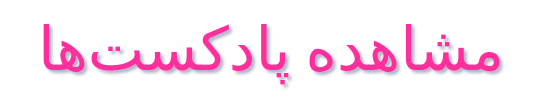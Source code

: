 <mxfile version="22.1.16" type="github" pages="20">
  <diagram id="IU4QbEFLuFTPxfrVKN8U" name="مشاهده‌ پادکست‌ها">
    <mxGraphModel dx="1434" dy="820" grid="0" gridSize="10" guides="1" tooltips="1" connect="1" arrows="1" fold="1" page="1" pageScale="1" pageWidth="1100" pageHeight="850" background="#ffffff" math="0" shadow="1">
      <root>
        <mxCell id="0" />
        <mxCell id="1" parent="0" />
        <mxCell id="fRlkpIGkXxRSBx7-r7FQ-1" value="&lt;font style=&quot;font-size: 30px;&quot; color=&quot;#ff2e9d&quot; face=&quot;Tahoma&quot;&gt;مشاهده‌ پادکست‌ها&lt;/font&gt;&lt;font style=&quot;font-size: 30px;&quot; color=&quot;#ff2e9d&quot; face=&quot;Tahoma&quot;&gt;&lt;br&gt;&lt;/font&gt;" style="text;html=1;align=center;verticalAlign=middle;resizable=0;points=[];autosize=1;strokeColor=none;fillColor=none;" parent="1" vertex="1">
          <mxGeometry x="46" y="31" width="269" height="48" as="geometry" />
        </mxCell>
      </root>
    </mxGraphModel>
  </diagram>
  <diagram id="ZDBqAYVeI_48zrZOUiyA" name="پیشنهاد برای پادکست">
    <mxGraphModel dx="1434" dy="791" grid="0" gridSize="10" guides="1" tooltips="1" connect="1" arrows="1" fold="1" page="1" pageScale="1" pageWidth="850" pageHeight="1100" math="0" shadow="1">
      <root>
        <mxCell id="0" />
        <mxCell id="1" parent="0" />
        <mxCell id="JATJTO45TWQIetT0YQGL-1" value="&lt;font style=&quot;font-size: 30px;&quot; color=&quot;#ff2e9d&quot; face=&quot;Tahoma&quot;&gt;پیشنهاد برای پادکست&lt;/font&gt;" style="text;html=1;align=center;verticalAlign=middle;resizable=0;points=[];autosize=1;strokeColor=none;fillColor=none;" parent="1" vertex="1">
          <mxGeometry x="24" y="30" width="297" height="48" as="geometry" />
        </mxCell>
      </root>
    </mxGraphModel>
  </diagram>
  <diagram id="vHkUNZTKIWTCjWEhAPmg" name="مشاهده مجله">
    <mxGraphModel dx="1434" dy="820" grid="0" gridSize="10" guides="1" tooltips="1" connect="1" arrows="1" fold="1" page="1" pageScale="1" pageWidth="850" pageHeight="1100" math="0" shadow="1">
      <root>
        <mxCell id="0" />
        <mxCell id="1" parent="0" />
        <mxCell id="ykVEajZ85HmUvy7bVwkM-1" value="" style="ellipse;html=1;shape=startState;fillColor=#000000;strokeColor=#ff0000;" parent="1" vertex="1">
          <mxGeometry x="398.12" y="20" width="30" height="30" as="geometry" />
        </mxCell>
        <mxCell id="ykVEajZ85HmUvy7bVwkM-2" style="edgeStyle=orthogonalEdgeStyle;rounded=0;orthogonalLoop=1;jettySize=auto;html=1;entryX=0.5;entryY=0;entryDx=0;entryDy=0;" parent="1" source="ykVEajZ85HmUvy7bVwkM-3" target="ykVEajZ85HmUvy7bVwkM-5" edge="1">
          <mxGeometry relative="1" as="geometry" />
        </mxCell>
        <mxCell id="ykVEajZ85HmUvy7bVwkM-3" value="" style="ellipse;html=1;shape=startState;fillColor=#000000;strokeColor=#ff0000;" parent="1" vertex="1">
          <mxGeometry x="398.12" y="20" width="30" height="30" as="geometry" />
        </mxCell>
        <mxCell id="ykVEajZ85HmUvy7bVwkM-4" style="edgeStyle=orthogonalEdgeStyle;rounded=0;orthogonalLoop=1;jettySize=auto;html=1;entryX=0.5;entryY=0;entryDx=0;entryDy=0;" parent="1" source="ykVEajZ85HmUvy7bVwkM-5" target="ykVEajZ85HmUvy7bVwkM-6" edge="1">
          <mxGeometry relative="1" as="geometry" />
        </mxCell>
        <mxCell id="ykVEajZ85HmUvy7bVwkM-5" value="انتخاب گزینه مجلات هفتگی" style="rounded=1;whiteSpace=wrap;html=1;fillColor=#fff2cc;strokeColor=#d6b656;" parent="1" vertex="1">
          <mxGeometry x="353.12" y="105" width="120" height="60" as="geometry" />
        </mxCell>
        <mxCell id="ykVEajZ85HmUvy7bVwkM-6" value="مشاهده مشاهده اخرین مجله هفتگی" style="rounded=1;whiteSpace=wrap;html=1;fillColor=#fff2cc;strokeColor=#d6b656;" parent="1" vertex="1">
          <mxGeometry x="353.12" y="214" width="120" height="60" as="geometry" />
        </mxCell>
        <mxCell id="6HGDcnAOjzogvF6U0O8i-1" value="" style="edgeStyle=orthogonalEdgeStyle;rounded=0;orthogonalLoop=1;jettySize=auto;html=1;" edge="1" parent="1" target="6HGDcnAOjzogvF6U0O8i-2">
          <mxGeometry relative="1" as="geometry">
            <mxPoint x="413" y="274" as="sourcePoint" />
          </mxGeometry>
        </mxCell>
        <mxCell id="6HGDcnAOjzogvF6U0O8i-2" value="" style="ellipse;html=1;shape=startState;fillColor=#000000;strokeColor=#ff0000;" vertex="1" parent="1">
          <mxGeometry x="398.12" y="323" width="30" height="30" as="geometry" />
        </mxCell>
        <mxCell id="fpzTKFWr6JW0lUIrKDGI-1" value="&lt;font style=&quot;font-size: 30px;&quot; color=&quot;#ff2e9d&quot; face=&quot;Tahoma&quot;&gt;مشاهده مجله&lt;/font&gt;" style="text;html=1;align=center;verticalAlign=middle;resizable=0;points=[];autosize=1;strokeColor=none;fillColor=none;" vertex="1" parent="1">
          <mxGeometry x="73" y="30" width="198" height="48" as="geometry" />
        </mxCell>
      </root>
    </mxGraphModel>
  </diagram>
  <diagram id="z7CmttYCGPX6qLOfJtiS" name="پیشنهاد برای مجله">
    <mxGraphModel dx="1434" dy="820" grid="0" gridSize="10" guides="1" tooltips="1" connect="1" arrows="1" fold="1" page="1" pageScale="1" pageWidth="850" pageHeight="1100" math="0" shadow="1">
      <root>
        <mxCell id="0" />
        <mxCell id="1" parent="0" />
        <mxCell id="HCEs0SlgZdrvUm9B_2CB-1" style="edgeStyle=orthogonalEdgeStyle;rounded=0;orthogonalLoop=1;jettySize=auto;html=1;entryX=0.5;entryY=0;entryDx=0;entryDy=0;" parent="1" source="HCEs0SlgZdrvUm9B_2CB-2" target="HCEs0SlgZdrvUm9B_2CB-4" edge="1">
          <mxGeometry relative="1" as="geometry" />
        </mxCell>
        <mxCell id="HCEs0SlgZdrvUm9B_2CB-2" value="" style="ellipse;html=1;shape=startState;fillColor=#000000;strokeColor=#ff0000;" parent="1" vertex="1">
          <mxGeometry x="408.12" y="18" width="30" height="30" as="geometry" />
        </mxCell>
        <mxCell id="HCEs0SlgZdrvUm9B_2CB-3" style="edgeStyle=orthogonalEdgeStyle;rounded=0;orthogonalLoop=1;jettySize=auto;html=1;entryX=0.5;entryY=0;entryDx=0;entryDy=0;" parent="1" source="HCEs0SlgZdrvUm9B_2CB-4" target="HCEs0SlgZdrvUm9B_2CB-6" edge="1">
          <mxGeometry relative="1" as="geometry" />
        </mxCell>
        <mxCell id="HCEs0SlgZdrvUm9B_2CB-4" value="انتخاب گزینه مجله هفتگی" style="rounded=1;whiteSpace=wrap;html=1;fillColor=#fff2cc;strokeColor=#d6b656;" parent="1" vertex="1">
          <mxGeometry x="363.12" y="102" width="120" height="60" as="geometry" />
        </mxCell>
        <mxCell id="HCEs0SlgZdrvUm9B_2CB-5" style="edgeStyle=orthogonalEdgeStyle;rounded=0;orthogonalLoop=1;jettySize=auto;html=1;" parent="1" source="HCEs0SlgZdrvUm9B_2CB-6" target="HCEs0SlgZdrvUm9B_2CB-8" edge="1">
          <mxGeometry relative="1" as="geometry" />
        </mxCell>
        <mxCell id="HCEs0SlgZdrvUm9B_2CB-6" value="انتخاب پیشنهاد" style="rounded=1;whiteSpace=wrap;html=1;fillColor=#fff2cc;strokeColor=#d6b656;" parent="1" vertex="1">
          <mxGeometry x="363.12" y="216" width="120" height="60" as="geometry" />
        </mxCell>
        <mxCell id="HCEs0SlgZdrvUm9B_2CB-7" style="edgeStyle=orthogonalEdgeStyle;rounded=0;orthogonalLoop=1;jettySize=auto;html=1;entryX=0.5;entryY=0;entryDx=0;entryDy=0;" parent="1" source="HCEs0SlgZdrvUm9B_2CB-8" target="HCEs0SlgZdrvUm9B_2CB-10" edge="1">
          <mxGeometry relative="1" as="geometry" />
        </mxCell>
        <mxCell id="HCEs0SlgZdrvUm9B_2CB-8" value="وارد کردن نام و نام‌خانوادگی" style="rounded=1;whiteSpace=wrap;html=1;fillColor=#fff2cc;strokeColor=#d6b656;" parent="1" vertex="1">
          <mxGeometry x="363.12" y="330" width="120" height="60" as="geometry" />
        </mxCell>
        <mxCell id="HCEs0SlgZdrvUm9B_2CB-9" style="edgeStyle=orthogonalEdgeStyle;rounded=0;orthogonalLoop=1;jettySize=auto;html=1;entryX=0.5;entryY=0;entryDx=0;entryDy=0;" parent="1" source="HCEs0SlgZdrvUm9B_2CB-10" target="HCEs0SlgZdrvUm9B_2CB-12" edge="1">
          <mxGeometry relative="1" as="geometry" />
        </mxCell>
        <mxCell id="HCEs0SlgZdrvUm9B_2CB-10" value="وارد کردن ایمیل" style="rounded=1;whiteSpace=wrap;html=1;fillColor=#fff2cc;strokeColor=#d6b656;" parent="1" vertex="1">
          <mxGeometry x="363.12" y="444" width="120" height="60" as="geometry" />
        </mxCell>
        <mxCell id="HCEs0SlgZdrvUm9B_2CB-11" style="edgeStyle=orthogonalEdgeStyle;rounded=0;orthogonalLoop=1;jettySize=auto;html=1;entryX=0.5;entryY=0;entryDx=0;entryDy=0;" parent="1" source="HCEs0SlgZdrvUm9B_2CB-12" target="HCEs0SlgZdrvUm9B_2CB-13" edge="1">
          <mxGeometry relative="1" as="geometry" />
        </mxCell>
        <mxCell id="HCEs0SlgZdrvUm9B_2CB-12" value="وارد کردن پیشنهاد خود" style="rounded=1;whiteSpace=wrap;html=1;fillColor=#fff2cc;strokeColor=#d6b656;" parent="1" vertex="1">
          <mxGeometry x="363.12" y="558" width="120" height="60" as="geometry" />
        </mxCell>
        <mxCell id="HCEs0SlgZdrvUm9B_2CB-13" value="ثبت پیشنهاد" style="rounded=1;whiteSpace=wrap;html=1;fillColor=#fff2cc;strokeColor=#d6b656;" parent="1" vertex="1">
          <mxGeometry x="363.12" y="672" width="120" height="60" as="geometry" />
        </mxCell>
        <mxCell id="aRDxFZEIfJclHrrEeHYm-1" value="" style="edgeStyle=orthogonalEdgeStyle;rounded=0;orthogonalLoop=1;jettySize=auto;html=1;" edge="1" parent="1" target="aRDxFZEIfJclHrrEeHYm-2">
          <mxGeometry relative="1" as="geometry">
            <mxPoint x="422.88" y="735" as="sourcePoint" />
          </mxGeometry>
        </mxCell>
        <mxCell id="aRDxFZEIfJclHrrEeHYm-2" value="" style="ellipse;html=1;shape=startState;fillColor=#000000;strokeColor=#ff0000;" vertex="1" parent="1">
          <mxGeometry x="408" y="784" width="30" height="30" as="geometry" />
        </mxCell>
        <mxCell id="8EQHPhAQM4INeX-TKSvF-1" value="&lt;font style=&quot;font-size: 30px;&quot; color=&quot;#ff2e9d&quot; face=&quot;Tahoma&quot;&gt;پیشنهاد برای مجله&lt;/font&gt;" style="text;html=1;align=center;verticalAlign=middle;resizable=0;points=[];autosize=1;strokeColor=none;fillColor=none;" vertex="1" parent="1">
          <mxGeometry x="45" y="30" width="255" height="48" as="geometry" />
        </mxCell>
      </root>
    </mxGraphModel>
  </diagram>
  <diagram id="g3hmmyfDTkk_riZOD2IL" name="تست روانشناسی">
    <mxGraphModel dx="1434" dy="820" grid="0" gridSize="10" guides="1" tooltips="1" connect="1" arrows="1" fold="1" page="1" pageScale="1" pageWidth="850" pageHeight="1100" math="0" shadow="1">
      <root>
        <mxCell id="0" />
        <mxCell id="1" parent="0" />
        <mxCell id="pLKDDSKlxrVRtJhLnME_-1" style="edgeStyle=orthogonalEdgeStyle;rounded=0;orthogonalLoop=1;jettySize=auto;html=1;entryX=0.5;entryY=0;entryDx=0;entryDy=0;" parent="1" source="pLKDDSKlxrVRtJhLnME_-2" target="pLKDDSKlxrVRtJhLnME_-3" edge="1">
          <mxGeometry relative="1" as="geometry" />
        </mxCell>
        <mxCell id="pLKDDSKlxrVRtJhLnME_-2" value="" style="ellipse;html=1;shape=startState;fillColor=#000000;strokeColor=#ff0000;" parent="1" vertex="1">
          <mxGeometry x="408.12" y="18" width="30" height="30" as="geometry" />
        </mxCell>
        <mxCell id="bqUCP1LabAtK5J1-2fTZ-4" style="edgeStyle=orthogonalEdgeStyle;rounded=0;orthogonalLoop=1;jettySize=auto;html=1;entryX=0.5;entryY=0;entryDx=0;entryDy=0;" parent="1" source="pLKDDSKlxrVRtJhLnME_-3" target="bqUCP1LabAtK5J1-2fTZ-1" edge="1">
          <mxGeometry relative="1" as="geometry" />
        </mxCell>
        <mxCell id="pLKDDSKlxrVRtJhLnME_-3" value="انتخاب دکمه تست‌های روان‌شناسی" style="rounded=1;whiteSpace=wrap;html=1;fillColor=#fff2cc;strokeColor=#d6b656;" parent="1" vertex="1">
          <mxGeometry x="363.12" y="102" width="120" height="60" as="geometry" />
        </mxCell>
        <mxCell id="bqUCP1LabAtK5J1-2fTZ-5" style="edgeStyle=orthogonalEdgeStyle;rounded=0;orthogonalLoop=1;jettySize=auto;html=1;entryX=0.5;entryY=0;entryDx=0;entryDy=0;" parent="1" source="bqUCP1LabAtK5J1-2fTZ-1" target="bqUCP1LabAtK5J1-2fTZ-2" edge="1">
          <mxGeometry relative="1" as="geometry" />
        </mxCell>
        <mxCell id="bqUCP1LabAtK5J1-2fTZ-1" value="انتخاب موضوع تست از بین گزینه‌های موجود" style="rounded=1;whiteSpace=wrap;html=1;fillColor=#fff2cc;strokeColor=#d6b656;" parent="1" vertex="1">
          <mxGeometry x="363.12" y="219" width="120" height="60" as="geometry" />
        </mxCell>
        <mxCell id="bqUCP1LabAtK5J1-2fTZ-6" style="edgeStyle=orthogonalEdgeStyle;rounded=0;orthogonalLoop=1;jettySize=auto;html=1;" parent="1" source="bqUCP1LabAtK5J1-2fTZ-2" target="bqUCP1LabAtK5J1-2fTZ-3" edge="1">
          <mxGeometry relative="1" as="geometry" />
        </mxCell>
        <mxCell id="bqUCP1LabAtK5J1-2fTZ-2" value="پاسخ دادن به هر سوال از تست" style="rounded=1;whiteSpace=wrap;html=1;fillColor=#fff2cc;strokeColor=#d6b656;" parent="1" vertex="1">
          <mxGeometry x="363.12" y="336" width="120" height="60" as="geometry" />
        </mxCell>
        <mxCell id="bqUCP1LabAtK5J1-2fTZ-3" value="اتمام تست" style="rounded=1;whiteSpace=wrap;html=1;fillColor=#fff2cc;strokeColor=#d6b656;" parent="1" vertex="1">
          <mxGeometry x="363.12" y="453" width="120" height="60" as="geometry" />
        </mxCell>
        <mxCell id="EeC8Lud7zpJlD5MK5ZPz-5" value="" style="edgeStyle=orthogonalEdgeStyle;rounded=0;orthogonalLoop=1;jettySize=auto;html=1;" edge="1" parent="1" target="EeC8Lud7zpJlD5MK5ZPz-6">
          <mxGeometry relative="1" as="geometry">
            <mxPoint x="423" y="516" as="sourcePoint" />
          </mxGeometry>
        </mxCell>
        <mxCell id="EeC8Lud7zpJlD5MK5ZPz-6" value="" style="ellipse;html=1;shape=startState;fillColor=#000000;strokeColor=#ff0000;" vertex="1" parent="1">
          <mxGeometry x="408.12" y="565" width="30" height="30" as="geometry" />
        </mxCell>
        <mxCell id="sh3j_Vu9B9kyF52BK0mV-1" value="&lt;font style=&quot;font-size: 30px;&quot; color=&quot;#ff2e9d&quot; face=&quot;Tahoma&quot;&gt;تست روان‌شناسی‌‏‎&lt;br&gt;&lt;/font&gt;" style="text;html=1;align=center;verticalAlign=middle;resizable=0;points=[];autosize=1;strokeColor=none;fillColor=none;" vertex="1" parent="1">
          <mxGeometry x="45" y="30" width="254" height="48" as="geometry" />
        </mxCell>
      </root>
    </mxGraphModel>
  </diagram>
  <diagram name="ثبت‌نام" id="GEQRo5h9ixli0StdwVT6">
    <mxGraphModel dx="1886" dy="826" grid="0" gridSize="10" guides="1" tooltips="1" connect="1" arrows="1" fold="1" page="1" pageScale="1" pageWidth="1169" pageHeight="827" math="0" shadow="0">
      <root>
        <mxCell id="0" />
        <mxCell id="1" parent="0" />
        <mxCell id="_JVXmbqGrF9SE3ob3NmW-1" value="&lt;font style=&quot;font-size: 30px;&quot; color=&quot;#ff2e9d&quot; face=&quot;Tahoma&quot;&gt;ثبت نام&lt;br&gt;&lt;/font&gt;" style="text;html=1;align=center;verticalAlign=middle;resizable=0;points=[];autosize=1;strokeColor=none;fillColor=none;" parent="1" vertex="1">
          <mxGeometry x="118" y="30" width="109" height="48" as="geometry" />
        </mxCell>
        <mxCell id="FWSVJJncIZ_kS6vJ8xDO-4" style="edgeStyle=orthogonalEdgeStyle;rounded=0;orthogonalLoop=1;jettySize=auto;html=1;dashed=1;endArrow=none;endFill=0;" parent="1" source="FWSVJJncIZ_kS6vJ8xDO-6" edge="1">
          <mxGeometry relative="1" as="geometry">
            <mxPoint x="173" y="526.8" as="targetPoint" />
          </mxGeometry>
        </mxCell>
        <mxCell id="FWSVJJncIZ_kS6vJ8xDO-1" value="Patient" style="shape=umlActor;verticalLabelPosition=bottom;verticalAlign=top;html=1;outlineConnect=0;" parent="1" vertex="1">
          <mxGeometry x="158" y="188" width="30" height="60" as="geometry" />
        </mxCell>
        <mxCell id="FWSVJJncIZ_kS6vJ8xDO-5" style="edgeStyle=orthogonalEdgeStyle;rounded=0;orthogonalLoop=1;jettySize=auto;html=1;dashed=1;endArrow=none;endFill=0;" parent="1" source="FWSVJJncIZ_kS6vJ8xDO-9" edge="1">
          <mxGeometry relative="1" as="geometry">
            <mxPoint x="349" y="527.2" as="targetPoint" />
          </mxGeometry>
        </mxCell>
        <mxCell id="FWSVJJncIZ_kS6vJ8xDO-2" value="System" style="shape=umlActor;verticalLabelPosition=bottom;verticalAlign=top;html=1;outlineConnect=0;" parent="1" vertex="1">
          <mxGeometry x="334" y="188" width="30" height="60" as="geometry" />
        </mxCell>
        <mxCell id="FWSVJJncIZ_kS6vJ8xDO-8" value="" style="edgeStyle=orthogonalEdgeStyle;rounded=0;orthogonalLoop=1;jettySize=auto;html=1;dashed=1;endArrow=none;endFill=0;" parent="1" source="FWSVJJncIZ_kS6vJ8xDO-1" target="FWSVJJncIZ_kS6vJ8xDO-6" edge="1">
          <mxGeometry relative="1" as="geometry">
            <mxPoint x="173" y="526.8" as="targetPoint" />
            <mxPoint x="173" y="248" as="sourcePoint" />
          </mxGeometry>
        </mxCell>
        <mxCell id="FWSVJJncIZ_kS6vJ8xDO-18" style="edgeStyle=orthogonalEdgeStyle;rounded=0;orthogonalLoop=1;jettySize=auto;html=1;entryX=0.5;entryY=1;entryDx=0;entryDy=0;" parent="1" edge="1">
          <mxGeometry relative="1" as="geometry">
            <mxPoint x="178" y="313.25" as="sourcePoint" />
            <mxPoint x="343.5" y="313.25" as="targetPoint" />
          </mxGeometry>
        </mxCell>
        <mxCell id="FWSVJJncIZ_kS6vJ8xDO-26" style="edgeStyle=orthogonalEdgeStyle;rounded=0;orthogonalLoop=1;jettySize=auto;html=1;entryX=0.5;entryY=1;entryDx=0;entryDy=0;dashed=1;" parent="1" edge="1">
          <mxGeometry relative="1" as="geometry">
            <mxPoint x="178" y="453.25" as="sourcePoint" />
            <mxPoint x="343.5" y="453.25" as="targetPoint" />
          </mxGeometry>
        </mxCell>
        <mxCell id="FWSVJJncIZ_kS6vJ8xDO-27" value="Patient info" style="edgeLabel;html=1;align=center;verticalAlign=middle;resizable=0;points=[];" parent="FWSVJJncIZ_kS6vJ8xDO-26" vertex="1" connectable="0">
          <mxGeometry x="0.031" relative="1" as="geometry">
            <mxPoint x="-1" as="offset" />
          </mxGeometry>
        </mxCell>
        <mxCell id="FWSVJJncIZ_kS6vJ8xDO-6" value="" style="rounded=0;whiteSpace=wrap;html=1;direction=south;" parent="1" vertex="1">
          <mxGeometry x="167" y="278" width="11" height="232.5" as="geometry" />
        </mxCell>
        <mxCell id="FWSVJJncIZ_kS6vJ8xDO-10" value="" style="edgeStyle=orthogonalEdgeStyle;rounded=0;orthogonalLoop=1;jettySize=auto;html=1;dashed=1;endArrow=none;endFill=0;" parent="1" source="FWSVJJncIZ_kS6vJ8xDO-2" target="FWSVJJncIZ_kS6vJ8xDO-9" edge="1">
          <mxGeometry relative="1" as="geometry">
            <mxPoint x="349" y="527.2" as="targetPoint" />
            <mxPoint x="349" y="248" as="sourcePoint" />
          </mxGeometry>
        </mxCell>
        <mxCell id="iIFi76MNSJxW0yInFdwC-1" style="edgeStyle=orthogonalEdgeStyle;rounded=0;orthogonalLoop=1;jettySize=auto;html=1;" parent="1" edge="1">
          <mxGeometry relative="1" as="geometry">
            <mxPoint x="498" y="454" as="targetPoint" />
            <mxPoint x="354.5" y="453.25" as="sourcePoint" />
          </mxGeometry>
        </mxCell>
        <mxCell id="FWSVJJncIZ_kS6vJ8xDO-9" value="" style="rounded=0;whiteSpace=wrap;html=1;direction=south;" parent="1" vertex="1">
          <mxGeometry x="343.5" y="278" width="11" height="232.5" as="geometry" />
        </mxCell>
        <mxCell id="FWSVJJncIZ_kS6vJ8xDO-16" style="edgeStyle=orthogonalEdgeStyle;rounded=0;orthogonalLoop=1;jettySize=auto;html=1;endArrow=none;endFill=0;dashed=1;" parent="1" source="iIFi76MNSJxW0yInFdwC-29" edge="1">
          <mxGeometry relative="1" as="geometry">
            <mxPoint x="704.5" y="536" as="targetPoint" />
          </mxGeometry>
        </mxCell>
        <mxCell id="FWSVJJncIZ_kS6vJ8xDO-11" value=":User" style="rounded=1;whiteSpace=wrap;html=1;fillColor=#76608a;fontColor=#ffffff;strokeColor=#432D57;" parent="1" vertex="1">
          <mxGeometry x="644" y="229" width="121" height="40" as="geometry" />
        </mxCell>
        <mxCell id="FWSVJJncIZ_kS6vJ8xDO-15" style="edgeStyle=orthogonalEdgeStyle;rounded=0;orthogonalLoop=1;jettySize=auto;html=1;dashed=1;endArrow=none;endFill=0;" parent="1" source="iIFi76MNSJxW0yInFdwC-26" edge="1">
          <mxGeometry relative="1" as="geometry">
            <mxPoint x="504" y="534" as="targetPoint" />
          </mxGeometry>
        </mxCell>
        <mxCell id="FWSVJJncIZ_kS6vJ8xDO-13" value="aPatient:Patient" style="rounded=1;whiteSpace=wrap;html=1;fillColor=#76608a;fontColor=#ffffff;strokeColor=#432D57;" parent="1" vertex="1">
          <mxGeometry x="426" y="229" width="157" height="40" as="geometry" />
        </mxCell>
        <mxCell id="FWSVJJncIZ_kS6vJ8xDO-19" value="Register user()" style="text;html=1;align=center;verticalAlign=middle;resizable=0;points=[];autosize=1;strokeColor=none;fillColor=none;" parent="1" vertex="1">
          <mxGeometry x="211" y="290" width="101" height="26" as="geometry" />
        </mxCell>
        <mxCell id="FWSVJJncIZ_kS6vJ8xDO-24" style="edgeStyle=orthogonalEdgeStyle;rounded=0;orthogonalLoop=1;jettySize=auto;html=1;entryX=0.5;entryY=0;entryDx=0;entryDy=0;" parent="1" edge="1">
          <mxGeometry relative="1" as="geometry">
            <mxPoint x="343.5" y="427.25" as="sourcePoint" />
            <mxPoint x="178" y="427.25" as="targetPoint" />
          </mxGeometry>
        </mxCell>
        <mxCell id="FWSVJJncIZ_kS6vJ8xDO-25" value="Request Patient info()" style="text;html=1;align=center;verticalAlign=middle;resizable=0;points=[];autosize=1;strokeColor=none;fillColor=none;" parent="1" vertex="1">
          <mxGeometry x="194" y="404" width="137" height="26" as="geometry" />
        </mxCell>
        <mxCell id="iIFi76MNSJxW0yInFdwC-25" value="Create(Patient info)" style="text;html=1;align=center;verticalAlign=middle;resizable=0;points=[];autosize=1;strokeColor=none;fillColor=none;" parent="1" vertex="1">
          <mxGeometry x="365" y="430" width="124" height="26" as="geometry" />
        </mxCell>
        <mxCell id="iIFi76MNSJxW0yInFdwC-27" value="" style="edgeStyle=orthogonalEdgeStyle;rounded=0;orthogonalLoop=1;jettySize=auto;html=1;dashed=1;endArrow=none;endFill=0;" parent="1" source="FWSVJJncIZ_kS6vJ8xDO-13" target="iIFi76MNSJxW0yInFdwC-26" edge="1">
          <mxGeometry relative="1" as="geometry">
            <mxPoint x="503" y="535" as="targetPoint" />
            <mxPoint x="504" y="269" as="sourcePoint" />
          </mxGeometry>
        </mxCell>
        <mxCell id="iIFi76MNSJxW0yInFdwC-28" style="edgeStyle=orthogonalEdgeStyle;rounded=0;orthogonalLoop=1;jettySize=auto;html=1;" parent="1" edge="1">
          <mxGeometry relative="1" as="geometry">
            <mxPoint x="698" y="453.5" as="targetPoint" />
            <mxPoint x="509.25" y="453.52" as="sourcePoint" />
          </mxGeometry>
        </mxCell>
        <mxCell id="iIFi76MNSJxW0yInFdwC-26" value="" style="rounded=0;whiteSpace=wrap;html=1;direction=south;" parent="1" vertex="1">
          <mxGeometry x="499.25" y="422" width="10" height="61" as="geometry" />
        </mxCell>
        <mxCell id="iIFi76MNSJxW0yInFdwC-30" value="" style="edgeStyle=orthogonalEdgeStyle;rounded=0;orthogonalLoop=1;jettySize=auto;html=1;endArrow=none;endFill=0;dashed=1;" parent="1" source="FWSVJJncIZ_kS6vJ8xDO-11" target="iIFi76MNSJxW0yInFdwC-29" edge="1">
          <mxGeometry relative="1" as="geometry">
            <mxPoint x="704.5" y="536" as="targetPoint" />
            <mxPoint x="705" y="269" as="sourcePoint" />
          </mxGeometry>
        </mxCell>
        <mxCell id="iIFi76MNSJxW0yInFdwC-29" value="" style="rounded=0;whiteSpace=wrap;html=1;direction=south;" parent="1" vertex="1">
          <mxGeometry x="699.5" y="422" width="10" height="61" as="geometry" />
        </mxCell>
        <mxCell id="iIFi76MNSJxW0yInFdwC-31" value="initialize Parent(Patient info)" style="text;html=1;align=center;verticalAlign=middle;resizable=0;points=[];autosize=1;strokeColor=none;fillColor=none;" parent="1" vertex="1">
          <mxGeometry x="515.5" y="432" width="170" height="26" as="geometry" />
        </mxCell>
        <mxCell id="iIFi76MNSJxW0yInFdwC-32" style="edgeStyle=orthogonalEdgeStyle;rounded=0;orthogonalLoop=1;jettySize=auto;html=1;dashed=1;endArrow=none;endFill=0;" parent="1" source="iIFi76MNSJxW0yInFdwC-41" edge="1">
          <mxGeometry relative="1" as="geometry">
            <mxPoint x="164" y="1028.8" as="targetPoint" />
          </mxGeometry>
        </mxCell>
        <mxCell id="iIFi76MNSJxW0yInFdwC-33" value="Doctor" style="shape=umlActor;verticalLabelPosition=bottom;verticalAlign=top;html=1;outlineConnect=0;" parent="1" vertex="1">
          <mxGeometry x="149" y="690" width="30" height="60" as="geometry" />
        </mxCell>
        <mxCell id="iIFi76MNSJxW0yInFdwC-34" style="edgeStyle=orthogonalEdgeStyle;rounded=0;orthogonalLoop=1;jettySize=auto;html=1;dashed=1;endArrow=none;endFill=0;" parent="1" source="iIFi76MNSJxW0yInFdwC-45" edge="1">
          <mxGeometry relative="1" as="geometry">
            <mxPoint x="340" y="1029.2" as="targetPoint" />
          </mxGeometry>
        </mxCell>
        <mxCell id="iIFi76MNSJxW0yInFdwC-35" value="System" style="shape=umlActor;verticalLabelPosition=bottom;verticalAlign=top;html=1;outlineConnect=0;" parent="1" vertex="1">
          <mxGeometry x="325" y="690" width="30" height="60" as="geometry" />
        </mxCell>
        <mxCell id="iIFi76MNSJxW0yInFdwC-36" value="" style="edgeStyle=orthogonalEdgeStyle;rounded=0;orthogonalLoop=1;jettySize=auto;html=1;dashed=1;endArrow=none;endFill=0;" parent="1" source="iIFi76MNSJxW0yInFdwC-33" target="iIFi76MNSJxW0yInFdwC-41" edge="1">
          <mxGeometry relative="1" as="geometry">
            <mxPoint x="164" y="1028.8" as="targetPoint" />
            <mxPoint x="164" y="750" as="sourcePoint" />
          </mxGeometry>
        </mxCell>
        <mxCell id="iIFi76MNSJxW0yInFdwC-37" style="edgeStyle=orthogonalEdgeStyle;rounded=0;orthogonalLoop=1;jettySize=auto;html=1;entryX=0.5;entryY=1;entryDx=0;entryDy=0;" parent="1" edge="1">
          <mxGeometry relative="1" as="geometry">
            <mxPoint x="169" y="815.25" as="sourcePoint" />
            <mxPoint x="334.5" y="815.25" as="targetPoint" />
          </mxGeometry>
        </mxCell>
        <mxCell id="iIFi76MNSJxW0yInFdwC-39" style="edgeStyle=orthogonalEdgeStyle;rounded=0;orthogonalLoop=1;jettySize=auto;html=1;entryX=0.5;entryY=1;entryDx=0;entryDy=0;dashed=1;" parent="1" edge="1">
          <mxGeometry relative="1" as="geometry">
            <mxPoint x="169" y="955.25" as="sourcePoint" />
            <mxPoint x="334.5" y="955.25" as="targetPoint" />
          </mxGeometry>
        </mxCell>
        <mxCell id="iIFi76MNSJxW0yInFdwC-40" value="Doctor info" style="edgeLabel;html=1;align=center;verticalAlign=middle;resizable=0;points=[];" parent="iIFi76MNSJxW0yInFdwC-39" vertex="1" connectable="0">
          <mxGeometry x="0.031" relative="1" as="geometry">
            <mxPoint x="-1" as="offset" />
          </mxGeometry>
        </mxCell>
        <mxCell id="iIFi76MNSJxW0yInFdwC-41" value="" style="rounded=0;whiteSpace=wrap;html=1;direction=south;" parent="1" vertex="1">
          <mxGeometry x="158" y="780" width="11" height="232.5" as="geometry" />
        </mxCell>
        <mxCell id="iIFi76MNSJxW0yInFdwC-42" value="" style="edgeStyle=orthogonalEdgeStyle;rounded=0;orthogonalLoop=1;jettySize=auto;html=1;dashed=1;endArrow=none;endFill=0;" parent="1" source="iIFi76MNSJxW0yInFdwC-35" target="iIFi76MNSJxW0yInFdwC-45" edge="1">
          <mxGeometry relative="1" as="geometry">
            <mxPoint x="340" y="1029.2" as="targetPoint" />
            <mxPoint x="340" y="750" as="sourcePoint" />
          </mxGeometry>
        </mxCell>
        <mxCell id="iIFi76MNSJxW0yInFdwC-44" style="edgeStyle=orthogonalEdgeStyle;rounded=0;orthogonalLoop=1;jettySize=auto;html=1;" parent="1" edge="1">
          <mxGeometry relative="1" as="geometry">
            <mxPoint x="489" y="956" as="targetPoint" />
            <mxPoint x="345.5" y="955.25" as="sourcePoint" />
          </mxGeometry>
        </mxCell>
        <mxCell id="iIFi76MNSJxW0yInFdwC-45" value="" style="rounded=0;whiteSpace=wrap;html=1;direction=south;" parent="1" vertex="1">
          <mxGeometry x="334.5" y="780" width="11" height="232.5" as="geometry" />
        </mxCell>
        <mxCell id="iIFi76MNSJxW0yInFdwC-46" style="edgeStyle=orthogonalEdgeStyle;rounded=0;orthogonalLoop=1;jettySize=auto;html=1;endArrow=none;endFill=0;dashed=1;" parent="1" source="iIFi76MNSJxW0yInFdwC-61" edge="1">
          <mxGeometry relative="1" as="geometry">
            <mxPoint x="695.5" y="1038" as="targetPoint" />
          </mxGeometry>
        </mxCell>
        <mxCell id="iIFi76MNSJxW0yInFdwC-47" value=":User" style="rounded=1;whiteSpace=wrap;html=1;fillColor=#76608a;fontColor=#ffffff;strokeColor=#432D57;" parent="1" vertex="1">
          <mxGeometry x="635" y="731" width="121" height="40" as="geometry" />
        </mxCell>
        <mxCell id="iIFi76MNSJxW0yInFdwC-48" style="edgeStyle=orthogonalEdgeStyle;rounded=0;orthogonalLoop=1;jettySize=auto;html=1;dashed=1;endArrow=none;endFill=0;" parent="1" source="iIFi76MNSJxW0yInFdwC-59" edge="1">
          <mxGeometry relative="1" as="geometry">
            <mxPoint x="495" y="1036" as="targetPoint" />
          </mxGeometry>
        </mxCell>
        <mxCell id="iIFi76MNSJxW0yInFdwC-49" value="aDoctor:Doctor" style="rounded=1;whiteSpace=wrap;html=1;fillColor=#76608a;fontColor=#ffffff;strokeColor=#432D57;" parent="1" vertex="1">
          <mxGeometry x="417" y="731" width="157" height="40" as="geometry" />
        </mxCell>
        <mxCell id="iIFi76MNSJxW0yInFdwC-50" style="edgeStyle=orthogonalEdgeStyle;rounded=0;orthogonalLoop=1;jettySize=auto;html=1;endArrow=none;endFill=0;dashed=1;" parent="1" source="iIFi76MNSJxW0yInFdwC-95" edge="1">
          <mxGeometry relative="1" as="geometry">
            <mxPoint x="898" y="1044" as="targetPoint" />
          </mxGeometry>
        </mxCell>
        <mxCell id="iIFi76MNSJxW0yInFdwC-51" value=":Slots" style="rounded=1;whiteSpace=wrap;html=1;fillColor=#76608a;fontColor=#ffffff;strokeColor=#432D57;" parent="1" vertex="1">
          <mxGeometry x="837" y="731" width="121" height="40" as="geometry" />
        </mxCell>
        <mxCell id="iIFi76MNSJxW0yInFdwC-52" value="Register user()" style="text;html=1;align=center;verticalAlign=middle;resizable=0;points=[];autosize=1;strokeColor=none;fillColor=none;" parent="1" vertex="1">
          <mxGeometry x="202" y="792" width="101" height="26" as="geometry" />
        </mxCell>
        <mxCell id="iIFi76MNSJxW0yInFdwC-54" style="edgeStyle=orthogonalEdgeStyle;rounded=0;orthogonalLoop=1;jettySize=auto;html=1;entryX=0.5;entryY=0;entryDx=0;entryDy=0;" parent="1" edge="1">
          <mxGeometry relative="1" as="geometry">
            <mxPoint x="334.5" y="929.25" as="sourcePoint" />
            <mxPoint x="169" y="929.25" as="targetPoint" />
          </mxGeometry>
        </mxCell>
        <mxCell id="iIFi76MNSJxW0yInFdwC-55" value="Request Doctor info()" style="text;html=1;align=center;verticalAlign=middle;resizable=0;points=[];autosize=1;strokeColor=none;fillColor=none;" parent="1" vertex="1">
          <mxGeometry x="186" y="906" width="135" height="26" as="geometry" />
        </mxCell>
        <mxCell id="iIFi76MNSJxW0yInFdwC-56" value="Create(Doctor info)" style="text;html=1;align=center;verticalAlign=middle;resizable=0;points=[];autosize=1;strokeColor=none;fillColor=none;" parent="1" vertex="1">
          <mxGeometry x="357" y="932" width="122" height="26" as="geometry" />
        </mxCell>
        <mxCell id="iIFi76MNSJxW0yInFdwC-57" value="" style="edgeStyle=orthogonalEdgeStyle;rounded=0;orthogonalLoop=1;jettySize=auto;html=1;dashed=1;endArrow=none;endFill=0;" parent="1" source="iIFi76MNSJxW0yInFdwC-49" target="iIFi76MNSJxW0yInFdwC-59" edge="1">
          <mxGeometry relative="1" as="geometry">
            <mxPoint x="494" y="1037" as="targetPoint" />
            <mxPoint x="495" y="771" as="sourcePoint" />
          </mxGeometry>
        </mxCell>
        <mxCell id="iIFi76MNSJxW0yInFdwC-58" style="edgeStyle=orthogonalEdgeStyle;rounded=0;orthogonalLoop=1;jettySize=auto;html=1;" parent="1" edge="1">
          <mxGeometry relative="1" as="geometry">
            <mxPoint x="689" y="955.5" as="targetPoint" />
            <mxPoint x="500.25" y="955.52" as="sourcePoint" />
          </mxGeometry>
        </mxCell>
        <mxCell id="iIFi76MNSJxW0yInFdwC-94" style="edgeStyle=orthogonalEdgeStyle;rounded=0;orthogonalLoop=1;jettySize=auto;html=1;" parent="1" edge="1">
          <mxGeometry relative="1" as="geometry">
            <mxPoint x="893" y="1002.5" as="targetPoint" />
            <mxPoint x="500.25" y="1002.52" as="sourcePoint" />
          </mxGeometry>
        </mxCell>
        <mxCell id="iIFi76MNSJxW0yInFdwC-59" value="" style="rounded=0;whiteSpace=wrap;html=1;direction=south;" parent="1" vertex="1">
          <mxGeometry x="490.25" y="924" width="10" height="91" as="geometry" />
        </mxCell>
        <mxCell id="iIFi76MNSJxW0yInFdwC-60" value="" style="edgeStyle=orthogonalEdgeStyle;rounded=0;orthogonalLoop=1;jettySize=auto;html=1;endArrow=none;endFill=0;dashed=1;" parent="1" source="iIFi76MNSJxW0yInFdwC-47" target="iIFi76MNSJxW0yInFdwC-61" edge="1">
          <mxGeometry relative="1" as="geometry">
            <mxPoint x="695.5" y="1038" as="targetPoint" />
            <mxPoint x="696" y="771" as="sourcePoint" />
          </mxGeometry>
        </mxCell>
        <mxCell id="iIFi76MNSJxW0yInFdwC-61" value="" style="rounded=0;whiteSpace=wrap;html=1;direction=south;" parent="1" vertex="1">
          <mxGeometry x="690.5" y="924" width="10" height="61" as="geometry" />
        </mxCell>
        <mxCell id="iIFi76MNSJxW0yInFdwC-62" value="initialize Parent(Doctor info)" style="text;html=1;align=center;verticalAlign=middle;resizable=0;points=[];autosize=1;strokeColor=none;fillColor=none;" parent="1" vertex="1">
          <mxGeometry x="507.5" y="934" width="168" height="26" as="geometry" />
        </mxCell>
        <mxCell id="iIFi76MNSJxW0yInFdwC-63" style="edgeStyle=orthogonalEdgeStyle;rounded=0;orthogonalLoop=1;jettySize=auto;html=1;dashed=1;endArrow=none;endFill=0;" parent="1" source="iIFi76MNSJxW0yInFdwC-72" edge="1">
          <mxGeometry relative="1" as="geometry">
            <mxPoint x="168" y="1522.8" as="targetPoint" />
          </mxGeometry>
        </mxCell>
        <mxCell id="iIFi76MNSJxW0yInFdwC-64" value="User" style="shape=umlActor;verticalLabelPosition=bottom;verticalAlign=top;html=1;outlineConnect=0;" parent="1" vertex="1">
          <mxGeometry x="153" y="1184" width="30" height="60" as="geometry" />
        </mxCell>
        <mxCell id="iIFi76MNSJxW0yInFdwC-65" style="edgeStyle=orthogonalEdgeStyle;rounded=0;orthogonalLoop=1;jettySize=auto;html=1;dashed=1;endArrow=none;endFill=0;" parent="1" source="iIFi76MNSJxW0yInFdwC-76" edge="1">
          <mxGeometry relative="1" as="geometry">
            <mxPoint x="344" y="1523.2" as="targetPoint" />
          </mxGeometry>
        </mxCell>
        <mxCell id="iIFi76MNSJxW0yInFdwC-66" value="System" style="shape=umlActor;verticalLabelPosition=bottom;verticalAlign=top;html=1;outlineConnect=0;" parent="1" vertex="1">
          <mxGeometry x="329" y="1184" width="30" height="60" as="geometry" />
        </mxCell>
        <mxCell id="iIFi76MNSJxW0yInFdwC-67" value="" style="edgeStyle=orthogonalEdgeStyle;rounded=0;orthogonalLoop=1;jettySize=auto;html=1;dashed=1;endArrow=none;endFill=0;" parent="1" source="iIFi76MNSJxW0yInFdwC-64" target="iIFi76MNSJxW0yInFdwC-72" edge="1">
          <mxGeometry relative="1" as="geometry">
            <mxPoint x="168" y="1522.8" as="targetPoint" />
            <mxPoint x="168" y="1244" as="sourcePoint" />
          </mxGeometry>
        </mxCell>
        <mxCell id="iIFi76MNSJxW0yInFdwC-68" style="edgeStyle=orthogonalEdgeStyle;rounded=0;orthogonalLoop=1;jettySize=auto;html=1;entryX=0.5;entryY=1;entryDx=0;entryDy=0;" parent="1" edge="1">
          <mxGeometry relative="1" as="geometry">
            <mxPoint x="173" y="1309.25" as="sourcePoint" />
            <mxPoint x="338.5" y="1309.25" as="targetPoint" />
          </mxGeometry>
        </mxCell>
        <mxCell id="iIFi76MNSJxW0yInFdwC-70" style="edgeStyle=orthogonalEdgeStyle;rounded=0;orthogonalLoop=1;jettySize=auto;html=1;entryX=0.5;entryY=1;entryDx=0;entryDy=0;dashed=1;" parent="1" edge="1">
          <mxGeometry relative="1" as="geometry">
            <mxPoint x="173" y="1449.25" as="sourcePoint" />
            <mxPoint x="338.5" y="1449.25" as="targetPoint" />
          </mxGeometry>
        </mxCell>
        <mxCell id="iIFi76MNSJxW0yInFdwC-71" value="User info" style="edgeLabel;html=1;align=center;verticalAlign=middle;resizable=0;points=[];" parent="iIFi76MNSJxW0yInFdwC-70" vertex="1" connectable="0">
          <mxGeometry x="0.031" relative="1" as="geometry">
            <mxPoint x="-1" as="offset" />
          </mxGeometry>
        </mxCell>
        <mxCell id="iIFi76MNSJxW0yInFdwC-72" value="" style="rounded=0;whiteSpace=wrap;html=1;direction=south;" parent="1" vertex="1">
          <mxGeometry x="162" y="1274" width="11" height="232.5" as="geometry" />
        </mxCell>
        <mxCell id="iIFi76MNSJxW0yInFdwC-73" value="" style="edgeStyle=orthogonalEdgeStyle;rounded=0;orthogonalLoop=1;jettySize=auto;html=1;dashed=1;endArrow=none;endFill=0;" parent="1" source="iIFi76MNSJxW0yInFdwC-66" target="iIFi76MNSJxW0yInFdwC-76" edge="1">
          <mxGeometry relative="1" as="geometry">
            <mxPoint x="344" y="1523.2" as="targetPoint" />
            <mxPoint x="344" y="1244" as="sourcePoint" />
          </mxGeometry>
        </mxCell>
        <mxCell id="iIFi76MNSJxW0yInFdwC-75" style="edgeStyle=orthogonalEdgeStyle;rounded=0;orthogonalLoop=1;jettySize=auto;html=1;" parent="1" edge="1">
          <mxGeometry relative="1" as="geometry">
            <mxPoint x="493" y="1450" as="targetPoint" />
            <mxPoint x="349.5" y="1449.25" as="sourcePoint" />
          </mxGeometry>
        </mxCell>
        <mxCell id="iIFi76MNSJxW0yInFdwC-76" value="" style="rounded=0;whiteSpace=wrap;html=1;direction=south;" parent="1" vertex="1">
          <mxGeometry x="338.5" y="1274" width="11" height="232.5" as="geometry" />
        </mxCell>
        <mxCell id="iIFi76MNSJxW0yInFdwC-77" style="edgeStyle=orthogonalEdgeStyle;rounded=0;orthogonalLoop=1;jettySize=auto;html=1;endArrow=none;endFill=0;dashed=1;" parent="1" source="iIFi76MNSJxW0yInFdwC-92" edge="1">
          <mxGeometry relative="1" as="geometry">
            <mxPoint x="699.5" y="1532" as="targetPoint" />
          </mxGeometry>
        </mxCell>
        <mxCell id="iIFi76MNSJxW0yInFdwC-78" value=":User" style="rounded=1;whiteSpace=wrap;html=1;fillColor=#76608a;fontColor=#ffffff;strokeColor=#432D57;" parent="1" vertex="1">
          <mxGeometry x="639" y="1225" width="121" height="40" as="geometry" />
        </mxCell>
        <mxCell id="iIFi76MNSJxW0yInFdwC-79" style="edgeStyle=orthogonalEdgeStyle;rounded=0;orthogonalLoop=1;jettySize=auto;html=1;dashed=1;endArrow=none;endFill=0;" parent="1" source="iIFi76MNSJxW0yInFdwC-90" edge="1">
          <mxGeometry relative="1" as="geometry">
            <mxPoint x="499" y="1530" as="targetPoint" />
          </mxGeometry>
        </mxCell>
        <mxCell id="iIFi76MNSJxW0yInFdwC-80" value="aParamedic:Paramedic" style="rounded=1;whiteSpace=wrap;html=1;fillColor=#76608a;fontColor=#ffffff;strokeColor=#432D57;" parent="1" vertex="1">
          <mxGeometry x="421" y="1225" width="157" height="40" as="geometry" />
        </mxCell>
        <mxCell id="iIFi76MNSJxW0yInFdwC-83" value="Register user()" style="text;html=1;align=center;verticalAlign=middle;resizable=0;points=[];autosize=1;strokeColor=none;fillColor=none;" parent="1" vertex="1">
          <mxGeometry x="206" y="1286" width="101" height="26" as="geometry" />
        </mxCell>
        <mxCell id="iIFi76MNSJxW0yInFdwC-85" style="edgeStyle=orthogonalEdgeStyle;rounded=0;orthogonalLoop=1;jettySize=auto;html=1;entryX=0.5;entryY=0;entryDx=0;entryDy=0;" parent="1" edge="1">
          <mxGeometry relative="1" as="geometry">
            <mxPoint x="338.5" y="1423.25" as="sourcePoint" />
            <mxPoint x="173" y="1423.25" as="targetPoint" />
          </mxGeometry>
        </mxCell>
        <mxCell id="iIFi76MNSJxW0yInFdwC-86" value="Request User info()" style="text;html=1;align=center;verticalAlign=middle;resizable=0;points=[];autosize=1;strokeColor=none;fillColor=none;" parent="1" vertex="1">
          <mxGeometry x="194" y="1400" width="126" height="26" as="geometry" />
        </mxCell>
        <mxCell id="iIFi76MNSJxW0yInFdwC-87" value="Create(Paramedic info)" style="text;html=1;align=center;verticalAlign=middle;resizable=0;points=[];autosize=1;strokeColor=none;fillColor=none;" parent="1" vertex="1">
          <mxGeometry x="349" y="1426" width="146" height="26" as="geometry" />
        </mxCell>
        <mxCell id="iIFi76MNSJxW0yInFdwC-88" value="" style="edgeStyle=orthogonalEdgeStyle;rounded=0;orthogonalLoop=1;jettySize=auto;html=1;dashed=1;endArrow=none;endFill=0;" parent="1" source="iIFi76MNSJxW0yInFdwC-80" target="iIFi76MNSJxW0yInFdwC-90" edge="1">
          <mxGeometry relative="1" as="geometry">
            <mxPoint x="498" y="1531" as="targetPoint" />
            <mxPoint x="499" y="1265" as="sourcePoint" />
          </mxGeometry>
        </mxCell>
        <mxCell id="iIFi76MNSJxW0yInFdwC-89" style="edgeStyle=orthogonalEdgeStyle;rounded=0;orthogonalLoop=1;jettySize=auto;html=1;" parent="1" edge="1">
          <mxGeometry relative="1" as="geometry">
            <mxPoint x="693" y="1449.5" as="targetPoint" />
            <mxPoint x="504.25" y="1449.52" as="sourcePoint" />
          </mxGeometry>
        </mxCell>
        <mxCell id="iIFi76MNSJxW0yInFdwC-90" value="" style="rounded=0;whiteSpace=wrap;html=1;direction=south;" parent="1" vertex="1">
          <mxGeometry x="494.25" y="1418" width="10" height="61" as="geometry" />
        </mxCell>
        <mxCell id="iIFi76MNSJxW0yInFdwC-91" value="" style="edgeStyle=orthogonalEdgeStyle;rounded=0;orthogonalLoop=1;jettySize=auto;html=1;endArrow=none;endFill=0;dashed=1;" parent="1" source="iIFi76MNSJxW0yInFdwC-78" target="iIFi76MNSJxW0yInFdwC-92" edge="1">
          <mxGeometry relative="1" as="geometry">
            <mxPoint x="699.5" y="1532" as="targetPoint" />
            <mxPoint x="700" y="1265" as="sourcePoint" />
          </mxGeometry>
        </mxCell>
        <mxCell id="iIFi76MNSJxW0yInFdwC-92" value="" style="rounded=0;whiteSpace=wrap;html=1;direction=south;" parent="1" vertex="1">
          <mxGeometry x="694.5" y="1418" width="10" height="61" as="geometry" />
        </mxCell>
        <mxCell id="iIFi76MNSJxW0yInFdwC-93" value="initialize Parent(Paramedic info)" style="text;html=1;align=center;verticalAlign=middle;resizable=0;points=[];autosize=1;strokeColor=none;fillColor=none;" parent="1" vertex="1">
          <mxGeometry x="499.5" y="1428" width="192" height="26" as="geometry" />
        </mxCell>
        <mxCell id="iIFi76MNSJxW0yInFdwC-96" value="" style="edgeStyle=orthogonalEdgeStyle;rounded=0;orthogonalLoop=1;jettySize=auto;html=1;endArrow=none;endFill=0;dashed=1;" parent="1" source="iIFi76MNSJxW0yInFdwC-51" target="iIFi76MNSJxW0yInFdwC-95" edge="1">
          <mxGeometry relative="1" as="geometry">
            <mxPoint x="897.5" y="1042.333" as="targetPoint" />
            <mxPoint x="897" y="771" as="sourcePoint" />
            <Array as="points">
              <mxPoint x="898" y="863" />
              <mxPoint x="898" y="863" />
            </Array>
          </mxGeometry>
        </mxCell>
        <mxCell id="iIFi76MNSJxW0yInFdwC-95" value="" style="rounded=0;whiteSpace=wrap;html=1;direction=south;" parent="1" vertex="1">
          <mxGeometry x="893" y="954" width="10" height="61" as="geometry" />
        </mxCell>
        <mxCell id="iIFi76MNSJxW0yInFdwC-99" value="initialize time slots(slots)" style="text;html=1;align=center;verticalAlign=middle;resizable=0;points=[];autosize=1;strokeColor=none;fillColor=none;" parent="1" vertex="1">
          <mxGeometry x="717" y="974.5" width="154" height="26" as="geometry" />
        </mxCell>
      </root>
    </mxGraphModel>
  </diagram>
  <diagram id="Te4KLHVubChY0bSY9mck" name="ورود">
    <mxGraphModel dx="1434" dy="792" grid="0" gridSize="10" guides="1" tooltips="1" connect="1" arrows="1" fold="1" page="1" pageScale="1" pageWidth="1100" pageHeight="850" math="0" shadow="0">
      <root>
        <mxCell id="0" />
        <mxCell id="1" parent="0" />
        <mxCell id="6Hs_96bp-xddahBLgxX3-1" value="&lt;font style=&quot;font-size: 30px;&quot; color=&quot;#ff2e9d&quot; face=&quot;Tahoma&quot;&gt;ورود&lt;/font&gt;" style="text;html=1;align=center;verticalAlign=middle;resizable=0;points=[];autosize=1;strokeColor=none;fillColor=none;" parent="1" vertex="1">
          <mxGeometry x="138" y="30" width="68" height="48" as="geometry" />
        </mxCell>
        <mxCell id="4KsnkOyGXE9-dBU2v8DP-1" style="edgeStyle=orthogonalEdgeStyle;rounded=0;orthogonalLoop=1;jettySize=auto;html=1;dashed=1;endArrow=none;endFill=0;" parent="1" source="4KsnkOyGXE9-dBU2v8DP-10" edge="1">
          <mxGeometry relative="1" as="geometry">
            <mxPoint x="166" y="526.8" as="targetPoint" />
          </mxGeometry>
        </mxCell>
        <mxCell id="4KsnkOyGXE9-dBU2v8DP-2" value="User" style="shape=umlActor;verticalLabelPosition=bottom;verticalAlign=top;html=1;outlineConnect=0;" parent="1" vertex="1">
          <mxGeometry x="151" y="188" width="30" height="60" as="geometry" />
        </mxCell>
        <mxCell id="4KsnkOyGXE9-dBU2v8DP-3" style="edgeStyle=orthogonalEdgeStyle;rounded=0;orthogonalLoop=1;jettySize=auto;html=1;dashed=1;endArrow=none;endFill=0;" parent="1" source="4KsnkOyGXE9-dBU2v8DP-13" edge="1">
          <mxGeometry relative="1" as="geometry">
            <mxPoint x="342" y="527.2" as="targetPoint" />
          </mxGeometry>
        </mxCell>
        <mxCell id="4KsnkOyGXE9-dBU2v8DP-4" value="System" style="shape=umlActor;verticalLabelPosition=bottom;verticalAlign=top;html=1;outlineConnect=0;" parent="1" vertex="1">
          <mxGeometry x="327" y="188" width="30" height="60" as="geometry" />
        </mxCell>
        <mxCell id="4KsnkOyGXE9-dBU2v8DP-5" value="" style="edgeStyle=orthogonalEdgeStyle;rounded=0;orthogonalLoop=1;jettySize=auto;html=1;dashed=1;endArrow=none;endFill=0;" parent="1" source="4KsnkOyGXE9-dBU2v8DP-2" target="4KsnkOyGXE9-dBU2v8DP-10" edge="1">
          <mxGeometry relative="1" as="geometry">
            <mxPoint x="166" y="526.8" as="targetPoint" />
            <mxPoint x="166" y="248" as="sourcePoint" />
          </mxGeometry>
        </mxCell>
        <mxCell id="4KsnkOyGXE9-dBU2v8DP-6" style="edgeStyle=orthogonalEdgeStyle;rounded=0;orthogonalLoop=1;jettySize=auto;html=1;entryX=0.5;entryY=1;entryDx=0;entryDy=0;" parent="1" edge="1">
          <mxGeometry relative="1" as="geometry">
            <mxPoint x="171" y="313.25" as="sourcePoint" />
            <mxPoint x="336.5" y="313.25" as="targetPoint" />
          </mxGeometry>
        </mxCell>
        <mxCell id="4KsnkOyGXE9-dBU2v8DP-7" value="Role info" style="edgeStyle=orthogonalEdgeStyle;rounded=0;orthogonalLoop=1;jettySize=auto;html=1;entryX=0.5;entryY=1;entryDx=0;entryDy=0;dashed=1;" parent="1" edge="1">
          <mxGeometry relative="1" as="geometry">
            <mxPoint x="171" y="376.25" as="sourcePoint" />
            <mxPoint x="336.5" y="376.25" as="targetPoint" />
          </mxGeometry>
        </mxCell>
        <mxCell id="4KsnkOyGXE9-dBU2v8DP-8" style="edgeStyle=orthogonalEdgeStyle;rounded=0;orthogonalLoop=1;jettySize=auto;html=1;entryX=0.5;entryY=1;entryDx=0;entryDy=0;dashed=1;" parent="1" edge="1">
          <mxGeometry relative="1" as="geometry">
            <mxPoint x="171" y="453.25" as="sourcePoint" />
            <mxPoint x="336.5" y="453.25" as="targetPoint" />
          </mxGeometry>
        </mxCell>
        <mxCell id="4KsnkOyGXE9-dBU2v8DP-9" value="User info" style="edgeLabel;html=1;align=center;verticalAlign=middle;resizable=0;points=[];" parent="4KsnkOyGXE9-dBU2v8DP-8" vertex="1" connectable="0">
          <mxGeometry x="0.031" relative="1" as="geometry">
            <mxPoint as="offset" />
          </mxGeometry>
        </mxCell>
        <mxCell id="4KsnkOyGXE9-dBU2v8DP-10" value="" style="rounded=0;whiteSpace=wrap;html=1;direction=south;" parent="1" vertex="1">
          <mxGeometry x="160" y="278" width="11" height="232.5" as="geometry" />
        </mxCell>
        <mxCell id="4KsnkOyGXE9-dBU2v8DP-11" value="" style="edgeStyle=orthogonalEdgeStyle;rounded=0;orthogonalLoop=1;jettySize=auto;html=1;dashed=1;endArrow=none;endFill=0;" parent="1" source="4KsnkOyGXE9-dBU2v8DP-4" target="4KsnkOyGXE9-dBU2v8DP-13" edge="1">
          <mxGeometry relative="1" as="geometry">
            <mxPoint x="342" y="527.2" as="targetPoint" />
            <mxPoint x="342" y="248" as="sourcePoint" />
          </mxGeometry>
        </mxCell>
        <mxCell id="4KsnkOyGXE9-dBU2v8DP-12" style="edgeStyle=orthogonalEdgeStyle;rounded=0;orthogonalLoop=1;jettySize=auto;html=1;entryX=0.5;entryY=0;entryDx=0;entryDy=0;" parent="1" edge="1">
          <mxGeometry relative="1" as="geometry">
            <mxPoint x="336.5" y="354.25" as="sourcePoint" />
            <mxPoint x="171" y="354.25" as="targetPoint" />
          </mxGeometry>
        </mxCell>
        <mxCell id="4KsnkOyGXE9-dBU2v8DP-13" value="" style="rounded=0;whiteSpace=wrap;html=1;direction=south;" parent="1" vertex="1">
          <mxGeometry x="336.5" y="278" width="11" height="232.5" as="geometry" />
        </mxCell>
        <mxCell id="4KsnkOyGXE9-dBU2v8DP-14" style="edgeStyle=orthogonalEdgeStyle;rounded=0;orthogonalLoop=1;jettySize=auto;html=1;endArrow=none;endFill=0;dashed=1;" parent="1" source="4KsnkOyGXE9-dBU2v8DP-15" edge="1">
          <mxGeometry relative="1" as="geometry">
            <mxPoint x="697.5" y="536" as="targetPoint" />
          </mxGeometry>
        </mxCell>
        <mxCell id="4KsnkOyGXE9-dBU2v8DP-15" value="" style="rounded=1;whiteSpace=wrap;html=1;fillColor=#76608a;fontColor=#ffffff;strokeColor=#432D57;" parent="1" vertex="1">
          <mxGeometry x="637" y="229" width="121" height="40" as="geometry" />
        </mxCell>
        <mxCell id="4KsnkOyGXE9-dBU2v8DP-16" style="edgeStyle=orthogonalEdgeStyle;rounded=0;orthogonalLoop=1;jettySize=auto;html=1;dashed=1;endArrow=none;endFill=0;" parent="1" source="4KsnkOyGXE9-dBU2v8DP-17" edge="1">
          <mxGeometry relative="1" as="geometry">
            <mxPoint x="496" y="535" as="targetPoint" />
          </mxGeometry>
        </mxCell>
        <mxCell id="4KsnkOyGXE9-dBU2v8DP-17" value="" style="rounded=1;whiteSpace=wrap;html=1;fillColor=#76608a;fontColor=#ffffff;strokeColor=#432D57;" parent="1" vertex="1">
          <mxGeometry x="435.5" y="229" width="121" height="40" as="geometry" />
        </mxCell>
        <mxCell id="4KsnkOyGXE9-dBU2v8DP-18" style="edgeStyle=orthogonalEdgeStyle;rounded=0;orthogonalLoop=1;jettySize=auto;html=1;endArrow=none;endFill=0;dashed=1;" parent="1" source="4KsnkOyGXE9-dBU2v8DP-19" edge="1">
          <mxGeometry relative="1" as="geometry">
            <mxPoint x="899.5" y="540.333" as="targetPoint" />
          </mxGeometry>
        </mxCell>
        <mxCell id="4KsnkOyGXE9-dBU2v8DP-19" value="" style="rounded=1;whiteSpace=wrap;html=1;fillColor=#76608a;fontColor=#ffffff;strokeColor=#432D57;" parent="1" vertex="1">
          <mxGeometry x="839" y="229" width="121" height="40" as="geometry" />
        </mxCell>
        <mxCell id="4KsnkOyGXE9-dBU2v8DP-20" value="Register user()" style="text;html=1;align=center;verticalAlign=middle;resizable=0;points=[];autosize=1;strokeColor=none;fillColor=none;" parent="1" vertex="1">
          <mxGeometry x="204" y="290" width="101" height="26" as="geometry" />
        </mxCell>
        <mxCell id="4KsnkOyGXE9-dBU2v8DP-21" value="Request Role info()" style="text;html=1;align=center;verticalAlign=middle;resizable=0;points=[];autosize=1;strokeColor=none;fillColor=none;" parent="1" vertex="1">
          <mxGeometry x="192" y="331" width="125" height="26" as="geometry" />
        </mxCell>
        <mxCell id="4KsnkOyGXE9-dBU2v8DP-22" style="edgeStyle=orthogonalEdgeStyle;rounded=0;orthogonalLoop=1;jettySize=auto;html=1;entryX=0.5;entryY=0;entryDx=0;entryDy=0;" parent="1" edge="1">
          <mxGeometry relative="1" as="geometry">
            <mxPoint x="336.5" y="427.25" as="sourcePoint" />
            <mxPoint x="171" y="427.25" as="targetPoint" />
          </mxGeometry>
        </mxCell>
        <mxCell id="4KsnkOyGXE9-dBU2v8DP-23" value="Request User info()" style="text;html=1;align=center;verticalAlign=middle;resizable=0;points=[];autosize=1;strokeColor=none;fillColor=none;" parent="1" vertex="1">
          <mxGeometry x="192" y="404" width="126" height="26" as="geometry" />
        </mxCell>
      </root>
    </mxGraphModel>
  </diagram>
  <diagram id="DtYyJQeYXELRa5RA4pPk" name="فراموشی رمز عبور">
    <mxGraphModel dx="1434" dy="792" grid="0" gridSize="10" guides="1" tooltips="1" connect="1" arrows="1" fold="1" page="1" pageScale="1" pageWidth="1100" pageHeight="850" math="0" shadow="0">
      <root>
        <mxCell id="0" />
        <mxCell id="1" parent="0" />
        <mxCell id="XZ3rMVsH5X6rX2ulLaPv-9" value="&lt;font style=&quot;font-size: 30px;&quot; color=&quot;#ff2e9d&quot; face=&quot;Tahoma&quot;&gt;فراموشی رمز عبور&lt;br&gt;&lt;/font&gt;" style="text;html=1;align=center;verticalAlign=middle;resizable=0;points=[];autosize=1;strokeColor=none;fillColor=none;" parent="1" vertex="1">
          <mxGeometry x="48" y="30" width="248" height="48" as="geometry" />
        </mxCell>
        <mxCell id="jfLhHjgHqMmPe6YnH5is-1" style="edgeStyle=orthogonalEdgeStyle;rounded=0;orthogonalLoop=1;jettySize=auto;html=1;dashed=1;endArrow=none;endFill=0;" parent="1" source="jfLhHjgHqMmPe6YnH5is-10" edge="1">
          <mxGeometry relative="1" as="geometry">
            <mxPoint x="169" y="554.8" as="targetPoint" />
          </mxGeometry>
        </mxCell>
        <mxCell id="jfLhHjgHqMmPe6YnH5is-2" value="User" style="shape=umlActor;verticalLabelPosition=bottom;verticalAlign=top;html=1;outlineConnect=0;" parent="1" vertex="1">
          <mxGeometry x="154" y="216" width="30" height="60" as="geometry" />
        </mxCell>
        <mxCell id="jfLhHjgHqMmPe6YnH5is-3" style="edgeStyle=orthogonalEdgeStyle;rounded=0;orthogonalLoop=1;jettySize=auto;html=1;dashed=1;endArrow=none;endFill=0;" parent="1" source="jfLhHjgHqMmPe6YnH5is-13" edge="1">
          <mxGeometry relative="1" as="geometry">
            <mxPoint x="345" y="555.2" as="targetPoint" />
          </mxGeometry>
        </mxCell>
        <mxCell id="jfLhHjgHqMmPe6YnH5is-4" value="System" style="shape=umlActor;verticalLabelPosition=bottom;verticalAlign=top;html=1;outlineConnect=0;" parent="1" vertex="1">
          <mxGeometry x="330" y="216" width="30" height="60" as="geometry" />
        </mxCell>
        <mxCell id="jfLhHjgHqMmPe6YnH5is-5" value="" style="edgeStyle=orthogonalEdgeStyle;rounded=0;orthogonalLoop=1;jettySize=auto;html=1;dashed=1;endArrow=none;endFill=0;" parent="1" source="jfLhHjgHqMmPe6YnH5is-2" target="jfLhHjgHqMmPe6YnH5is-10" edge="1">
          <mxGeometry relative="1" as="geometry">
            <mxPoint x="169" y="554.8" as="targetPoint" />
            <mxPoint x="169" y="276" as="sourcePoint" />
          </mxGeometry>
        </mxCell>
        <mxCell id="jfLhHjgHqMmPe6YnH5is-6" style="edgeStyle=orthogonalEdgeStyle;rounded=0;orthogonalLoop=1;jettySize=auto;html=1;entryX=0.5;entryY=1;entryDx=0;entryDy=0;" parent="1" edge="1">
          <mxGeometry relative="1" as="geometry">
            <mxPoint x="174" y="341.25" as="sourcePoint" />
            <mxPoint x="339.5" y="341.25" as="targetPoint" />
          </mxGeometry>
        </mxCell>
        <mxCell id="jfLhHjgHqMmPe6YnH5is-7" value="Role info" style="edgeStyle=orthogonalEdgeStyle;rounded=0;orthogonalLoop=1;jettySize=auto;html=1;entryX=0.5;entryY=1;entryDx=0;entryDy=0;dashed=1;" parent="1" edge="1">
          <mxGeometry relative="1" as="geometry">
            <mxPoint x="174" y="404.25" as="sourcePoint" />
            <mxPoint x="339.5" y="404.25" as="targetPoint" />
          </mxGeometry>
        </mxCell>
        <mxCell id="jfLhHjgHqMmPe6YnH5is-8" style="edgeStyle=orthogonalEdgeStyle;rounded=0;orthogonalLoop=1;jettySize=auto;html=1;entryX=0.5;entryY=1;entryDx=0;entryDy=0;dashed=1;" parent="1" edge="1">
          <mxGeometry relative="1" as="geometry">
            <mxPoint x="174" y="481.25" as="sourcePoint" />
            <mxPoint x="339.5" y="481.25" as="targetPoint" />
          </mxGeometry>
        </mxCell>
        <mxCell id="jfLhHjgHqMmPe6YnH5is-9" value="User info" style="edgeLabel;html=1;align=center;verticalAlign=middle;resizable=0;points=[];" parent="jfLhHjgHqMmPe6YnH5is-8" vertex="1" connectable="0">
          <mxGeometry x="0.031" relative="1" as="geometry">
            <mxPoint as="offset" />
          </mxGeometry>
        </mxCell>
        <mxCell id="jfLhHjgHqMmPe6YnH5is-10" value="" style="rounded=0;whiteSpace=wrap;html=1;direction=south;" parent="1" vertex="1">
          <mxGeometry x="163" y="306" width="11" height="232.5" as="geometry" />
        </mxCell>
        <mxCell id="jfLhHjgHqMmPe6YnH5is-11" value="" style="edgeStyle=orthogonalEdgeStyle;rounded=0;orthogonalLoop=1;jettySize=auto;html=1;dashed=1;endArrow=none;endFill=0;" parent="1" source="jfLhHjgHqMmPe6YnH5is-4" target="jfLhHjgHqMmPe6YnH5is-13" edge="1">
          <mxGeometry relative="1" as="geometry">
            <mxPoint x="345" y="555.2" as="targetPoint" />
            <mxPoint x="345" y="276" as="sourcePoint" />
          </mxGeometry>
        </mxCell>
        <mxCell id="jfLhHjgHqMmPe6YnH5is-12" style="edgeStyle=orthogonalEdgeStyle;rounded=0;orthogonalLoop=1;jettySize=auto;html=1;entryX=0.5;entryY=0;entryDx=0;entryDy=0;" parent="1" edge="1">
          <mxGeometry relative="1" as="geometry">
            <mxPoint x="339.5" y="382.25" as="sourcePoint" />
            <mxPoint x="174" y="382.25" as="targetPoint" />
          </mxGeometry>
        </mxCell>
        <mxCell id="jfLhHjgHqMmPe6YnH5is-13" value="" style="rounded=0;whiteSpace=wrap;html=1;direction=south;" parent="1" vertex="1">
          <mxGeometry x="339.5" y="306" width="11" height="232.5" as="geometry" />
        </mxCell>
        <mxCell id="jfLhHjgHqMmPe6YnH5is-14" style="edgeStyle=orthogonalEdgeStyle;rounded=0;orthogonalLoop=1;jettySize=auto;html=1;endArrow=none;endFill=0;dashed=1;" parent="1" source="jfLhHjgHqMmPe6YnH5is-15" edge="1">
          <mxGeometry relative="1" as="geometry">
            <mxPoint x="700.5" y="564" as="targetPoint" />
          </mxGeometry>
        </mxCell>
        <mxCell id="jfLhHjgHqMmPe6YnH5is-15" value="" style="rounded=1;whiteSpace=wrap;html=1;fillColor=#76608a;fontColor=#ffffff;strokeColor=#432D57;" parent="1" vertex="1">
          <mxGeometry x="640" y="257" width="121" height="40" as="geometry" />
        </mxCell>
        <mxCell id="jfLhHjgHqMmPe6YnH5is-16" style="edgeStyle=orthogonalEdgeStyle;rounded=0;orthogonalLoop=1;jettySize=auto;html=1;dashed=1;endArrow=none;endFill=0;" parent="1" source="jfLhHjgHqMmPe6YnH5is-17" edge="1">
          <mxGeometry relative="1" as="geometry">
            <mxPoint x="499" y="563" as="targetPoint" />
          </mxGeometry>
        </mxCell>
        <mxCell id="jfLhHjgHqMmPe6YnH5is-17" value="" style="rounded=1;whiteSpace=wrap;html=1;fillColor=#76608a;fontColor=#ffffff;strokeColor=#432D57;" parent="1" vertex="1">
          <mxGeometry x="438.5" y="257" width="121" height="40" as="geometry" />
        </mxCell>
        <mxCell id="jfLhHjgHqMmPe6YnH5is-18" style="edgeStyle=orthogonalEdgeStyle;rounded=0;orthogonalLoop=1;jettySize=auto;html=1;endArrow=none;endFill=0;dashed=1;" parent="1" source="jfLhHjgHqMmPe6YnH5is-19" edge="1">
          <mxGeometry relative="1" as="geometry">
            <mxPoint x="902.5" y="568.333" as="targetPoint" />
          </mxGeometry>
        </mxCell>
        <mxCell id="jfLhHjgHqMmPe6YnH5is-19" value="" style="rounded=1;whiteSpace=wrap;html=1;fillColor=#76608a;fontColor=#ffffff;strokeColor=#432D57;" parent="1" vertex="1">
          <mxGeometry x="842" y="257" width="121" height="40" as="geometry" />
        </mxCell>
        <mxCell id="jfLhHjgHqMmPe6YnH5is-20" value="Register user()" style="text;html=1;align=center;verticalAlign=middle;resizable=0;points=[];autosize=1;strokeColor=none;fillColor=none;" parent="1" vertex="1">
          <mxGeometry x="207" y="318" width="101" height="26" as="geometry" />
        </mxCell>
        <mxCell id="jfLhHjgHqMmPe6YnH5is-21" value="Request Role info()" style="text;html=1;align=center;verticalAlign=middle;resizable=0;points=[];autosize=1;strokeColor=none;fillColor=none;" parent="1" vertex="1">
          <mxGeometry x="195" y="359" width="125" height="26" as="geometry" />
        </mxCell>
        <mxCell id="jfLhHjgHqMmPe6YnH5is-22" style="edgeStyle=orthogonalEdgeStyle;rounded=0;orthogonalLoop=1;jettySize=auto;html=1;entryX=0.5;entryY=0;entryDx=0;entryDy=0;" parent="1" edge="1">
          <mxGeometry relative="1" as="geometry">
            <mxPoint x="339.5" y="455.25" as="sourcePoint" />
            <mxPoint x="174" y="455.25" as="targetPoint" />
          </mxGeometry>
        </mxCell>
        <mxCell id="jfLhHjgHqMmPe6YnH5is-23" value="Request User info()" style="text;html=1;align=center;verticalAlign=middle;resizable=0;points=[];autosize=1;strokeColor=none;fillColor=none;" parent="1" vertex="1">
          <mxGeometry x="195" y="432" width="126" height="26" as="geometry" />
        </mxCell>
      </root>
    </mxGraphModel>
  </diagram>
  <diagram id="BHZnrNLnJnv8liGBW0W6" name="ثبت نوبت">
    <mxGraphModel dx="1572" dy="688" grid="0" gridSize="10" guides="1" tooltips="1" connect="1" arrows="1" fold="1" page="1" pageScale="1" pageWidth="1100" pageHeight="850" math="0" shadow="1">
      <root>
        <mxCell id="0" />
        <mxCell id="1" parent="0" />
        <mxCell id="0Cap5Tvce9wN0vWn_NCf-1" value="&lt;font color=&quot;#ff2e9d&quot; style=&quot;font-size: 41px;&quot; face=&quot;Tahoma&quot;&gt;پنل بیمار&lt;/font&gt;&lt;font style=&quot;font-size: 41px;&quot; face=&quot;_kxpbe5iIvoVPWevJDPW&quot;&gt;&lt;br&gt;&lt;/font&gt;" style="text;html=1;align=center;verticalAlign=middle;resizable=0;points=[];autosize=1;strokeColor=none;fillColor=none;" parent="1" vertex="1">
          <mxGeometry x="837" y="30" width="164" height="64" as="geometry" />
        </mxCell>
        <mxCell id="mVV5yHNJIqFKoMf0bzYv-1" value="&lt;font style=&quot;font-size: 30px;&quot; color=&quot;#ff2e9d&quot; face=&quot;Tahoma&quot;&gt;ثبت نوبت&lt;/font&gt;" style="text;html=1;align=center;verticalAlign=middle;resizable=0;points=[];autosize=1;strokeColor=none;fillColor=none;" parent="1" vertex="1">
          <mxGeometry x="106" y="30" width="133" height="48" as="geometry" />
        </mxCell>
        <mxCell id="5DtTBQDKtTl_EQILeK5W-1" style="edgeStyle=orthogonalEdgeStyle;rounded=0;orthogonalLoop=1;jettySize=auto;html=1;dashed=1;endArrow=none;endFill=0;" parent="1" source="5DtTBQDKtTl_EQILeK5W-10" edge="1">
          <mxGeometry relative="1" as="geometry">
            <mxPoint x="166" y="570.8" as="targetPoint" />
          </mxGeometry>
        </mxCell>
        <mxCell id="5DtTBQDKtTl_EQILeK5W-2" value="aPatient" style="shape=umlActor;verticalLabelPosition=bottom;verticalAlign=top;html=1;outlineConnect=0;" parent="1" vertex="1">
          <mxGeometry x="151" y="232" width="30" height="60" as="geometry" />
        </mxCell>
        <mxCell id="5DtTBQDKtTl_EQILeK5W-3" style="edgeStyle=orthogonalEdgeStyle;rounded=0;orthogonalLoop=1;jettySize=auto;html=1;dashed=1;endArrow=none;endFill=0;" parent="1" source="5DtTBQDKtTl_EQILeK5W-13" edge="1">
          <mxGeometry relative="1" as="geometry">
            <mxPoint x="342" y="571.2" as="targetPoint" />
          </mxGeometry>
        </mxCell>
        <mxCell id="5DtTBQDKtTl_EQILeK5W-4" value="System" style="shape=umlActor;verticalLabelPosition=bottom;verticalAlign=top;html=1;outlineConnect=0;" parent="1" vertex="1">
          <mxGeometry x="327" y="232" width="30" height="60" as="geometry" />
        </mxCell>
        <mxCell id="5DtTBQDKtTl_EQILeK5W-5" value="" style="edgeStyle=orthogonalEdgeStyle;rounded=0;orthogonalLoop=1;jettySize=auto;html=1;dashed=1;endArrow=none;endFill=0;" parent="1" source="5DtTBQDKtTl_EQILeK5W-2" target="5DtTBQDKtTl_EQILeK5W-10" edge="1">
          <mxGeometry relative="1" as="geometry">
            <mxPoint x="166" y="570.8" as="targetPoint" />
            <mxPoint x="166" y="292" as="sourcePoint" />
          </mxGeometry>
        </mxCell>
        <mxCell id="5DtTBQDKtTl_EQILeK5W-6" style="edgeStyle=orthogonalEdgeStyle;rounded=0;orthogonalLoop=1;jettySize=auto;html=1;entryX=0.5;entryY=1;entryDx=0;entryDy=0;" parent="1" edge="1">
          <mxGeometry relative="1" as="geometry">
            <mxPoint x="171" y="357.25" as="sourcePoint" />
            <mxPoint x="336.5" y="357.25" as="targetPoint" />
          </mxGeometry>
        </mxCell>
        <mxCell id="5DtTBQDKtTl_EQILeK5W-8" style="edgeStyle=orthogonalEdgeStyle;rounded=0;orthogonalLoop=1;jettySize=auto;html=1;entryX=0.5;entryY=1;entryDx=0;entryDy=0;dashed=1;" parent="1" edge="1">
          <mxGeometry relative="1" as="geometry">
            <mxPoint x="171" y="497.25" as="sourcePoint" />
            <mxPoint x="336.5" y="497.25" as="targetPoint" />
          </mxGeometry>
        </mxCell>
        <mxCell id="5DtTBQDKtTl_EQILeK5W-9" value="Appointment info" style="edgeLabel;html=1;align=center;verticalAlign=middle;resizable=0;points=[];" parent="5DtTBQDKtTl_EQILeK5W-8" vertex="1" connectable="0">
          <mxGeometry x="0.031" relative="1" as="geometry">
            <mxPoint as="offset" />
          </mxGeometry>
        </mxCell>
        <mxCell id="THUECbzT7IhVKPCgSbGB-6" style="edgeStyle=orthogonalEdgeStyle;rounded=0;orthogonalLoop=1;jettySize=auto;html=1;entryX=0.5;entryY=1;entryDx=0;entryDy=0;" edge="1" parent="1">
          <mxGeometry relative="1" as="geometry">
            <mxPoint x="171" y="417.276" as="sourcePoint" />
            <mxPoint x="336.5" y="417.25" as="targetPoint" />
          </mxGeometry>
        </mxCell>
        <mxCell id="THUECbzT7IhVKPCgSbGB-7" value="Request Appointment" style="edgeLabel;html=1;align=center;verticalAlign=middle;resizable=0;points=[];" vertex="1" connectable="0" parent="THUECbzT7IhVKPCgSbGB-6">
          <mxGeometry x="0.048" relative="1" as="geometry">
            <mxPoint as="offset" />
          </mxGeometry>
        </mxCell>
        <mxCell id="5DtTBQDKtTl_EQILeK5W-10" value="" style="rounded=0;whiteSpace=wrap;html=1;direction=south;" parent="1" vertex="1">
          <mxGeometry x="160" y="322" width="11" height="232.5" as="geometry" />
        </mxCell>
        <mxCell id="5DtTBQDKtTl_EQILeK5W-11" value="" style="edgeStyle=orthogonalEdgeStyle;rounded=0;orthogonalLoop=1;jettySize=auto;html=1;dashed=1;endArrow=none;endFill=0;" parent="1" source="5DtTBQDKtTl_EQILeK5W-4" target="5DtTBQDKtTl_EQILeK5W-13" edge="1">
          <mxGeometry relative="1" as="geometry">
            <mxPoint x="342" y="571.2" as="targetPoint" />
            <mxPoint x="342" y="292" as="sourcePoint" />
          </mxGeometry>
        </mxCell>
        <mxCell id="THUECbzT7IhVKPCgSbGB-4" style="edgeStyle=orthogonalEdgeStyle;rounded=0;orthogonalLoop=1;jettySize=auto;html=1;entryX=0.5;entryY=0;entryDx=0;entryDy=0;dashed=1;" edge="1" parent="1">
          <mxGeometry relative="1" as="geometry">
            <mxPoint x="336.5" y="380.276" as="sourcePoint" />
            <mxPoint x="171" y="380.25" as="targetPoint" />
          </mxGeometry>
        </mxCell>
        <mxCell id="THUECbzT7IhVKPCgSbGB-5" value="give list" style="edgeLabel;html=1;align=center;verticalAlign=middle;resizable=0;points=[];" vertex="1" connectable="0" parent="THUECbzT7IhVKPCgSbGB-4">
          <mxGeometry x="-0.017" y="-2" relative="1" as="geometry">
            <mxPoint as="offset" />
          </mxGeometry>
        </mxCell>
        <mxCell id="THUECbzT7IhVKPCgSbGB-8" style="edgeStyle=orthogonalEdgeStyle;rounded=0;orthogonalLoop=1;jettySize=auto;html=1;" edge="1" parent="1">
          <mxGeometry relative="1" as="geometry">
            <mxPoint x="489" y="369" as="targetPoint" />
            <mxPoint x="347.5" y="369.238" as="sourcePoint" />
          </mxGeometry>
        </mxCell>
        <mxCell id="36ti8iBH_LaY3n1zsHWt-3" style="edgeStyle=orthogonalEdgeStyle;rounded=0;orthogonalLoop=1;jettySize=auto;html=1;" edge="1" parent="1">
          <mxGeometry relative="1" as="geometry">
            <mxPoint x="690.571" y="407.25" as="targetPoint" />
            <mxPoint x="347.5" y="407.238" as="sourcePoint" />
          </mxGeometry>
        </mxCell>
        <mxCell id="5DtTBQDKtTl_EQILeK5W-13" value="" style="rounded=0;whiteSpace=wrap;html=1;direction=south;" parent="1" vertex="1">
          <mxGeometry x="336.5" y="322" width="11" height="232.5" as="geometry" />
        </mxCell>
        <mxCell id="5DtTBQDKtTl_EQILeK5W-14" style="edgeStyle=orthogonalEdgeStyle;rounded=0;orthogonalLoop=1;jettySize=auto;html=1;endArrow=none;endFill=0;dashed=1;" parent="1" source="36ti8iBH_LaY3n1zsHWt-1" edge="1">
          <mxGeometry relative="1" as="geometry">
            <mxPoint x="697.5" y="580" as="targetPoint" />
          </mxGeometry>
        </mxCell>
        <mxCell id="5DtTBQDKtTl_EQILeK5W-15" value="aPatient:Patient" style="rounded=1;whiteSpace=wrap;html=1;fillColor=#76608a;fontColor=#ffffff;strokeColor=#432D57;" parent="1" vertex="1">
          <mxGeometry x="637" y="273" width="121" height="40" as="geometry" />
        </mxCell>
        <mxCell id="5DtTBQDKtTl_EQILeK5W-16" style="edgeStyle=orthogonalEdgeStyle;rounded=0;orthogonalLoop=1;jettySize=auto;html=1;dashed=1;endArrow=none;endFill=0;" parent="1" source="0CQi3xU1IIeSXVTEbSpD-1" edge="1">
          <mxGeometry relative="1" as="geometry">
            <mxPoint x="496" y="579" as="targetPoint" />
          </mxGeometry>
        </mxCell>
        <mxCell id="5DtTBQDKtTl_EQILeK5W-17" value=":Doctor" style="rounded=1;whiteSpace=wrap;html=1;fillColor=#76608a;fontColor=#ffffff;strokeColor=#432D57;" parent="1" vertex="1">
          <mxGeometry x="435.5" y="273" width="121" height="40" as="geometry" />
        </mxCell>
        <mxCell id="5DtTBQDKtTl_EQILeK5W-18" style="edgeStyle=orthogonalEdgeStyle;rounded=0;orthogonalLoop=1;jettySize=auto;html=1;endArrow=none;endFill=0;dashed=1;" parent="1" source="36ti8iBH_LaY3n1zsHWt-5" edge="1">
          <mxGeometry relative="1" as="geometry">
            <mxPoint x="899.5" y="584.333" as="targetPoint" />
          </mxGeometry>
        </mxCell>
        <mxCell id="5DtTBQDKtTl_EQILeK5W-19" value=":Appointment" style="rounded=1;whiteSpace=wrap;html=1;fillColor=#76608a;fontColor=#ffffff;strokeColor=#432D57;" parent="1" vertex="1">
          <mxGeometry x="839" y="273" width="121" height="40" as="geometry" />
        </mxCell>
        <mxCell id="5DtTBQDKtTl_EQILeK5W-20" value="Register Doctor" style="text;html=1;align=center;verticalAlign=middle;resizable=0;points=[];autosize=1;strokeColor=none;fillColor=none;" parent="1" vertex="1">
          <mxGeometry x="203" y="334" width="104" height="26" as="geometry" />
        </mxCell>
        <mxCell id="5DtTBQDKtTl_EQILeK5W-22" style="edgeStyle=orthogonalEdgeStyle;rounded=0;orthogonalLoop=1;jettySize=auto;html=1;entryX=0.5;entryY=0;entryDx=0;entryDy=0;" parent="1" edge="1">
          <mxGeometry relative="1" as="geometry">
            <mxPoint x="336.5" y="465.25" as="sourcePoint" />
            <mxPoint x="171" y="465.25" as="targetPoint" />
          </mxGeometry>
        </mxCell>
        <mxCell id="5DtTBQDKtTl_EQILeK5W-23" value="Request Appoimntment info" style="text;html=1;align=center;verticalAlign=middle;resizable=0;points=[];autosize=1;strokeColor=none;fillColor=none;" parent="1" vertex="1">
          <mxGeometry x="170" y="442" width="171" height="26" as="geometry" />
        </mxCell>
        <mxCell id="0CQi3xU1IIeSXVTEbSpD-2" value="" style="edgeStyle=orthogonalEdgeStyle;rounded=0;orthogonalLoop=1;jettySize=auto;html=1;dashed=1;endArrow=none;endFill=0;" edge="1" parent="1" source="5DtTBQDKtTl_EQILeK5W-17" target="0CQi3xU1IIeSXVTEbSpD-1">
          <mxGeometry relative="1" as="geometry">
            <mxPoint x="496" y="579" as="targetPoint" />
            <mxPoint x="496" y="313" as="sourcePoint" />
          </mxGeometry>
        </mxCell>
        <mxCell id="0CQi3xU1IIeSXVTEbSpD-1" value="" style="rounded=0;whiteSpace=wrap;html=1;direction=south;" vertex="1" parent="1">
          <mxGeometry x="491" y="349" width="10" height="47" as="geometry" />
        </mxCell>
        <mxCell id="0CQi3xU1IIeSXVTEbSpD-4" value="Request Doctor info" style="text;html=1;align=center;verticalAlign=middle;resizable=0;points=[];autosize=1;strokeColor=none;fillColor=none;" vertex="1" parent="1">
          <mxGeometry x="351.5" y="346" width="127" height="26" as="geometry" />
        </mxCell>
        <mxCell id="36ti8iBH_LaY3n1zsHWt-2" value="" style="edgeStyle=orthogonalEdgeStyle;rounded=0;orthogonalLoop=1;jettySize=auto;html=1;endArrow=none;endFill=0;dashed=1;" edge="1" parent="1" source="5DtTBQDKtTl_EQILeK5W-15" target="36ti8iBH_LaY3n1zsHWt-1">
          <mxGeometry relative="1" as="geometry">
            <mxPoint x="697.5" y="580" as="targetPoint" />
            <mxPoint x="698" y="313" as="sourcePoint" />
          </mxGeometry>
        </mxCell>
        <mxCell id="36ti8iBH_LaY3n1zsHWt-1" value="" style="rounded=0;whiteSpace=wrap;html=1;direction=south;" vertex="1" parent="1">
          <mxGeometry x="692.5" y="374" width="10" height="47" as="geometry" />
        </mxCell>
        <mxCell id="36ti8iBH_LaY3n1zsHWt-4" value="Look up Patient" style="text;html=1;align=center;verticalAlign=middle;resizable=0;points=[];autosize=1;strokeColor=none;fillColor=none;" vertex="1" parent="1">
          <mxGeometry x="549.5" y="385" width="103" height="26" as="geometry" />
        </mxCell>
        <mxCell id="36ti8iBH_LaY3n1zsHWt-6" value="" style="edgeStyle=orthogonalEdgeStyle;rounded=0;orthogonalLoop=1;jettySize=auto;html=1;endArrow=none;endFill=0;dashed=1;" edge="1" parent="1" source="5DtTBQDKtTl_EQILeK5W-19" target="36ti8iBH_LaY3n1zsHWt-5">
          <mxGeometry relative="1" as="geometry">
            <mxPoint x="899.5" y="584.333" as="targetPoint" />
            <mxPoint x="900" y="313" as="sourcePoint" />
          </mxGeometry>
        </mxCell>
        <mxCell id="36ti8iBH_LaY3n1zsHWt-5" value="" style="rounded=0;whiteSpace=wrap;html=1;direction=south;" vertex="1" parent="1">
          <mxGeometry x="894.5" y="478" width="10" height="60" as="geometry" />
        </mxCell>
        <mxCell id="36ti8iBH_LaY3n1zsHWt-7" style="edgeStyle=orthogonalEdgeStyle;rounded=0;orthogonalLoop=1;jettySize=auto;html=1;entryX=0.555;entryY=1.012;entryDx=0;entryDy=0;entryPerimeter=0;" edge="1" parent="1" source="5DtTBQDKtTl_EQILeK5W-13" target="36ti8iBH_LaY3n1zsHWt-5">
          <mxGeometry relative="1" as="geometry">
            <Array as="points">
              <mxPoint x="621" y="511" />
            </Array>
          </mxGeometry>
        </mxCell>
        <mxCell id="36ti8iBH_LaY3n1zsHWt-8" value="&lt;font style=&quot;font-size: 12px;&quot;&gt;Create Appointment(App info)&lt;/font&gt;" style="text;html=1;align=center;verticalAlign=middle;resizable=0;points=[];autosize=1;strokeColor=none;fillColor=none;" vertex="1" parent="1">
          <mxGeometry x="509.5" y="486" width="179" height="26" as="geometry" />
        </mxCell>
      </root>
    </mxGraphModel>
  </diagram>
  <diagram id="VR30BGKvJnrLNT1NmAO3" name="ثبت‌نظر">
    <mxGraphModel dx="1796" dy="787" grid="0" gridSize="10" guides="1" tooltips="1" connect="1" arrows="1" fold="1" page="1" pageScale="1" pageWidth="1100" pageHeight="850" math="0" shadow="0">
      <root>
        <mxCell id="0" />
        <mxCell id="1" parent="0" />
        <mxCell id="bIQfzoI7zFbd-5c3XxNh-1" value="&lt;font color=&quot;#ff2e9d&quot; style=&quot;font-size: 41px;&quot; face=&quot;Tahoma&quot;&gt;پنل بیمار&lt;/font&gt;&lt;font style=&quot;font-size: 41px;&quot; face=&quot;_kxpbe5iIvoVPWevJDPW&quot;&gt;&lt;br&gt;&lt;/font&gt;" style="text;html=1;align=center;verticalAlign=middle;resizable=0;points=[];autosize=1;strokeColor=none;fillColor=none;" parent="1" vertex="1">
          <mxGeometry x="820.5" y="37" width="164" height="64" as="geometry" />
        </mxCell>
        <mxCell id="ySvL_vwQDyLtGqKLiA_l-1" value="&lt;font style=&quot;font-size: 30px;&quot; color=&quot;#ff2e9d&quot; face=&quot;Tahoma&quot;&gt;ثبت‌نظر&lt;/font&gt;" style="text;html=1;align=center;verticalAlign=middle;resizable=0;points=[];autosize=1;strokeColor=none;fillColor=none;" parent="1" vertex="1">
          <mxGeometry x="119" y="30" width="107" height="48" as="geometry" />
        </mxCell>
        <mxCell id="06HQq8kMmDrzpGGYZoD--1" style="edgeStyle=orthogonalEdgeStyle;rounded=0;orthogonalLoop=1;jettySize=auto;html=1;dashed=1;endArrow=none;endFill=0;" edge="1" parent="1" source="06HQq8kMmDrzpGGYZoD--11">
          <mxGeometry relative="1" as="geometry">
            <mxPoint x="78" y="570.8" as="targetPoint" />
          </mxGeometry>
        </mxCell>
        <mxCell id="06HQq8kMmDrzpGGYZoD--2" value="aPatient" style="shape=umlActor;verticalLabelPosition=bottom;verticalAlign=top;html=1;outlineConnect=0;" vertex="1" parent="1">
          <mxGeometry x="63" y="232" width="30" height="60" as="geometry" />
        </mxCell>
        <mxCell id="06HQq8kMmDrzpGGYZoD--3" style="edgeStyle=orthogonalEdgeStyle;rounded=0;orthogonalLoop=1;jettySize=auto;html=1;dashed=1;endArrow=none;endFill=0;" edge="1" parent="1" source="06HQq8kMmDrzpGGYZoD--17">
          <mxGeometry relative="1" as="geometry">
            <mxPoint x="254" y="571.2" as="targetPoint" />
          </mxGeometry>
        </mxCell>
        <mxCell id="06HQq8kMmDrzpGGYZoD--4" value="System" style="shape=umlActor;verticalLabelPosition=bottom;verticalAlign=top;html=1;outlineConnect=0;" vertex="1" parent="1">
          <mxGeometry x="239" y="232" width="30" height="60" as="geometry" />
        </mxCell>
        <mxCell id="06HQq8kMmDrzpGGYZoD--5" value="" style="edgeStyle=orthogonalEdgeStyle;rounded=0;orthogonalLoop=1;jettySize=auto;html=1;dashed=1;endArrow=none;endFill=0;" edge="1" parent="1" source="06HQq8kMmDrzpGGYZoD--2" target="06HQq8kMmDrzpGGYZoD--11">
          <mxGeometry relative="1" as="geometry">
            <mxPoint x="78" y="570.8" as="targetPoint" />
            <mxPoint x="78" y="292" as="sourcePoint" />
          </mxGeometry>
        </mxCell>
        <mxCell id="06HQq8kMmDrzpGGYZoD--6" style="edgeStyle=orthogonalEdgeStyle;rounded=0;orthogonalLoop=1;jettySize=auto;html=1;entryX=0.5;entryY=1;entryDx=0;entryDy=0;" edge="1" parent="1">
          <mxGeometry relative="1" as="geometry">
            <mxPoint x="83" y="357.25" as="sourcePoint" />
            <mxPoint x="248.5" y="357.25" as="targetPoint" />
          </mxGeometry>
        </mxCell>
        <mxCell id="06HQq8kMmDrzpGGYZoD--7" style="edgeStyle=orthogonalEdgeStyle;rounded=0;orthogonalLoop=1;jettySize=auto;html=1;entryX=0.5;entryY=1;entryDx=0;entryDy=0;dashed=1;" edge="1" parent="1">
          <mxGeometry relative="1" as="geometry">
            <mxPoint x="83" y="497.25" as="sourcePoint" />
            <mxPoint x="248.5" y="497.25" as="targetPoint" />
          </mxGeometry>
        </mxCell>
        <mxCell id="06HQq8kMmDrzpGGYZoD--8" value="Comment info" style="edgeLabel;html=1;align=center;verticalAlign=middle;resizable=0;points=[];" vertex="1" connectable="0" parent="06HQq8kMmDrzpGGYZoD--7">
          <mxGeometry x="0.031" relative="1" as="geometry">
            <mxPoint as="offset" />
          </mxGeometry>
        </mxCell>
        <mxCell id="06HQq8kMmDrzpGGYZoD--9" style="edgeStyle=orthogonalEdgeStyle;rounded=0;orthogonalLoop=1;jettySize=auto;html=1;entryX=0.5;entryY=1;entryDx=0;entryDy=0;" edge="1" parent="1">
          <mxGeometry relative="1" as="geometry">
            <mxPoint x="83" y="417.276" as="sourcePoint" />
            <mxPoint x="248.5" y="417.25" as="targetPoint" />
          </mxGeometry>
        </mxCell>
        <mxCell id="06HQq8kMmDrzpGGYZoD--10" value="Request Profile" style="edgeLabel;html=1;align=center;verticalAlign=middle;resizable=0;points=[];" vertex="1" connectable="0" parent="06HQq8kMmDrzpGGYZoD--9">
          <mxGeometry x="0.048" relative="1" as="geometry">
            <mxPoint as="offset" />
          </mxGeometry>
        </mxCell>
        <mxCell id="06HQq8kMmDrzpGGYZoD--11" value="" style="rounded=0;whiteSpace=wrap;html=1;direction=south;" vertex="1" parent="1">
          <mxGeometry x="72" y="322" width="11" height="232.5" as="geometry" />
        </mxCell>
        <mxCell id="06HQq8kMmDrzpGGYZoD--12" value="" style="edgeStyle=orthogonalEdgeStyle;rounded=0;orthogonalLoop=1;jettySize=auto;html=1;dashed=1;endArrow=none;endFill=0;" edge="1" parent="1" source="06HQq8kMmDrzpGGYZoD--4" target="06HQq8kMmDrzpGGYZoD--17">
          <mxGeometry relative="1" as="geometry">
            <mxPoint x="254" y="571.2" as="targetPoint" />
            <mxPoint x="254" y="292" as="sourcePoint" />
          </mxGeometry>
        </mxCell>
        <mxCell id="06HQq8kMmDrzpGGYZoD--13" style="edgeStyle=orthogonalEdgeStyle;rounded=0;orthogonalLoop=1;jettySize=auto;html=1;entryX=0.5;entryY=0;entryDx=0;entryDy=0;dashed=1;" edge="1" parent="1">
          <mxGeometry relative="1" as="geometry">
            <mxPoint x="248.5" y="380.276" as="sourcePoint" />
            <mxPoint x="83" y="380.25" as="targetPoint" />
          </mxGeometry>
        </mxCell>
        <mxCell id="06HQq8kMmDrzpGGYZoD--14" value="give list" style="edgeLabel;html=1;align=center;verticalAlign=middle;resizable=0;points=[];" vertex="1" connectable="0" parent="06HQq8kMmDrzpGGYZoD--13">
          <mxGeometry x="-0.017" y="-2" relative="1" as="geometry">
            <mxPoint as="offset" />
          </mxGeometry>
        </mxCell>
        <mxCell id="06HQq8kMmDrzpGGYZoD--15" style="edgeStyle=orthogonalEdgeStyle;rounded=0;orthogonalLoop=1;jettySize=auto;html=1;" edge="1" parent="1">
          <mxGeometry relative="1" as="geometry">
            <mxPoint x="401" y="369" as="targetPoint" />
            <mxPoint x="259.5" y="369.238" as="sourcePoint" />
          </mxGeometry>
        </mxCell>
        <mxCell id="06HQq8kMmDrzpGGYZoD--16" style="edgeStyle=orthogonalEdgeStyle;rounded=0;orthogonalLoop=1;jettySize=auto;html=1;" edge="1" parent="1">
          <mxGeometry relative="1" as="geometry">
            <mxPoint x="602.571" y="407.25" as="targetPoint" />
            <mxPoint x="259.5" y="407.238" as="sourcePoint" />
          </mxGeometry>
        </mxCell>
        <mxCell id="06HQq8kMmDrzpGGYZoD--17" value="" style="rounded=0;whiteSpace=wrap;html=1;direction=south;" vertex="1" parent="1">
          <mxGeometry x="248.5" y="322" width="11" height="232.5" as="geometry" />
        </mxCell>
        <mxCell id="06HQq8kMmDrzpGGYZoD--18" style="edgeStyle=orthogonalEdgeStyle;rounded=0;orthogonalLoop=1;jettySize=auto;html=1;endArrow=none;endFill=0;dashed=1;" edge="1" parent="1" source="06HQq8kMmDrzpGGYZoD--31">
          <mxGeometry relative="1" as="geometry">
            <mxPoint x="609.5" y="580" as="targetPoint" />
          </mxGeometry>
        </mxCell>
        <mxCell id="06HQq8kMmDrzpGGYZoD--19" value="aPatient:Patient" style="rounded=1;whiteSpace=wrap;html=1;fillColor=#76608a;fontColor=#ffffff;strokeColor=#432D57;" vertex="1" parent="1">
          <mxGeometry x="549" y="273" width="121" height="40" as="geometry" />
        </mxCell>
        <mxCell id="06HQq8kMmDrzpGGYZoD--20" style="edgeStyle=orthogonalEdgeStyle;rounded=0;orthogonalLoop=1;jettySize=auto;html=1;dashed=1;endArrow=none;endFill=0;" edge="1" parent="1" source="06HQq8kMmDrzpGGYZoD--28">
          <mxGeometry relative="1" as="geometry">
            <mxPoint x="408" y="579" as="targetPoint" />
          </mxGeometry>
        </mxCell>
        <mxCell id="06HQq8kMmDrzpGGYZoD--21" value=":Doctor" style="rounded=1;whiteSpace=wrap;html=1;fillColor=#76608a;fontColor=#ffffff;strokeColor=#432D57;" vertex="1" parent="1">
          <mxGeometry x="347.5" y="273" width="121" height="40" as="geometry" />
        </mxCell>
        <mxCell id="06HQq8kMmDrzpGGYZoD--23" value="aDoctor:Doctor" style="rounded=1;whiteSpace=wrap;html=1;fillColor=#76608a;fontColor=#ffffff;strokeColor=#432D57;" vertex="1" parent="1">
          <mxGeometry x="751" y="273" width="121" height="40" as="geometry" />
        </mxCell>
        <mxCell id="06HQq8kMmDrzpGGYZoD--24" value="Register Doctor" style="text;html=1;align=center;verticalAlign=middle;resizable=0;points=[];autosize=1;strokeColor=none;fillColor=none;" vertex="1" parent="1">
          <mxGeometry x="115" y="334" width="104" height="26" as="geometry" />
        </mxCell>
        <mxCell id="06HQq8kMmDrzpGGYZoD--25" style="edgeStyle=orthogonalEdgeStyle;rounded=0;orthogonalLoop=1;jettySize=auto;html=1;entryX=0.5;entryY=0;entryDx=0;entryDy=0;" edge="1" parent="1">
          <mxGeometry relative="1" as="geometry">
            <mxPoint x="248.5" y="465.25" as="sourcePoint" />
            <mxPoint x="83" y="465.25" as="targetPoint" />
          </mxGeometry>
        </mxCell>
        <mxCell id="06HQq8kMmDrzpGGYZoD--26" value="Request Comment info" style="text;html=1;align=center;verticalAlign=middle;resizable=0;points=[];autosize=1;strokeColor=none;fillColor=none;" vertex="1" parent="1">
          <mxGeometry x="95" y="442" width="146" height="26" as="geometry" />
        </mxCell>
        <mxCell id="06HQq8kMmDrzpGGYZoD--27" value="" style="edgeStyle=orthogonalEdgeStyle;rounded=0;orthogonalLoop=1;jettySize=auto;html=1;dashed=1;endArrow=none;endFill=0;" edge="1" parent="1" source="06HQq8kMmDrzpGGYZoD--21" target="06HQq8kMmDrzpGGYZoD--28">
          <mxGeometry relative="1" as="geometry">
            <mxPoint x="408" y="579" as="targetPoint" />
            <mxPoint x="408" y="313" as="sourcePoint" />
          </mxGeometry>
        </mxCell>
        <mxCell id="06HQq8kMmDrzpGGYZoD--28" value="" style="rounded=0;whiteSpace=wrap;html=1;direction=south;" vertex="1" parent="1">
          <mxGeometry x="403" y="349" width="10" height="47" as="geometry" />
        </mxCell>
        <mxCell id="06HQq8kMmDrzpGGYZoD--29" value="Request Doctor info" style="text;html=1;align=center;verticalAlign=middle;resizable=0;points=[];autosize=1;strokeColor=none;fillColor=none;" vertex="1" parent="1">
          <mxGeometry x="263.5" y="346" width="127" height="26" as="geometry" />
        </mxCell>
        <mxCell id="06HQq8kMmDrzpGGYZoD--30" value="" style="edgeStyle=orthogonalEdgeStyle;rounded=0;orthogonalLoop=1;jettySize=auto;html=1;endArrow=none;endFill=0;dashed=1;" edge="1" parent="1" source="06HQq8kMmDrzpGGYZoD--19" target="06HQq8kMmDrzpGGYZoD--31">
          <mxGeometry relative="1" as="geometry">
            <mxPoint x="609.5" y="580" as="targetPoint" />
            <mxPoint x="610" y="313" as="sourcePoint" />
          </mxGeometry>
        </mxCell>
        <mxCell id="06HQq8kMmDrzpGGYZoD--31" value="" style="rounded=0;whiteSpace=wrap;html=1;direction=south;" vertex="1" parent="1">
          <mxGeometry x="604.5" y="374" width="10" height="47" as="geometry" />
        </mxCell>
        <mxCell id="06HQq8kMmDrzpGGYZoD--32" value="Look up Patient" style="text;html=1;align=center;verticalAlign=middle;resizable=0;points=[];autosize=1;strokeColor=none;fillColor=none;" vertex="1" parent="1">
          <mxGeometry x="461.5" y="385" width="103" height="26" as="geometry" />
        </mxCell>
        <mxCell id="06HQq8kMmDrzpGGYZoD--33" value="" style="edgeStyle=orthogonalEdgeStyle;rounded=0;orthogonalLoop=1;jettySize=auto;html=1;endArrow=none;endFill=0;dashed=1;" edge="1" parent="1" source="06HQq8kMmDrzpGGYZoD--23">
          <mxGeometry relative="1" as="geometry">
            <mxPoint x="811" y="575" as="targetPoint" />
            <mxPoint x="812" y="313" as="sourcePoint" />
          </mxGeometry>
        </mxCell>
        <mxCell id="06HQq8kMmDrzpGGYZoD--35" style="edgeStyle=orthogonalEdgeStyle;rounded=0;orthogonalLoop=1;jettySize=auto;html=1;entryX=0.358;entryY=1.158;entryDx=0;entryDy=0;entryPerimeter=0;" edge="1" parent="1" source="06HQq8kMmDrzpGGYZoD--17" target="wMOhfPp69tfWUu2LyKoH-3">
          <mxGeometry relative="1" as="geometry">
            <Array as="points">
              <mxPoint x="625" y="510" />
            </Array>
            <mxPoint x="806.38" y="511.3" as="targetPoint" />
          </mxGeometry>
        </mxCell>
        <mxCell id="06HQq8kMmDrzpGGYZoD--36" value="&lt;font style=&quot;font-size: 12px;&quot;&gt;Create Comment(Comment info)&lt;/font&gt;" style="text;html=1;align=center;verticalAlign=middle;resizable=0;points=[];autosize=1;strokeColor=none;fillColor=none;" vertex="1" parent="1">
          <mxGeometry x="411.5" y="480" width="199" height="26" as="geometry" />
        </mxCell>
        <mxCell id="06HQq8kMmDrzpGGYZoD--37" style="edgeStyle=orthogonalEdgeStyle;rounded=0;orthogonalLoop=1;jettySize=auto;html=1;" edge="1" parent="1">
          <mxGeometry relative="1" as="geometry">
            <mxPoint x="804" y="443" as="targetPoint" />
            <mxPoint x="260" y="442" as="sourcePoint" />
            <Array as="points">
              <mxPoint x="533" y="443" />
              <mxPoint x="805" y="443" />
            </Array>
          </mxGeometry>
        </mxCell>
        <mxCell id="06HQq8kMmDrzpGGYZoD--38" value="" style="rounded=0;whiteSpace=wrap;html=1;direction=south;" vertex="1" parent="1">
          <mxGeometry x="806.5" y="411" width="10" height="47" as="geometry" />
        </mxCell>
        <mxCell id="06HQq8kMmDrzpGGYZoD--39" value="Look up Doctor" style="text;html=1;align=center;verticalAlign=middle;resizable=0;points=[];autosize=1;strokeColor=none;fillColor=none;" vertex="1" parent="1">
          <mxGeometry x="664.5" y="417" width="101" height="26" as="geometry" />
        </mxCell>
        <mxCell id="wMOhfPp69tfWUu2LyKoH-1" value=":Comment" style="rounded=1;whiteSpace=wrap;html=1;fillColor=#76608a;fontColor=#ffffff;strokeColor=#432D57;" vertex="1" parent="1">
          <mxGeometry x="935" y="274" width="121" height="40" as="geometry" />
        </mxCell>
        <mxCell id="wMOhfPp69tfWUu2LyKoH-2" value="" style="edgeStyle=orthogonalEdgeStyle;rounded=0;orthogonalLoop=1;jettySize=auto;html=1;endArrow=none;endFill=0;dashed=1;" edge="1" parent="1" source="wMOhfPp69tfWUu2LyKoH-3">
          <mxGeometry relative="1" as="geometry">
            <mxPoint x="996" y="585" as="targetPoint" />
            <mxPoint x="996" y="314" as="sourcePoint" />
          </mxGeometry>
        </mxCell>
        <mxCell id="wMOhfPp69tfWUu2LyKoH-4" value="" style="edgeStyle=orthogonalEdgeStyle;rounded=0;orthogonalLoop=1;jettySize=auto;html=1;endArrow=none;endFill=0;dashed=1;" edge="1" parent="1" source="wMOhfPp69tfWUu2LyKoH-1" target="wMOhfPp69tfWUu2LyKoH-3">
          <mxGeometry relative="1" as="geometry">
            <mxPoint x="996" y="585" as="targetPoint" />
            <mxPoint x="996" y="314" as="sourcePoint" />
          </mxGeometry>
        </mxCell>
        <mxCell id="wMOhfPp69tfWUu2LyKoH-3" value="" style="rounded=0;whiteSpace=wrap;html=1;direction=south;" vertex="1" parent="1">
          <mxGeometry x="990.5" y="494" width="10" height="47" as="geometry" />
        </mxCell>
      </root>
    </mxGraphModel>
  </diagram>
  <diagram id="fYBQtBkKwtRONmZdYLNy" name="مشاهده نوبت‌‌ها">
    <mxGraphModel dx="754" dy="330" grid="0" gridSize="10" guides="1" tooltips="1" connect="1" arrows="1" fold="1" page="1" pageScale="1" pageWidth="1100" pageHeight="850" math="0" shadow="1">
      <root>
        <mxCell id="0" />
        <mxCell id="1" parent="0" />
        <mxCell id="p2pjblhWBkF-__qh3PdA-1" value="&lt;font color=&quot;#ff2e9d&quot; style=&quot;font-size: 41px;&quot; face=&quot;Tahoma&quot;&gt;پنل بیمار&lt;/font&gt;&lt;font style=&quot;font-size: 41px;&quot; face=&quot;_kxpbe5iIvoVPWevJDPW&quot;&gt;&lt;br&gt;&lt;/font&gt;" style="text;html=1;align=center;verticalAlign=middle;resizable=0;points=[];autosize=1;strokeColor=none;fillColor=none;" parent="1" vertex="1">
          <mxGeometry x="630" y="22" width="164" height="64" as="geometry" />
        </mxCell>
        <mxCell id="CBk2QGhzy953NpFS1q_N-1" value="&lt;font style=&quot;font-size: 30px;&quot; color=&quot;#ff2e9d&quot; face=&quot;Tahoma&quot;&gt;مشاهده نوبت‌‌ها&lt;/font&gt;" style="text;html=1;align=center;verticalAlign=middle;resizable=0;points=[];autosize=1;strokeColor=none;fillColor=none;" parent="1" vertex="1">
          <mxGeometry x="62" y="30" width="221" height="48" as="geometry" />
        </mxCell>
        <mxCell id="jKDnvArAFNj7AGcc62kK-1" style="edgeStyle=orthogonalEdgeStyle;rounded=0;orthogonalLoop=1;jettySize=auto;html=1;dashed=1;endArrow=none;endFill=0;" edge="1" parent="1" source="jKDnvArAFNj7AGcc62kK-11">
          <mxGeometry relative="1" as="geometry">
            <mxPoint x="166" y="570.8" as="targetPoint" />
          </mxGeometry>
        </mxCell>
        <mxCell id="jKDnvArAFNj7AGcc62kK-2" value="aPatient" style="shape=umlActor;verticalLabelPosition=bottom;verticalAlign=top;html=1;outlineConnect=0;" vertex="1" parent="1">
          <mxGeometry x="151" y="232" width="30" height="60" as="geometry" />
        </mxCell>
        <mxCell id="jKDnvArAFNj7AGcc62kK-3" style="edgeStyle=orthogonalEdgeStyle;rounded=0;orthogonalLoop=1;jettySize=auto;html=1;dashed=1;endArrow=none;endFill=0;" edge="1" parent="1" source="jKDnvArAFNj7AGcc62kK-17">
          <mxGeometry relative="1" as="geometry">
            <mxPoint x="342" y="571.2" as="targetPoint" />
          </mxGeometry>
        </mxCell>
        <mxCell id="jKDnvArAFNj7AGcc62kK-4" value="System" style="shape=umlActor;verticalLabelPosition=bottom;verticalAlign=top;html=1;outlineConnect=0;" vertex="1" parent="1">
          <mxGeometry x="327" y="232" width="30" height="60" as="geometry" />
        </mxCell>
        <mxCell id="jKDnvArAFNj7AGcc62kK-5" value="" style="edgeStyle=orthogonalEdgeStyle;rounded=0;orthogonalLoop=1;jettySize=auto;html=1;dashed=1;endArrow=none;endFill=0;" edge="1" parent="1" source="jKDnvArAFNj7AGcc62kK-2" target="jKDnvArAFNj7AGcc62kK-11">
          <mxGeometry relative="1" as="geometry">
            <mxPoint x="166" y="570.8" as="targetPoint" />
            <mxPoint x="166" y="292" as="sourcePoint" />
          </mxGeometry>
        </mxCell>
        <mxCell id="jKDnvArAFNj7AGcc62kK-7" style="edgeStyle=orthogonalEdgeStyle;rounded=0;orthogonalLoop=1;jettySize=auto;html=1;entryX=0.5;entryY=1;entryDx=0;entryDy=0;dashed=1;" edge="1" parent="1">
          <mxGeometry relative="1" as="geometry">
            <mxPoint x="171" y="497.25" as="sourcePoint" />
            <mxPoint x="336.5" y="497.25" as="targetPoint" />
          </mxGeometry>
        </mxCell>
        <mxCell id="jKDnvArAFNj7AGcc62kK-8" value="Appointment info" style="edgeLabel;html=1;align=center;verticalAlign=middle;resizable=0;points=[];" vertex="1" connectable="0" parent="jKDnvArAFNj7AGcc62kK-7">
          <mxGeometry x="0.031" relative="1" as="geometry">
            <mxPoint as="offset" />
          </mxGeometry>
        </mxCell>
        <mxCell id="jKDnvArAFNj7AGcc62kK-9" style="edgeStyle=orthogonalEdgeStyle;rounded=0;orthogonalLoop=1;jettySize=auto;html=1;entryX=0.5;entryY=1;entryDx=0;entryDy=0;" edge="1" parent="1">
          <mxGeometry relative="1" as="geometry">
            <mxPoint x="171" y="417.276" as="sourcePoint" />
            <mxPoint x="336.5" y="417.25" as="targetPoint" />
          </mxGeometry>
        </mxCell>
        <mxCell id="jKDnvArAFNj7AGcc62kK-10" value="Request Appointment" style="edgeLabel;html=1;align=center;verticalAlign=middle;resizable=0;points=[];" vertex="1" connectable="0" parent="jKDnvArAFNj7AGcc62kK-9">
          <mxGeometry x="0.048" relative="1" as="geometry">
            <mxPoint as="offset" />
          </mxGeometry>
        </mxCell>
        <mxCell id="jKDnvArAFNj7AGcc62kK-11" value="" style="rounded=0;whiteSpace=wrap;html=1;direction=south;" vertex="1" parent="1">
          <mxGeometry x="160" y="322" width="11" height="232.5" as="geometry" />
        </mxCell>
        <mxCell id="jKDnvArAFNj7AGcc62kK-12" value="" style="edgeStyle=orthogonalEdgeStyle;rounded=0;orthogonalLoop=1;jettySize=auto;html=1;dashed=1;endArrow=none;endFill=0;" edge="1" parent="1" source="jKDnvArAFNj7AGcc62kK-4" target="jKDnvArAFNj7AGcc62kK-17">
          <mxGeometry relative="1" as="geometry">
            <mxPoint x="342" y="571.2" as="targetPoint" />
            <mxPoint x="342" y="292" as="sourcePoint" />
          </mxGeometry>
        </mxCell>
        <mxCell id="jKDnvArAFNj7AGcc62kK-15" style="edgeStyle=orthogonalEdgeStyle;rounded=0;orthogonalLoop=1;jettySize=auto;html=1;" edge="1" parent="1">
          <mxGeometry relative="1" as="geometry">
            <mxPoint x="489" y="369" as="targetPoint" />
            <mxPoint x="347.5" y="369.238" as="sourcePoint" />
          </mxGeometry>
        </mxCell>
        <mxCell id="jKDnvArAFNj7AGcc62kK-16" style="edgeStyle=orthogonalEdgeStyle;rounded=0;orthogonalLoop=1;jettySize=auto;html=1;" edge="1" parent="1">
          <mxGeometry relative="1" as="geometry">
            <mxPoint x="690.571" y="407.25" as="targetPoint" />
            <mxPoint x="347.5" y="407.238" as="sourcePoint" />
          </mxGeometry>
        </mxCell>
        <mxCell id="jKDnvArAFNj7AGcc62kK-17" value="" style="rounded=0;whiteSpace=wrap;html=1;direction=south;" vertex="1" parent="1">
          <mxGeometry x="336.5" y="322" width="11" height="232.5" as="geometry" />
        </mxCell>
        <mxCell id="jKDnvArAFNj7AGcc62kK-18" style="edgeStyle=orthogonalEdgeStyle;rounded=0;orthogonalLoop=1;jettySize=auto;html=1;endArrow=none;endFill=0;dashed=1;" edge="1" parent="1" source="jKDnvArAFNj7AGcc62kK-31">
          <mxGeometry relative="1" as="geometry">
            <mxPoint x="495" y="557" as="targetPoint" />
          </mxGeometry>
        </mxCell>
        <mxCell id="jKDnvArAFNj7AGcc62kK-19" value="aPatient:Patient" style="rounded=1;whiteSpace=wrap;html=1;fillColor=#76608a;fontColor=#ffffff;strokeColor=#432D57;" vertex="1" parent="1">
          <mxGeometry x="434.5" y="250" width="121" height="40" as="geometry" />
        </mxCell>
        <mxCell id="jKDnvArAFNj7AGcc62kK-22" style="edgeStyle=orthogonalEdgeStyle;rounded=0;orthogonalLoop=1;jettySize=auto;html=1;endArrow=none;endFill=0;dashed=1;" edge="1" parent="1" source="jKDnvArAFNj7AGcc62kK-34">
          <mxGeometry relative="1" as="geometry">
            <mxPoint x="697" y="561.333" as="targetPoint" />
          </mxGeometry>
        </mxCell>
        <mxCell id="jKDnvArAFNj7AGcc62kK-23" value=":Appointment" style="rounded=1;whiteSpace=wrap;html=1;fillColor=#76608a;fontColor=#ffffff;strokeColor=#432D57;" vertex="1" parent="1">
          <mxGeometry x="636.5" y="250" width="121" height="40" as="geometry" />
        </mxCell>
        <mxCell id="jKDnvArAFNj7AGcc62kK-25" style="edgeStyle=orthogonalEdgeStyle;rounded=0;orthogonalLoop=1;jettySize=auto;html=1;entryX=0.5;entryY=0;entryDx=0;entryDy=0;" edge="1" parent="1">
          <mxGeometry relative="1" as="geometry">
            <mxPoint x="336.5" y="465.25" as="sourcePoint" />
            <mxPoint x="171" y="465.25" as="targetPoint" />
          </mxGeometry>
        </mxCell>
        <mxCell id="jKDnvArAFNj7AGcc62kK-26" value="Request Appoimntment info" style="text;html=1;align=center;verticalAlign=middle;resizable=0;points=[];autosize=1;strokeColor=none;fillColor=none;" vertex="1" parent="1">
          <mxGeometry x="170" y="442" width="171" height="26" as="geometry" />
        </mxCell>
        <mxCell id="jKDnvArAFNj7AGcc62kK-29" value="&lt;font style=&quot;font-size: 10px;&quot;&gt;Request Appointment info&lt;/font&gt;" style="text;html=1;align=center;verticalAlign=middle;resizable=0;points=[];autosize=1;strokeColor=none;fillColor=none;" vertex="1" parent="1">
          <mxGeometry x="341" y="611" width="141" height="26" as="geometry" />
        </mxCell>
        <mxCell id="jKDnvArAFNj7AGcc62kK-30" value="" style="edgeStyle=orthogonalEdgeStyle;rounded=0;orthogonalLoop=1;jettySize=auto;html=1;endArrow=none;endFill=0;dashed=1;" edge="1" parent="1" source="jKDnvArAFNj7AGcc62kK-19" target="jKDnvArAFNj7AGcc62kK-31">
          <mxGeometry relative="1" as="geometry">
            <mxPoint x="495" y="557" as="targetPoint" />
            <mxPoint x="495.5" y="290" as="sourcePoint" />
          </mxGeometry>
        </mxCell>
        <mxCell id="jKDnvArAFNj7AGcc62kK-31" value="" style="rounded=0;whiteSpace=wrap;html=1;direction=south;" vertex="1" parent="1">
          <mxGeometry x="490" y="351" width="10" height="47" as="geometry" />
        </mxCell>
        <mxCell id="jKDnvArAFNj7AGcc62kK-32" value="Look up Patient" style="text;html=1;align=center;verticalAlign=middle;resizable=0;points=[];autosize=1;strokeColor=none;fillColor=none;" vertex="1" parent="1">
          <mxGeometry x="368" y="341" width="103" height="26" as="geometry" />
        </mxCell>
        <mxCell id="jKDnvArAFNj7AGcc62kK-33" value="" style="edgeStyle=orthogonalEdgeStyle;rounded=0;orthogonalLoop=1;jettySize=auto;html=1;endArrow=none;endFill=0;dashed=1;" edge="1" parent="1" source="jKDnvArAFNj7AGcc62kK-23" target="jKDnvArAFNj7AGcc62kK-34">
          <mxGeometry relative="1" as="geometry">
            <mxPoint x="697" y="561.333" as="targetPoint" />
            <mxPoint x="697.5" y="290" as="sourcePoint" />
          </mxGeometry>
        </mxCell>
        <mxCell id="jKDnvArAFNj7AGcc62kK-34" value="" style="rounded=0;whiteSpace=wrap;html=1;direction=south;" vertex="1" parent="1">
          <mxGeometry x="692" y="455" width="10" height="60" as="geometry" />
        </mxCell>
        <mxCell id="jKDnvArAFNj7AGcc62kK-35" style="edgeStyle=orthogonalEdgeStyle;rounded=0;orthogonalLoop=1;jettySize=auto;html=1;entryX=0.555;entryY=1.012;entryDx=0;entryDy=0;entryPerimeter=0;" edge="1" parent="1" source="jKDnvArAFNj7AGcc62kK-17" target="jKDnvArAFNj7AGcc62kK-34">
          <mxGeometry relative="1" as="geometry">
            <Array as="points">
              <mxPoint x="621" y="511" />
            </Array>
          </mxGeometry>
        </mxCell>
        <mxCell id="jKDnvArAFNj7AGcc62kK-36" value="&lt;font style=&quot;font-size: 12px;&quot;&gt;Create Appointment(App info)&lt;/font&gt;" style="text;html=1;align=center;verticalAlign=middle;resizable=0;points=[];autosize=1;strokeColor=none;fillColor=none;" vertex="1" parent="1">
          <mxGeometry x="428" y="474" width="179" height="26" as="geometry" />
        </mxCell>
      </root>
    </mxGraphModel>
  </diagram>
  <diagram id="NRDzAdY_Ec7jJUmq1Edi" name="استعلام نسخه">
    <mxGraphModel dx="1434" dy="820" grid="0" gridSize="10" guides="1" tooltips="1" connect="1" arrows="1" fold="1" page="1" pageScale="1" pageWidth="1100" pageHeight="850" math="0" shadow="1">
      <root>
        <mxCell id="0" />
        <mxCell id="1" parent="0" />
        <mxCell id="5VJXVE0ThPsyUYcKVj7Z-1" value="&lt;font color=&quot;#ff2e9d&quot; style=&quot;font-size: 41px;&quot; face=&quot;Tahoma&quot;&gt;پنل بیمار&lt;/font&gt;&lt;font style=&quot;font-size: 41px;&quot; face=&quot;_kxpbe5iIvoVPWevJDPW&quot;&gt;&lt;br&gt;&lt;/font&gt;" style="text;html=1;align=center;verticalAlign=middle;resizable=0;points=[];autosize=1;strokeColor=none;fillColor=none;" parent="1" vertex="1">
          <mxGeometry x="630" y="22" width="164" height="64" as="geometry" />
        </mxCell>
        <mxCell id="9zg7kvRJRSSPQ9pWpA5q-1" value="&lt;font style=&quot;font-size: 30px;&quot; color=&quot;#ff2e9d&quot; face=&quot;Tahoma&quot;&gt;استعلام نسخه&lt;/font&gt;" style="text;html=1;align=center;verticalAlign=middle;resizable=0;points=[];autosize=1;strokeColor=none;fillColor=none;" parent="1" vertex="1">
          <mxGeometry x="69" y="30" width="206" height="48" as="geometry" />
        </mxCell>
        <mxCell id="brUMQB0ZJSy_0vGJEQfm-1" style="edgeStyle=orthogonalEdgeStyle;rounded=0;orthogonalLoop=1;jettySize=auto;html=1;dashed=1;endArrow=none;endFill=0;" edge="1" parent="1" source="brUMQB0ZJSy_0vGJEQfm-10">
          <mxGeometry relative="1" as="geometry">
            <mxPoint x="160" y="563.8" as="targetPoint" />
          </mxGeometry>
        </mxCell>
        <mxCell id="brUMQB0ZJSy_0vGJEQfm-2" value="User" style="shape=umlActor;verticalLabelPosition=bottom;verticalAlign=top;html=1;outlineConnect=0;" vertex="1" parent="1">
          <mxGeometry x="145" y="225" width="30" height="60" as="geometry" />
        </mxCell>
        <mxCell id="brUMQB0ZJSy_0vGJEQfm-3" style="edgeStyle=orthogonalEdgeStyle;rounded=0;orthogonalLoop=1;jettySize=auto;html=1;dashed=1;endArrow=none;endFill=0;" edge="1" parent="1" source="brUMQB0ZJSy_0vGJEQfm-13">
          <mxGeometry relative="1" as="geometry">
            <mxPoint x="336" y="564.2" as="targetPoint" />
          </mxGeometry>
        </mxCell>
        <mxCell id="brUMQB0ZJSy_0vGJEQfm-4" value="System" style="shape=umlActor;verticalLabelPosition=bottom;verticalAlign=top;html=1;outlineConnect=0;" vertex="1" parent="1">
          <mxGeometry x="321" y="225" width="30" height="60" as="geometry" />
        </mxCell>
        <mxCell id="brUMQB0ZJSy_0vGJEQfm-5" value="" style="edgeStyle=orthogonalEdgeStyle;rounded=0;orthogonalLoop=1;jettySize=auto;html=1;dashed=1;endArrow=none;endFill=0;" edge="1" parent="1" source="brUMQB0ZJSy_0vGJEQfm-2" target="brUMQB0ZJSy_0vGJEQfm-10">
          <mxGeometry relative="1" as="geometry">
            <mxPoint x="160" y="563.8" as="targetPoint" />
            <mxPoint x="160" y="285" as="sourcePoint" />
          </mxGeometry>
        </mxCell>
        <mxCell id="brUMQB0ZJSy_0vGJEQfm-6" style="edgeStyle=orthogonalEdgeStyle;rounded=0;orthogonalLoop=1;jettySize=auto;html=1;entryX=0.5;entryY=1;entryDx=0;entryDy=0;" edge="1" parent="1">
          <mxGeometry relative="1" as="geometry">
            <mxPoint x="165" y="350.25" as="sourcePoint" />
            <mxPoint x="330.5" y="350.25" as="targetPoint" />
          </mxGeometry>
        </mxCell>
        <mxCell id="brUMQB0ZJSy_0vGJEQfm-7" value="Role info" style="edgeStyle=orthogonalEdgeStyle;rounded=0;orthogonalLoop=1;jettySize=auto;html=1;entryX=0.5;entryY=1;entryDx=0;entryDy=0;dashed=1;" edge="1" parent="1">
          <mxGeometry relative="1" as="geometry">
            <mxPoint x="165" y="413.25" as="sourcePoint" />
            <mxPoint x="330.5" y="413.25" as="targetPoint" />
          </mxGeometry>
        </mxCell>
        <mxCell id="brUMQB0ZJSy_0vGJEQfm-8" style="edgeStyle=orthogonalEdgeStyle;rounded=0;orthogonalLoop=1;jettySize=auto;html=1;entryX=0.5;entryY=1;entryDx=0;entryDy=0;dashed=1;" edge="1" parent="1">
          <mxGeometry relative="1" as="geometry">
            <mxPoint x="165" y="490.25" as="sourcePoint" />
            <mxPoint x="330.5" y="490.25" as="targetPoint" />
          </mxGeometry>
        </mxCell>
        <mxCell id="brUMQB0ZJSy_0vGJEQfm-9" value="User info" style="edgeLabel;html=1;align=center;verticalAlign=middle;resizable=0;points=[];" vertex="1" connectable="0" parent="brUMQB0ZJSy_0vGJEQfm-8">
          <mxGeometry x="0.031" relative="1" as="geometry">
            <mxPoint as="offset" />
          </mxGeometry>
        </mxCell>
        <mxCell id="brUMQB0ZJSy_0vGJEQfm-10" value="" style="rounded=0;whiteSpace=wrap;html=1;direction=south;" vertex="1" parent="1">
          <mxGeometry x="154" y="315" width="11" height="232.5" as="geometry" />
        </mxCell>
        <mxCell id="brUMQB0ZJSy_0vGJEQfm-11" value="" style="edgeStyle=orthogonalEdgeStyle;rounded=0;orthogonalLoop=1;jettySize=auto;html=1;dashed=1;endArrow=none;endFill=0;" edge="1" parent="1" source="brUMQB0ZJSy_0vGJEQfm-4" target="brUMQB0ZJSy_0vGJEQfm-13">
          <mxGeometry relative="1" as="geometry">
            <mxPoint x="336" y="564.2" as="targetPoint" />
            <mxPoint x="336" y="285" as="sourcePoint" />
          </mxGeometry>
        </mxCell>
        <mxCell id="brUMQB0ZJSy_0vGJEQfm-12" style="edgeStyle=orthogonalEdgeStyle;rounded=0;orthogonalLoop=1;jettySize=auto;html=1;entryX=0.5;entryY=0;entryDx=0;entryDy=0;" edge="1" parent="1">
          <mxGeometry relative="1" as="geometry">
            <mxPoint x="330.5" y="391.25" as="sourcePoint" />
            <mxPoint x="165" y="391.25" as="targetPoint" />
          </mxGeometry>
        </mxCell>
        <mxCell id="brUMQB0ZJSy_0vGJEQfm-13" value="" style="rounded=0;whiteSpace=wrap;html=1;direction=south;" vertex="1" parent="1">
          <mxGeometry x="330.5" y="315" width="11" height="232.5" as="geometry" />
        </mxCell>
        <mxCell id="brUMQB0ZJSy_0vGJEQfm-14" style="edgeStyle=orthogonalEdgeStyle;rounded=0;orthogonalLoop=1;jettySize=auto;html=1;endArrow=none;endFill=0;dashed=1;" edge="1" parent="1" source="brUMQB0ZJSy_0vGJEQfm-15">
          <mxGeometry relative="1" as="geometry">
            <mxPoint x="691.5" y="573" as="targetPoint" />
          </mxGeometry>
        </mxCell>
        <mxCell id="brUMQB0ZJSy_0vGJEQfm-15" value="" style="rounded=1;whiteSpace=wrap;html=1;fillColor=#76608a;fontColor=#ffffff;strokeColor=#432D57;" vertex="1" parent="1">
          <mxGeometry x="631" y="266" width="121" height="40" as="geometry" />
        </mxCell>
        <mxCell id="brUMQB0ZJSy_0vGJEQfm-16" style="edgeStyle=orthogonalEdgeStyle;rounded=0;orthogonalLoop=1;jettySize=auto;html=1;dashed=1;endArrow=none;endFill=0;" edge="1" parent="1" source="brUMQB0ZJSy_0vGJEQfm-17">
          <mxGeometry relative="1" as="geometry">
            <mxPoint x="490" y="572" as="targetPoint" />
          </mxGeometry>
        </mxCell>
        <mxCell id="brUMQB0ZJSy_0vGJEQfm-17" value="" style="rounded=1;whiteSpace=wrap;html=1;fillColor=#76608a;fontColor=#ffffff;strokeColor=#432D57;" vertex="1" parent="1">
          <mxGeometry x="429.5" y="266" width="121" height="40" as="geometry" />
        </mxCell>
        <mxCell id="brUMQB0ZJSy_0vGJEQfm-18" style="edgeStyle=orthogonalEdgeStyle;rounded=0;orthogonalLoop=1;jettySize=auto;html=1;endArrow=none;endFill=0;dashed=1;" edge="1" parent="1" source="brUMQB0ZJSy_0vGJEQfm-19">
          <mxGeometry relative="1" as="geometry">
            <mxPoint x="893.5" y="577.333" as="targetPoint" />
          </mxGeometry>
        </mxCell>
        <mxCell id="brUMQB0ZJSy_0vGJEQfm-19" value="" style="rounded=1;whiteSpace=wrap;html=1;fillColor=#76608a;fontColor=#ffffff;strokeColor=#432D57;" vertex="1" parent="1">
          <mxGeometry x="833" y="266" width="121" height="40" as="geometry" />
        </mxCell>
        <mxCell id="brUMQB0ZJSy_0vGJEQfm-20" value="Register user()" style="text;html=1;align=center;verticalAlign=middle;resizable=0;points=[];autosize=1;strokeColor=none;fillColor=none;" vertex="1" parent="1">
          <mxGeometry x="198" y="327" width="101" height="26" as="geometry" />
        </mxCell>
        <mxCell id="brUMQB0ZJSy_0vGJEQfm-21" value="Request Role info()" style="text;html=1;align=center;verticalAlign=middle;resizable=0;points=[];autosize=1;strokeColor=none;fillColor=none;" vertex="1" parent="1">
          <mxGeometry x="186" y="368" width="125" height="26" as="geometry" />
        </mxCell>
        <mxCell id="brUMQB0ZJSy_0vGJEQfm-22" style="edgeStyle=orthogonalEdgeStyle;rounded=0;orthogonalLoop=1;jettySize=auto;html=1;entryX=0.5;entryY=0;entryDx=0;entryDy=0;" edge="1" parent="1">
          <mxGeometry relative="1" as="geometry">
            <mxPoint x="330.5" y="464.25" as="sourcePoint" />
            <mxPoint x="165" y="464.25" as="targetPoint" />
          </mxGeometry>
        </mxCell>
        <mxCell id="brUMQB0ZJSy_0vGJEQfm-23" value="Request User info()" style="text;html=1;align=center;verticalAlign=middle;resizable=0;points=[];autosize=1;strokeColor=none;fillColor=none;" vertex="1" parent="1">
          <mxGeometry x="186" y="441" width="126" height="26" as="geometry" />
        </mxCell>
      </root>
    </mxGraphModel>
  </diagram>
  <diagram id="a3zZ5LbOgHyX5Z-fwwBG" name="احراز هویت">
    <mxGraphModel dx="1434" dy="820" grid="0" gridSize="10" guides="1" tooltips="1" connect="1" arrows="1" fold="1" page="1" pageScale="1" pageWidth="850" pageHeight="1100" math="0" shadow="1">
      <root>
        <mxCell id="0" />
        <mxCell id="1" parent="0" />
        <mxCell id="kL8uHqbbSjExB8aNuhgu-1" value="" style="shape=table;startSize=0;container=1;collapsible=0;childLayout=tableLayout;fontSize=16;" parent="1" vertex="1">
          <mxGeometry x="85" y="118" width="676" height="968" as="geometry" />
        </mxCell>
        <mxCell id="kL8uHqbbSjExB8aNuhgu-2" value="" style="shape=tableRow;horizontal=0;startSize=0;swimlaneHead=0;swimlaneBody=0;strokeColor=inherit;top=0;left=0;bottom=0;right=0;collapsible=0;dropTarget=0;fillColor=none;points=[[0,0.5],[1,0.5]];portConstraint=eastwest;fontSize=16;" parent="kL8uHqbbSjExB8aNuhgu-1" vertex="1">
          <mxGeometry width="676" height="103" as="geometry" />
        </mxCell>
        <mxCell id="kL8uHqbbSjExB8aNuhgu-3" value="بیمار" style="shape=partialRectangle;html=1;whiteSpace=wrap;connectable=0;strokeColor=inherit;overflow=hidden;fillColor=none;top=0;left=0;bottom=0;right=0;pointerEvents=1;fontSize=16;" parent="kL8uHqbbSjExB8aNuhgu-2" vertex="1">
          <mxGeometry width="226" height="103" as="geometry">
            <mxRectangle width="226" height="103" as="alternateBounds" />
          </mxGeometry>
        </mxCell>
        <mxCell id="kL8uHqbbSjExB8aNuhgu-4" value="پزشک" style="shape=partialRectangle;html=1;whiteSpace=wrap;connectable=0;strokeColor=inherit;overflow=hidden;fillColor=none;top=0;left=0;bottom=0;right=0;pointerEvents=1;fontSize=16;" parent="kL8uHqbbSjExB8aNuhgu-2" vertex="1">
          <mxGeometry x="226" width="224" height="103" as="geometry">
            <mxRectangle width="224" height="103" as="alternateBounds" />
          </mxGeometry>
        </mxCell>
        <mxCell id="kL8uHqbbSjExB8aNuhgu-5" value="بهیار" style="shape=partialRectangle;html=1;whiteSpace=wrap;connectable=0;strokeColor=inherit;overflow=hidden;fillColor=none;top=0;left=0;bottom=0;right=0;pointerEvents=1;fontSize=16;" parent="kL8uHqbbSjExB8aNuhgu-2" vertex="1">
          <mxGeometry x="450" width="226" height="103" as="geometry">
            <mxRectangle width="226" height="103" as="alternateBounds" />
          </mxGeometry>
        </mxCell>
        <mxCell id="kL8uHqbbSjExB8aNuhgu-10" value="" style="shape=tableRow;horizontal=0;startSize=0;swimlaneHead=0;swimlaneBody=0;strokeColor=inherit;top=0;left=0;bottom=0;right=0;collapsible=0;dropTarget=0;fillColor=none;points=[[0,0.5],[1,0.5]];portConstraint=eastwest;fontSize=16;" parent="kL8uHqbbSjExB8aNuhgu-1" vertex="1">
          <mxGeometry y="103" width="676" height="865" as="geometry" />
        </mxCell>
        <mxCell id="kL8uHqbbSjExB8aNuhgu-11" value="" style="shape=partialRectangle;html=1;whiteSpace=wrap;connectable=0;strokeColor=inherit;overflow=hidden;fillColor=none;top=0;left=0;bottom=0;right=0;pointerEvents=1;fontSize=16;" parent="kL8uHqbbSjExB8aNuhgu-10" vertex="1">
          <mxGeometry width="226" height="865" as="geometry">
            <mxRectangle width="226" height="865" as="alternateBounds" />
          </mxGeometry>
        </mxCell>
        <mxCell id="kL8uHqbbSjExB8aNuhgu-12" value="" style="shape=partialRectangle;html=1;whiteSpace=wrap;connectable=0;strokeColor=inherit;overflow=hidden;fillColor=none;top=0;left=0;bottom=0;right=0;pointerEvents=1;fontSize=16;" parent="kL8uHqbbSjExB8aNuhgu-10" vertex="1">
          <mxGeometry x="226" width="224" height="865" as="geometry">
            <mxRectangle width="224" height="865" as="alternateBounds" />
          </mxGeometry>
        </mxCell>
        <mxCell id="kL8uHqbbSjExB8aNuhgu-13" value="" style="shape=partialRectangle;html=1;whiteSpace=wrap;connectable=0;strokeColor=inherit;overflow=hidden;fillColor=none;top=0;left=0;bottom=0;right=0;pointerEvents=1;fontSize=16;" parent="kL8uHqbbSjExB8aNuhgu-10" vertex="1">
          <mxGeometry x="450" width="226" height="865" as="geometry">
            <mxRectangle width="226" height="865" as="alternateBounds" />
          </mxGeometry>
        </mxCell>
        <mxCell id="kL8uHqbbSjExB8aNuhgu-15" style="edgeStyle=orthogonalEdgeStyle;rounded=0;orthogonalLoop=1;jettySize=auto;html=1;entryX=0.5;entryY=0;entryDx=0;entryDy=0;" parent="1" source="kL8uHqbbSjExB8aNuhgu-16" target="kL8uHqbbSjExB8aNuhgu-17" edge="1">
          <mxGeometry relative="1" as="geometry" />
        </mxCell>
        <mxCell id="kL8uHqbbSjExB8aNuhgu-16" value="" style="ellipse;html=1;shape=startState;fillColor=#000000;strokeColor=#ff0000;" parent="1" vertex="1">
          <mxGeometry x="185" y="229" width="30" height="30" as="geometry" />
        </mxCell>
        <mxCell id="kL8uHqbbSjExB8aNuhgu-31" style="edgeStyle=orthogonalEdgeStyle;rounded=0;orthogonalLoop=1;jettySize=auto;html=1;entryX=0.5;entryY=0;entryDx=0;entryDy=0;" parent="1" source="kL8uHqbbSjExB8aNuhgu-17" target="kL8uHqbbSjExB8aNuhgu-27" edge="1">
          <mxGeometry relative="1" as="geometry" />
        </mxCell>
        <mxCell id="kL8uHqbbSjExB8aNuhgu-17" value="انتخاب گزینه احراز هویت در صورت وجود" style="rounded=1;whiteSpace=wrap;html=1;fillColor=#fff2cc;strokeColor=#d6b656;" parent="1" vertex="1">
          <mxGeometry x="140" y="313" width="120" height="60" as="geometry" />
        </mxCell>
        <mxCell id="kL8uHqbbSjExB8aNuhgu-21" style="edgeStyle=orthogonalEdgeStyle;rounded=0;orthogonalLoop=1;jettySize=auto;html=1;entryX=0.5;entryY=0;entryDx=0;entryDy=0;" parent="1" source="kL8uHqbbSjExB8aNuhgu-22" target="kL8uHqbbSjExB8aNuhgu-23" edge="1">
          <mxGeometry relative="1" as="geometry" />
        </mxCell>
        <mxCell id="kL8uHqbbSjExB8aNuhgu-22" value="" style="ellipse;html=1;shape=startState;fillColor=#000000;strokeColor=#ff0000;" parent="1" vertex="1">
          <mxGeometry x="413" y="229" width="30" height="30" as="geometry" />
        </mxCell>
        <mxCell id="kL8uHqbbSjExB8aNuhgu-33" style="edgeStyle=orthogonalEdgeStyle;rounded=0;orthogonalLoop=1;jettySize=auto;html=1;entryX=0.5;entryY=0;entryDx=0;entryDy=0;" parent="1" source="kL8uHqbbSjExB8aNuhgu-23" target="kL8uHqbbSjExB8aNuhgu-28" edge="1">
          <mxGeometry relative="1" as="geometry" />
        </mxCell>
        <mxCell id="kL8uHqbbSjExB8aNuhgu-23" value="انتخاب گزینه احراز هویت در صورت وجود" style="rounded=1;whiteSpace=wrap;html=1;fillColor=#fff2cc;strokeColor=#d6b656;" parent="1" vertex="1">
          <mxGeometry x="368" y="313" width="120" height="60" as="geometry" />
        </mxCell>
        <mxCell id="kL8uHqbbSjExB8aNuhgu-24" style="edgeStyle=orthogonalEdgeStyle;rounded=0;orthogonalLoop=1;jettySize=auto;html=1;entryX=0.5;entryY=0;entryDx=0;entryDy=0;" parent="1" source="kL8uHqbbSjExB8aNuhgu-25" target="kL8uHqbbSjExB8aNuhgu-26" edge="1">
          <mxGeometry relative="1" as="geometry" />
        </mxCell>
        <mxCell id="kL8uHqbbSjExB8aNuhgu-25" value="" style="ellipse;html=1;shape=startState;fillColor=#000000;strokeColor=#ff0000;" parent="1" vertex="1">
          <mxGeometry x="635" y="229" width="30" height="30" as="geometry" />
        </mxCell>
        <mxCell id="kL8uHqbbSjExB8aNuhgu-34" style="edgeStyle=orthogonalEdgeStyle;rounded=0;orthogonalLoop=1;jettySize=auto;html=1;entryX=0.5;entryY=0;entryDx=0;entryDy=0;" parent="1" source="kL8uHqbbSjExB8aNuhgu-26" target="kL8uHqbbSjExB8aNuhgu-30" edge="1">
          <mxGeometry relative="1" as="geometry" />
        </mxCell>
        <mxCell id="kL8uHqbbSjExB8aNuhgu-26" value="انتخاب گزینه احراز هویت در صورت وجود" style="rounded=1;whiteSpace=wrap;html=1;fillColor=#fff2cc;strokeColor=#d6b656;" parent="1" vertex="1">
          <mxGeometry x="590" y="313" width="120" height="60" as="geometry" />
        </mxCell>
        <mxCell id="kL8uHqbbSjExB8aNuhgu-32" style="edgeStyle=orthogonalEdgeStyle;rounded=0;orthogonalLoop=1;jettySize=auto;html=1;entryX=0.5;entryY=0;entryDx=0;entryDy=0;" parent="1" source="kL8uHqbbSjExB8aNuhgu-27" target="kL8uHqbbSjExB8aNuhgu-29" edge="1">
          <mxGeometry relative="1" as="geometry" />
        </mxCell>
        <mxCell id="kL8uHqbbSjExB8aNuhgu-27" value="آپلود پشت کارت‌ملی" style="rounded=1;whiteSpace=wrap;html=1;fillColor=#fff2cc;strokeColor=#d6b656;" parent="1" vertex="1">
          <mxGeometry x="140" y="427" width="120" height="60" as="geometry" />
        </mxCell>
        <mxCell id="kL8uHqbbSjExB8aNuhgu-28" value="آپلود گواهی نظام پزشکی" style="rounded=1;whiteSpace=wrap;html=1;fillColor=#fff2cc;strokeColor=#d6b656;" parent="1" vertex="1">
          <mxGeometry x="368" y="427" width="120" height="60" as="geometry" />
        </mxCell>
        <mxCell id="4FaKaW2nBHfDvLFqZ4B9-2" style="edgeStyle=orthogonalEdgeStyle;rounded=0;orthogonalLoop=1;jettySize=auto;html=1;entryX=0.5;entryY=0;entryDx=0;entryDy=0;" parent="1" source="kL8uHqbbSjExB8aNuhgu-29" target="4FaKaW2nBHfDvLFqZ4B9-1" edge="1">
          <mxGeometry relative="1" as="geometry" />
        </mxCell>
        <mxCell id="kL8uHqbbSjExB8aNuhgu-29" value="آپلود روی کارت‌ملی" style="rounded=1;whiteSpace=wrap;html=1;fillColor=#fff2cc;strokeColor=#d6b656;" parent="1" vertex="1">
          <mxGeometry x="140" y="541" width="120" height="60" as="geometry" />
        </mxCell>
        <mxCell id="kL8uHqbbSjExB8aNuhgu-30" value="آپلود مجوز داده شده از سوی مجموعه روان‌سبز" style="rounded=1;whiteSpace=wrap;html=1;fillColor=#fff2cc;strokeColor=#d6b656;" parent="1" vertex="1">
          <mxGeometry x="590" y="427" width="120" height="60" as="geometry" />
        </mxCell>
        <mxCell id="kL8uHqbbSjExB8aNuhgu-35" value="ارسال اطلاعات (انتظار برای ثبت)" style="rounded=1;whiteSpace=wrap;html=1;fillColor=#fff2cc;strokeColor=#d6b656;" parent="1" vertex="1">
          <mxGeometry x="140" y="765" width="120" height="60" as="geometry" />
        </mxCell>
        <mxCell id="4FaKaW2nBHfDvLFqZ4B9-26" style="edgeStyle=orthogonalEdgeStyle;rounded=0;orthogonalLoop=1;jettySize=auto;html=1;entryX=0.5;entryY=0;entryDx=0;entryDy=0;" parent="1" source="kL8uHqbbSjExB8aNuhgu-36" target="4FaKaW2nBHfDvLFqZ4B9-3" edge="1">
          <mxGeometry relative="1" as="geometry" />
        </mxCell>
        <mxCell id="kL8uHqbbSjExB8aNuhgu-36" value="ارسال اطلاعات (انتظار برای ثبت)" style="rounded=1;whiteSpace=wrap;html=1;fillColor=#fff2cc;strokeColor=#d6b656;" parent="1" vertex="1">
          <mxGeometry x="368" y="653" width="120" height="60" as="geometry" />
        </mxCell>
        <mxCell id="kL8uHqbbSjExB8aNuhgu-37" value="ارسال اطلاعات (انتظار برای ثبت)" style="rounded=1;whiteSpace=wrap;html=1;fillColor=#fff2cc;strokeColor=#d6b656;" parent="1" vertex="1">
          <mxGeometry x="589.5" y="654" width="120" height="60" as="geometry" />
        </mxCell>
        <mxCell id="4FaKaW2nBHfDvLFqZ4B9-4" style="edgeStyle=orthogonalEdgeStyle;rounded=0;orthogonalLoop=1;jettySize=auto;html=1;entryX=0.5;entryY=0;entryDx=0;entryDy=0;" parent="1" source="4FaKaW2nBHfDvLFqZ4B9-1" target="kL8uHqbbSjExB8aNuhgu-35" edge="1">
          <mxGeometry relative="1" as="geometry" />
        </mxCell>
        <mxCell id="4FaKaW2nBHfDvLFqZ4B9-24" value="قبول" style="edgeLabel;html=1;align=center;verticalAlign=middle;resizable=0;points=[];" parent="4FaKaW2nBHfDvLFqZ4B9-4" vertex="1" connectable="0">
          <mxGeometry x="-0.068" y="4" relative="1" as="geometry">
            <mxPoint as="offset" />
          </mxGeometry>
        </mxCell>
        <mxCell id="4FaKaW2nBHfDvLFqZ4B9-1" value="اعتبار سنجی حجم داده" style="rhombus;whiteSpace=wrap;html=1;fillColor=#dae8fc;strokeColor=#6c8ebf;" parent="1" vertex="1">
          <mxGeometry x="115.5" y="643" width="169" height="80" as="geometry" />
        </mxCell>
        <mxCell id="4FaKaW2nBHfDvLFqZ4B9-27" style="edgeStyle=orthogonalEdgeStyle;rounded=0;orthogonalLoop=1;jettySize=auto;html=1;entryX=0;entryY=0.5;entryDx=0;entryDy=0;" parent="1" source="4FaKaW2nBHfDvLFqZ4B9-3" target="kL8uHqbbSjExB8aNuhgu-23" edge="1">
          <mxGeometry relative="1" as="geometry">
            <Array as="points">
              <mxPoint x="327" y="802" />
              <mxPoint x="327" y="343" />
            </Array>
          </mxGeometry>
        </mxCell>
        <mxCell id="4FaKaW2nBHfDvLFqZ4B9-28" value="رد" style="edgeLabel;html=1;align=center;verticalAlign=middle;resizable=0;points=[];" parent="4FaKaW2nBHfDvLFqZ4B9-27" vertex="1" connectable="0">
          <mxGeometry x="0.408" y="-2" relative="1" as="geometry">
            <mxPoint as="offset" />
          </mxGeometry>
        </mxCell>
        <mxCell id="4FaKaW2nBHfDvLFqZ4B9-30" style="edgeStyle=orthogonalEdgeStyle;rounded=0;orthogonalLoop=1;jettySize=auto;html=1;entryX=0.5;entryY=0;entryDx=0;entryDy=0;" parent="1" source="4FaKaW2nBHfDvLFqZ4B9-3" target="4FaKaW2nBHfDvLFqZ4B9-29" edge="1">
          <mxGeometry relative="1" as="geometry" />
        </mxCell>
        <mxCell id="4FaKaW2nBHfDvLFqZ4B9-38" value="قبول" style="edgeLabel;html=1;align=center;verticalAlign=middle;resizable=0;points=[];" parent="4FaKaW2nBHfDvLFqZ4B9-30" vertex="1" connectable="0">
          <mxGeometry x="0.052" y="-3" relative="1" as="geometry">
            <mxPoint as="offset" />
          </mxGeometry>
        </mxCell>
        <mxCell id="4FaKaW2nBHfDvLFqZ4B9-3" value="نتیجه" style="rhombus;whiteSpace=wrap;html=1;fillColor=#dae8fc;strokeColor=#6c8ebf;" parent="1" vertex="1">
          <mxGeometry x="343.25" y="762" width="169" height="80" as="geometry" />
        </mxCell>
        <mxCell id="4FaKaW2nBHfDvLFqZ4B9-6" style="edgeStyle=orthogonalEdgeStyle;rounded=0;orthogonalLoop=1;jettySize=auto;html=1;entryX=1.008;entryY=0.4;entryDx=0;entryDy=0;entryPerimeter=0;" parent="1" target="kL8uHqbbSjExB8aNuhgu-17" edge="1">
          <mxGeometry relative="1" as="geometry">
            <mxPoint x="284.5" y="685.0" as="sourcePoint" />
            <mxPoint x="260" y="337.86" as="targetPoint" />
            <Array as="points">
              <mxPoint x="295" y="685" />
              <mxPoint x="295" y="337" />
            </Array>
          </mxGeometry>
        </mxCell>
        <mxCell id="4FaKaW2nBHfDvLFqZ4B9-23" value="رد" style="edgeLabel;html=1;align=center;verticalAlign=middle;resizable=0;points=[];" parent="4FaKaW2nBHfDvLFqZ4B9-6" vertex="1" connectable="0">
          <mxGeometry x="-0.104" y="-2" relative="1" as="geometry">
            <mxPoint as="offset" />
          </mxGeometry>
        </mxCell>
        <mxCell id="4FaKaW2nBHfDvLFqZ4B9-7" style="edgeStyle=orthogonalEdgeStyle;rounded=0;orthogonalLoop=1;jettySize=auto;html=1;entryX=0.5;entryY=0;entryDx=0;entryDy=0;" parent="1" target="4FaKaW2nBHfDvLFqZ4B9-9" edge="1">
          <mxGeometry relative="1" as="geometry">
            <mxPoint x="427.75" y="488" as="sourcePoint" />
          </mxGeometry>
        </mxCell>
        <mxCell id="4FaKaW2nBHfDvLFqZ4B9-8" style="edgeStyle=orthogonalEdgeStyle;rounded=0;orthogonalLoop=1;jettySize=auto;html=1;entryX=0.5;entryY=0;entryDx=0;entryDy=0;" parent="1" source="4FaKaW2nBHfDvLFqZ4B9-9" edge="1">
          <mxGeometry relative="1" as="geometry">
            <mxPoint x="427.75" y="652" as="targetPoint" />
          </mxGeometry>
        </mxCell>
        <mxCell id="4FaKaW2nBHfDvLFqZ4B9-22" value="قبول" style="edgeLabel;html=1;align=center;verticalAlign=middle;resizable=0;points=[];" parent="4FaKaW2nBHfDvLFqZ4B9-8" vertex="1" connectable="0">
          <mxGeometry x="-0.094" y="-1" relative="1" as="geometry">
            <mxPoint as="offset" />
          </mxGeometry>
        </mxCell>
        <mxCell id="4FaKaW2nBHfDvLFqZ4B9-9" value="اعتبار سنجی حجم داده" style="rhombus;whiteSpace=wrap;html=1;fillColor=#dae8fc;strokeColor=#6c8ebf;" parent="1" vertex="1">
          <mxGeometry x="343.25" y="530" width="169" height="80" as="geometry" />
        </mxCell>
        <mxCell id="4FaKaW2nBHfDvLFqZ4B9-10" style="edgeStyle=orthogonalEdgeStyle;rounded=0;orthogonalLoop=1;jettySize=auto;html=1;entryX=1.007;entryY=0.406;entryDx=0;entryDy=0;entryPerimeter=0;" parent="1" source="4FaKaW2nBHfDvLFqZ4B9-9" edge="1">
          <mxGeometry relative="1" as="geometry">
            <mxPoint x="488.75" y="338" as="targetPoint" />
            <Array as="points">
              <mxPoint x="522.75" y="570" />
              <mxPoint x="522.75" y="338" />
            </Array>
          </mxGeometry>
        </mxCell>
        <mxCell id="4FaKaW2nBHfDvLFqZ4B9-21" value="رد" style="edgeLabel;html=1;align=center;verticalAlign=middle;resizable=0;points=[];" parent="4FaKaW2nBHfDvLFqZ4B9-10" vertex="1" connectable="0">
          <mxGeometry x="-0.085" y="1" relative="1" as="geometry">
            <mxPoint as="offset" />
          </mxGeometry>
        </mxCell>
        <mxCell id="4FaKaW2nBHfDvLFqZ4B9-15" style="edgeStyle=orthogonalEdgeStyle;rounded=0;orthogonalLoop=1;jettySize=auto;html=1;entryX=0.5;entryY=0;entryDx=0;entryDy=0;" parent="1" target="4FaKaW2nBHfDvLFqZ4B9-17" edge="1">
          <mxGeometry relative="1" as="geometry">
            <mxPoint x="649.5" y="489" as="sourcePoint" />
          </mxGeometry>
        </mxCell>
        <mxCell id="4FaKaW2nBHfDvLFqZ4B9-16" style="edgeStyle=orthogonalEdgeStyle;rounded=0;orthogonalLoop=1;jettySize=auto;html=1;entryX=0.5;entryY=0;entryDx=0;entryDy=0;" parent="1" source="4FaKaW2nBHfDvLFqZ4B9-17" edge="1">
          <mxGeometry relative="1" as="geometry">
            <mxPoint x="649.5" y="653" as="targetPoint" />
          </mxGeometry>
        </mxCell>
        <mxCell id="4FaKaW2nBHfDvLFqZ4B9-20" value="قبول" style="edgeLabel;html=1;align=center;verticalAlign=middle;resizable=0;points=[];" parent="4FaKaW2nBHfDvLFqZ4B9-16" vertex="1" connectable="0">
          <mxGeometry x="-0.011" y="-2" relative="1" as="geometry">
            <mxPoint x="-2" y="-1" as="offset" />
          </mxGeometry>
        </mxCell>
        <mxCell id="4FaKaW2nBHfDvLFqZ4B9-17" value="اعتبار سنجی حجم داده" style="rhombus;whiteSpace=wrap;html=1;fillColor=#dae8fc;strokeColor=#6c8ebf;" parent="1" vertex="1">
          <mxGeometry x="565" y="531" width="169" height="80" as="geometry" />
        </mxCell>
        <mxCell id="4FaKaW2nBHfDvLFqZ4B9-18" style="edgeStyle=orthogonalEdgeStyle;rounded=0;orthogonalLoop=1;jettySize=auto;html=1;entryX=1.007;entryY=0.406;entryDx=0;entryDy=0;entryPerimeter=0;" parent="1" source="4FaKaW2nBHfDvLFqZ4B9-17" edge="1">
          <mxGeometry relative="1" as="geometry">
            <mxPoint x="710.5" y="339" as="targetPoint" />
            <Array as="points">
              <mxPoint x="744.5" y="571" />
              <mxPoint x="744.5" y="339" />
            </Array>
          </mxGeometry>
        </mxCell>
        <mxCell id="4FaKaW2nBHfDvLFqZ4B9-19" value="رد" style="edgeLabel;html=1;align=center;verticalAlign=middle;resizable=0;points=[];" parent="4FaKaW2nBHfDvLFqZ4B9-18" vertex="1" connectable="0">
          <mxGeometry x="-0.125" y="3" relative="1" as="geometry">
            <mxPoint as="offset" />
          </mxGeometry>
        </mxCell>
        <mxCell id="4FaKaW2nBHfDvLFqZ4B9-29" value="تکمیل احراز هویت" style="rounded=1;whiteSpace=wrap;html=1;fillColor=#fff2cc;strokeColor=#d6b656;" parent="1" vertex="1">
          <mxGeometry x="368" y="885" width="120" height="60" as="geometry" />
        </mxCell>
        <mxCell id="4FaKaW2nBHfDvLFqZ4B9-31" style="edgeStyle=orthogonalEdgeStyle;rounded=0;orthogonalLoop=1;jettySize=auto;html=1;entryX=0.5;entryY=0;entryDx=0;entryDy=0;" parent="1" target="4FaKaW2nBHfDvLFqZ4B9-35" edge="1">
          <mxGeometry relative="1" as="geometry">
            <mxPoint x="649.75" y="715" as="sourcePoint" />
          </mxGeometry>
        </mxCell>
        <mxCell id="4FaKaW2nBHfDvLFqZ4B9-32" style="edgeStyle=orthogonalEdgeStyle;rounded=0;orthogonalLoop=1;jettySize=auto;html=1;entryX=0;entryY=0.5;entryDx=0;entryDy=0;" parent="1" source="4FaKaW2nBHfDvLFqZ4B9-35" edge="1">
          <mxGeometry relative="1" as="geometry">
            <mxPoint x="589.75" y="345" as="targetPoint" />
            <Array as="points">
              <mxPoint x="548.75" y="804" />
              <mxPoint x="548.75" y="345" />
            </Array>
          </mxGeometry>
        </mxCell>
        <mxCell id="4FaKaW2nBHfDvLFqZ4B9-33" value="رد" style="edgeLabel;html=1;align=center;verticalAlign=middle;resizable=0;points=[];" parent="4FaKaW2nBHfDvLFqZ4B9-32" vertex="1" connectable="0">
          <mxGeometry x="0.408" y="-2" relative="1" as="geometry">
            <mxPoint as="offset" />
          </mxGeometry>
        </mxCell>
        <mxCell id="4FaKaW2nBHfDvLFqZ4B9-34" style="edgeStyle=orthogonalEdgeStyle;rounded=0;orthogonalLoop=1;jettySize=auto;html=1;entryX=0.5;entryY=0;entryDx=0;entryDy=0;" parent="1" source="4FaKaW2nBHfDvLFqZ4B9-35" target="4FaKaW2nBHfDvLFqZ4B9-36" edge="1">
          <mxGeometry relative="1" as="geometry" />
        </mxCell>
        <mxCell id="4FaKaW2nBHfDvLFqZ4B9-37" value="قبول" style="edgeLabel;html=1;align=center;verticalAlign=middle;resizable=0;points=[];" parent="4FaKaW2nBHfDvLFqZ4B9-34" vertex="1" connectable="0">
          <mxGeometry x="-0.14" y="-1" relative="1" as="geometry">
            <mxPoint as="offset" />
          </mxGeometry>
        </mxCell>
        <mxCell id="4FaKaW2nBHfDvLFqZ4B9-35" value="نتیجه" style="rhombus;whiteSpace=wrap;html=1;fillColor=#dae8fc;strokeColor=#6c8ebf;" parent="1" vertex="1">
          <mxGeometry x="565" y="764" width="169" height="80" as="geometry" />
        </mxCell>
        <mxCell id="4FaKaW2nBHfDvLFqZ4B9-36" value="تکمیل احراز هویت" style="rounded=1;whiteSpace=wrap;html=1;fillColor=#fff2cc;strokeColor=#d6b656;" parent="1" vertex="1">
          <mxGeometry x="589.75" y="887" width="120" height="60" as="geometry" />
        </mxCell>
        <mxCell id="4FaKaW2nBHfDvLFqZ4B9-39" style="edgeStyle=orthogonalEdgeStyle;rounded=0;orthogonalLoop=1;jettySize=auto;html=1;entryX=0.5;entryY=0;entryDx=0;entryDy=0;" parent="1" target="4FaKaW2nBHfDvLFqZ4B9-43" edge="1">
          <mxGeometry relative="1" as="geometry">
            <mxPoint x="200.25" y="824" as="sourcePoint" />
          </mxGeometry>
        </mxCell>
        <mxCell id="4FaKaW2nBHfDvLFqZ4B9-40" style="edgeStyle=orthogonalEdgeStyle;rounded=0;orthogonalLoop=1;jettySize=auto;html=1;entryX=0.001;entryY=0.421;entryDx=0;entryDy=0;entryPerimeter=0;" parent="1" source="4FaKaW2nBHfDvLFqZ4B9-43" target="kL8uHqbbSjExB8aNuhgu-17" edge="1">
          <mxGeometry relative="1" as="geometry">
            <mxPoint x="140.25" y="454" as="targetPoint" />
            <Array as="points">
              <mxPoint x="99" y="913" />
              <mxPoint x="99" y="338" />
              <mxPoint x="140" y="338" />
            </Array>
          </mxGeometry>
        </mxCell>
        <mxCell id="4FaKaW2nBHfDvLFqZ4B9-41" value="رد" style="edgeLabel;html=1;align=center;verticalAlign=middle;resizable=0;points=[];" parent="4FaKaW2nBHfDvLFqZ4B9-40" vertex="1" connectable="0">
          <mxGeometry x="0.408" y="-2" relative="1" as="geometry">
            <mxPoint as="offset" />
          </mxGeometry>
        </mxCell>
        <mxCell id="4FaKaW2nBHfDvLFqZ4B9-42" style="edgeStyle=orthogonalEdgeStyle;rounded=0;orthogonalLoop=1;jettySize=auto;html=1;entryX=0.5;entryY=0;entryDx=0;entryDy=0;" parent="1" source="4FaKaW2nBHfDvLFqZ4B9-43" target="4FaKaW2nBHfDvLFqZ4B9-44" edge="1">
          <mxGeometry relative="1" as="geometry" />
        </mxCell>
        <mxCell id="4FaKaW2nBHfDvLFqZ4B9-43" value="نتیجه" style="rhombus;whiteSpace=wrap;html=1;fillColor=#dae8fc;strokeColor=#6c8ebf;" parent="1" vertex="1">
          <mxGeometry x="115.5" y="873" width="169" height="80" as="geometry" />
        </mxCell>
        <mxCell id="4FaKaW2nBHfDvLFqZ4B9-44" value="تکمیل احراز هویت" style="rounded=1;whiteSpace=wrap;html=1;fillColor=#fff2cc;strokeColor=#d6b656;" parent="1" vertex="1">
          <mxGeometry x="140.25" y="996" width="120" height="60" as="geometry" />
        </mxCell>
        <mxCell id="gQGEIpNuVRfoO_O47XsO-2" value="&lt;font style=&quot;font-size: 30px;&quot; color=&quot;#ff2e9d&quot; face=&quot;Tahoma&quot;&gt;احراز هویت&lt;/font&gt;" style="text;html=1;align=center;verticalAlign=middle;resizable=0;points=[];autosize=1;strokeColor=none;fillColor=none;" parent="1" vertex="1">
          <mxGeometry x="105" y="40" width="155" height="48" as="geometry" />
        </mxCell>
      </root>
    </mxGraphModel>
  </diagram>
  <diagram id="v59sDsgjJgZPGbm1hc7H" name="مشاهده بیماران‌ومشاهده گزارشات">
    <mxGraphModel dx="924" dy="855" grid="0" gridSize="10" guides="1" tooltips="1" connect="1" arrows="1" fold="1" page="1" pageScale="1" pageWidth="850" pageHeight="1100" math="0" shadow="1">
      <root>
        <mxCell id="0" />
        <mxCell id="1" parent="0" />
        <mxCell id="41zMJpP6EPs4QqZYBTX4-1" style="edgeStyle=orthogonalEdgeStyle;rounded=0;orthogonalLoop=1;jettySize=auto;html=1;entryX=0.5;entryY=0;entryDx=0;entryDy=0;" parent="1" target="41zMJpP6EPs4QqZYBTX4-4" edge="1">
          <mxGeometry relative="1" as="geometry">
            <mxPoint x="423.12" y="167" as="sourcePoint" />
          </mxGeometry>
        </mxCell>
        <mxCell id="41zMJpP6EPs4QqZYBTX4-2" value="" style="ellipse;html=1;shape=startState;fillColor=#000000;strokeColor=#ff0000;" parent="1" vertex="1">
          <mxGeometry x="408.12" y="18" width="30" height="30" as="geometry" />
        </mxCell>
        <mxCell id="41zMJpP6EPs4QqZYBTX4-3" style="edgeStyle=orthogonalEdgeStyle;rounded=0;orthogonalLoop=1;jettySize=auto;html=1;entryX=0.5;entryY=0;entryDx=0;entryDy=0;" parent="1" source="41zMJpP6EPs4QqZYBTX4-4" target="41zMJpP6EPs4QqZYBTX4-6" edge="1">
          <mxGeometry relative="1" as="geometry" />
        </mxCell>
        <mxCell id="41zMJpP6EPs4QqZYBTX4-4" value="انتخاب گزینه بیماران" style="rounded=1;whiteSpace=wrap;html=1;fillColor=#fff2cc;strokeColor=#d6b656;" parent="1" vertex="1">
          <mxGeometry x="363.12" y="221" width="120" height="60" as="geometry" />
        </mxCell>
        <mxCell id="41zMJpP6EPs4QqZYBTX4-5" style="edgeStyle=orthogonalEdgeStyle;rounded=0;orthogonalLoop=1;jettySize=auto;html=1;entryX=0.5;entryY=0;entryDx=0;entryDy=0;" parent="1" source="41zMJpP6EPs4QqZYBTX4-6" target="41zMJpP6EPs4QqZYBTX4-8" edge="1">
          <mxGeometry relative="1" as="geometry" />
        </mxCell>
        <mxCell id="41zMJpP6EPs4QqZYBTX4-6" value="مشاهده بیمارانی که تابحال توسط او ویزیت شده‌اند" style="rounded=1;whiteSpace=wrap;html=1;fillColor=#fff2cc;strokeColor=#d6b656;" parent="1" vertex="1">
          <mxGeometry x="363.12" y="335" width="120" height="60" as="geometry" />
        </mxCell>
        <mxCell id="41zMJpP6EPs4QqZYBTX4-7" style="edgeStyle=orthogonalEdgeStyle;rounded=0;orthogonalLoop=1;jettySize=auto;html=1;entryX=0.5;entryY=0;entryDx=0;entryDy=0;" parent="1" source="41zMJpP6EPs4QqZYBTX4-8" target="41zMJpP6EPs4QqZYBTX4-10" edge="1">
          <mxGeometry relative="1" as="geometry" />
        </mxCell>
        <mxCell id="41zMJpP6EPs4QqZYBTX4-8" value="انتخاب بیمار" style="rounded=1;whiteSpace=wrap;html=1;fillColor=#fff2cc;strokeColor=#d6b656;" parent="1" vertex="1">
          <mxGeometry x="363.12" y="449" width="120" height="60" as="geometry" />
        </mxCell>
        <mxCell id="41zMJpP6EPs4QqZYBTX4-9" style="edgeStyle=orthogonalEdgeStyle;rounded=0;orthogonalLoop=1;jettySize=auto;html=1;entryX=0.5;entryY=0;entryDx=0;entryDy=0;" parent="1" source="41zMJpP6EPs4QqZYBTX4-10" target="41zMJpP6EPs4QqZYBTX4-12" edge="1">
          <mxGeometry relative="1" as="geometry" />
        </mxCell>
        <mxCell id="41zMJpP6EPs4QqZYBTX4-10" value="مشاهده لیست‌ نوبت‌ها&amp;nbsp;" style="rounded=1;whiteSpace=wrap;html=1;fillColor=#fff2cc;strokeColor=#d6b656;" parent="1" vertex="1">
          <mxGeometry x="363.12" y="563" width="120" height="60" as="geometry" />
        </mxCell>
        <mxCell id="41zMJpP6EPs4QqZYBTX4-12" value="مشاهده نسخه و اطلاعات بیمار از جمله گزارشات بهیار" style="rounded=1;whiteSpace=wrap;html=1;fillColor=#fff2cc;strokeColor=#d6b656;" parent="1" vertex="1">
          <mxGeometry x="363.12" y="677" width="120" height="60" as="geometry" />
        </mxCell>
        <mxCell id="SEmBY2ckCsACXLVz9-JT-1" value="&lt;font style=&quot;font-size: 41px;&quot; face=&quot;Tahoma&quot; color=&quot;#ff2e9d&quot;&gt;پنل پزشک&lt;/font&gt;&lt;font style=&quot;font-size: 41px;&quot; face=&quot;_kxpbe5iIvoVPWevJDPW&quot;&gt;&lt;br&gt;&lt;/font&gt;" style="text;html=1;align=center;verticalAlign=middle;resizable=0;points=[];autosize=1;strokeColor=none;fillColor=none;" parent="1" vertex="1">
          <mxGeometry x="632" y="24" width="160" height="61" as="geometry" />
        </mxCell>
        <mxCell id="59o-PFM6k28kOsdaJSfM-1" value="" style="edgeStyle=orthogonalEdgeStyle;rounded=0;orthogonalLoop=1;jettySize=auto;html=1;" parent="1" edge="1">
          <mxGeometry relative="1" as="geometry">
            <mxPoint x="422.84" y="47" as="sourcePoint" />
            <mxPoint x="422.84" y="101" as="targetPoint" />
          </mxGeometry>
        </mxCell>
        <mxCell id="59o-PFM6k28kOsdaJSfM-2" value="ورود به پنل پزشک" style="rounded=1;whiteSpace=wrap;html=1;fillColor=#fff2cc;strokeColor=#d6b656;" parent="1" vertex="1">
          <mxGeometry x="363.12" y="101" width="120" height="60" as="geometry" />
        </mxCell>
        <mxCell id="9LqQQmWfcYAMibfEocjn-1" value="&lt;font style=&quot;font-size: 22px;&quot; color=&quot;#ff2e9d&quot; face=&quot;Tahoma&quot;&gt;مشاهده بیماران‌ومشاهده گزارشات&lt;/font&gt;" style="text;html=1;align=center;verticalAlign=middle;resizable=0;points=[];autosize=1;strokeColor=none;fillColor=none;" vertex="1" parent="1">
          <mxGeometry x="21" y="35" width="338" height="38" as="geometry" />
        </mxCell>
      </root>
    </mxGraphModel>
  </diagram>
  <diagram id="-ymNmGknY1GtbZw8oHHY" name="ویزیت بیمار">
    <mxGraphModel dx="1434" dy="820" grid="0" gridSize="10" guides="1" tooltips="1" connect="1" arrows="1" fold="1" page="1" pageScale="1" pageWidth="850" pageHeight="1100" math="0" shadow="0">
      <root>
        <mxCell id="0" />
        <mxCell id="1" parent="0" />
        <mxCell id="iKYJ4wEbvvt_CDGnGMS3-1" style="edgeStyle=orthogonalEdgeStyle;rounded=0;orthogonalLoop=1;jettySize=auto;html=1;entryX=0.5;entryY=0;entryDx=0;entryDy=0;" parent="1" target="iKYJ4wEbvvt_CDGnGMS3-3" edge="1">
          <mxGeometry relative="1" as="geometry">
            <mxPoint x="424.0" y="164" as="sourcePoint" />
          </mxGeometry>
        </mxCell>
        <mxCell id="iKYJ4wEbvvt_CDGnGMS3-2" value="" style="ellipse;html=1;shape=startState;fillColor=#000000;strokeColor=#ff0000;" parent="1" vertex="1">
          <mxGeometry x="408.12" y="18" width="30" height="30" as="geometry" />
        </mxCell>
        <mxCell id="jpBTavrYxMbSmwcCL-Kd-2" style="edgeStyle=orthogonalEdgeStyle;rounded=0;orthogonalLoop=1;jettySize=auto;html=1;" parent="1" source="iKYJ4wEbvvt_CDGnGMS3-3" target="jpBTavrYxMbSmwcCL-Kd-1" edge="1">
          <mxGeometry relative="1" as="geometry" />
        </mxCell>
        <mxCell id="iKYJ4wEbvvt_CDGnGMS3-3" value="انتخاب گزینه معالجه&amp;nbsp;" style="rounded=1;whiteSpace=wrap;html=1;fillColor=#fff2cc;strokeColor=#d6b656;" parent="1" vertex="1">
          <mxGeometry x="364" y="218" width="120" height="60" as="geometry" />
        </mxCell>
        <mxCell id="jpBTavrYxMbSmwcCL-Kd-1" value="ورود به اتاق مجازی ویزیت" style="rounded=1;whiteSpace=wrap;html=1;fillColor=#fff2cc;strokeColor=#d6b656;" parent="1" vertex="1">
          <mxGeometry x="364" y="332" width="120" height="60" as="geometry" />
        </mxCell>
        <mxCell id="xiHdcCSP6FbuAoLd8yhL-1" value="&lt;font style=&quot;font-size: 41px;&quot; face=&quot;Tahoma&quot; color=&quot;#ff2e9d&quot;&gt;پنل پزشک&lt;/font&gt;&lt;font style=&quot;font-size: 41px;&quot; face=&quot;_kxpbe5iIvoVPWevJDPW&quot;&gt;&lt;br&gt;&lt;/font&gt;" style="text;html=1;align=center;verticalAlign=middle;resizable=0;points=[];autosize=1;strokeColor=none;fillColor=none;" parent="1" vertex="1">
          <mxGeometry x="632" y="24" width="160" height="61" as="geometry" />
        </mxCell>
        <mxCell id="bzj4PeYoGOob8Lpwaom5-1" value="" style="edgeStyle=orthogonalEdgeStyle;rounded=0;orthogonalLoop=1;jettySize=auto;html=1;" parent="1" edge="1">
          <mxGeometry relative="1" as="geometry">
            <mxPoint x="422.84" y="50" as="sourcePoint" />
            <mxPoint x="422.84" y="104" as="targetPoint" />
          </mxGeometry>
        </mxCell>
        <mxCell id="bzj4PeYoGOob8Lpwaom5-2" value="ورود به پنل پزشک" style="rounded=1;whiteSpace=wrap;html=1;fillColor=#fff2cc;strokeColor=#d6b656;" parent="1" vertex="1">
          <mxGeometry x="363.12" y="104" width="120" height="60" as="geometry" />
        </mxCell>
        <mxCell id="V2_683YFuZqBeFIXHNoY-1" value="&lt;font style=&quot;font-size: 30px;&quot; color=&quot;#ff2e9d&quot; face=&quot;Tahoma&quot;&gt;ویزیت بیمار&lt;/font&gt;" style="text;html=1;align=center;verticalAlign=middle;resizable=0;points=[];autosize=1;strokeColor=none;fillColor=none;" vertex="1" parent="1">
          <mxGeometry x="95" y="30" width="154" height="48" as="geometry" />
        </mxCell>
      </root>
    </mxGraphModel>
  </diagram>
  <diagram id="3KQFDjnTUseXHIDgtZ4h" name="ثبت درخواست بهیار">
    <mxGraphModel dx="924" dy="855" grid="0" gridSize="10" guides="1" tooltips="1" connect="1" arrows="1" fold="1" page="1" pageScale="1" pageWidth="850" pageHeight="1100" math="0" shadow="0">
      <root>
        <mxCell id="0" />
        <mxCell id="1" parent="0" />
        <mxCell id="58nMoKgWmDX21kcRhxYN-1" style="edgeStyle=orthogonalEdgeStyle;rounded=0;orthogonalLoop=1;jettySize=auto;html=1;entryX=0.5;entryY=0;entryDx=0;entryDy=0;" parent="1" target="58nMoKgWmDX21kcRhxYN-3" edge="1">
          <mxGeometry relative="1" as="geometry">
            <mxPoint x="423.12" y="164" as="sourcePoint" />
          </mxGeometry>
        </mxCell>
        <mxCell id="58nMoKgWmDX21kcRhxYN-2" value="" style="ellipse;html=1;shape=startState;fillColor=#000000;strokeColor=#ff0000;" parent="1" vertex="1">
          <mxGeometry x="408.12" y="18" width="30" height="30" as="geometry" />
        </mxCell>
        <mxCell id="WzfmMW1xO7xWY0SpS_B6-4" style="edgeStyle=orthogonalEdgeStyle;rounded=0;orthogonalLoop=1;jettySize=auto;html=1;entryX=0.5;entryY=0;entryDx=0;entryDy=0;" parent="1" source="58nMoKgWmDX21kcRhxYN-3" target="t8S_f1dNRp9nqtWYYT-q-1" edge="1">
          <mxGeometry relative="1" as="geometry" />
        </mxCell>
        <mxCell id="58nMoKgWmDX21kcRhxYN-3" value="انتخاب گزینه بهیاران" style="rounded=1;whiteSpace=wrap;html=1;fillColor=#fff2cc;strokeColor=#d6b656;" parent="1" vertex="1">
          <mxGeometry x="363.12" y="218" width="120" height="60" as="geometry" />
        </mxCell>
        <mxCell id="WzfmMW1xO7xWY0SpS_B6-5" style="edgeStyle=orthogonalEdgeStyle;rounded=0;orthogonalLoop=1;jettySize=auto;html=1;entryX=0.5;entryY=0;entryDx=0;entryDy=0;" parent="1" source="t8S_f1dNRp9nqtWYYT-q-1" target="t8S_f1dNRp9nqtWYYT-q-2" edge="1">
          <mxGeometry relative="1" as="geometry" />
        </mxCell>
        <mxCell id="t8S_f1dNRp9nqtWYYT-q-1" value="انتخاب بهیار" style="rounded=1;whiteSpace=wrap;html=1;fillColor=#fff2cc;strokeColor=#d6b656;" parent="1" vertex="1">
          <mxGeometry x="363.12" y="332" width="120" height="60" as="geometry" />
        </mxCell>
        <mxCell id="WzfmMW1xO7xWY0SpS_B6-6" style="edgeStyle=orthogonalEdgeStyle;rounded=0;orthogonalLoop=1;jettySize=auto;html=1;entryX=0.5;entryY=0;entryDx=0;entryDy=0;" parent="1" source="t8S_f1dNRp9nqtWYYT-q-2" target="WzfmMW1xO7xWY0SpS_B6-1" edge="1">
          <mxGeometry relative="1" as="geometry" />
        </mxCell>
        <mxCell id="t8S_f1dNRp9nqtWYYT-q-2" value="مشاهده رزومه بهیار" style="rounded=1;whiteSpace=wrap;html=1;fillColor=#fff2cc;strokeColor=#d6b656;" parent="1" vertex="1">
          <mxGeometry x="363.12" y="446" width="120" height="60" as="geometry" />
        </mxCell>
        <mxCell id="WzfmMW1xO7xWY0SpS_B6-7" style="edgeStyle=orthogonalEdgeStyle;rounded=0;orthogonalLoop=1;jettySize=auto;html=1;entryX=0.5;entryY=0;entryDx=0;entryDy=0;" parent="1" source="WzfmMW1xO7xWY0SpS_B6-1" target="WzfmMW1xO7xWY0SpS_B6-2" edge="1">
          <mxGeometry relative="1" as="geometry" />
        </mxCell>
        <mxCell id="WzfmMW1xO7xWY0SpS_B6-9" value="قبول" style="edgeLabel;html=1;align=center;verticalAlign=middle;resizable=0;points=[];" parent="WzfmMW1xO7xWY0SpS_B6-7" vertex="1" connectable="0">
          <mxGeometry x="0.259" y="3" relative="1" as="geometry">
            <mxPoint as="offset" />
          </mxGeometry>
        </mxCell>
        <mxCell id="WzfmMW1xO7xWY0SpS_B6-1" value="بررسی بهیار" style="rhombus;whiteSpace=wrap;html=1;fillColor=#dae8fc;strokeColor=#6c8ebf;" parent="1" vertex="1">
          <mxGeometry x="338.62" y="560" width="169" height="80" as="geometry" />
        </mxCell>
        <mxCell id="WzfmMW1xO7xWY0SpS_B6-2" value="ثبت درخواست" style="rounded=1;whiteSpace=wrap;html=1;fillColor=#fff2cc;strokeColor=#d6b656;" parent="1" vertex="1">
          <mxGeometry x="363.12" y="694" width="120" height="60" as="geometry" />
        </mxCell>
        <mxCell id="WzfmMW1xO7xWY0SpS_B6-3" style="edgeStyle=orthogonalEdgeStyle;rounded=0;orthogonalLoop=1;jettySize=auto;html=1;entryX=0.999;entryY=0.383;entryDx=0;entryDy=0;entryPerimeter=0;" parent="1" source="WzfmMW1xO7xWY0SpS_B6-1" target="t8S_f1dNRp9nqtWYYT-q-1" edge="1">
          <mxGeometry relative="1" as="geometry">
            <Array as="points">
              <mxPoint x="535" y="600" />
              <mxPoint x="535" y="355" />
            </Array>
          </mxGeometry>
        </mxCell>
        <mxCell id="WzfmMW1xO7xWY0SpS_B6-8" value="رد" style="edgeLabel;html=1;align=center;verticalAlign=middle;resizable=0;points=[];" parent="WzfmMW1xO7xWY0SpS_B6-3" vertex="1" connectable="0">
          <mxGeometry x="-0.079" y="-3" relative="1" as="geometry">
            <mxPoint as="offset" />
          </mxGeometry>
        </mxCell>
        <mxCell id="-599gnvnlt-AFmnZsvA_-1" value="&lt;font style=&quot;font-size: 41px;&quot; face=&quot;Tahoma&quot; color=&quot;#ff2e9d&quot;&gt;پنل پزشک&lt;/font&gt;&lt;font style=&quot;font-size: 41px;&quot; face=&quot;_kxpbe5iIvoVPWevJDPW&quot;&gt;&lt;br&gt;&lt;/font&gt;" style="text;html=1;align=center;verticalAlign=middle;resizable=0;points=[];autosize=1;strokeColor=none;fillColor=none;" parent="1" vertex="1">
          <mxGeometry x="632" y="24" width="160" height="61" as="geometry" />
        </mxCell>
        <mxCell id="f_eNI21sOjiqBpWa18Fe-1" value="" style="edgeStyle=orthogonalEdgeStyle;rounded=0;orthogonalLoop=1;jettySize=auto;html=1;" parent="1" edge="1">
          <mxGeometry relative="1" as="geometry">
            <mxPoint x="423.72" y="48" as="sourcePoint" />
            <mxPoint x="423.72" y="102" as="targetPoint" />
          </mxGeometry>
        </mxCell>
        <mxCell id="f_eNI21sOjiqBpWa18Fe-2" value="ورود به پنل پزشک" style="rounded=1;whiteSpace=wrap;html=1;fillColor=#fff2cc;strokeColor=#d6b656;" parent="1" vertex="1">
          <mxGeometry x="364" y="102" width="120" height="60" as="geometry" />
        </mxCell>
        <mxCell id="m8xTV4bkZpTkZx8ZjAqj-1" value="&lt;font style=&quot;font-size: 30px;&quot; color=&quot;#ff2e9d&quot; face=&quot;Tahoma&quot;&gt;ثبت درخواست بهیار&lt;/font&gt;" style="text;html=1;align=center;verticalAlign=middle;resizable=0;points=[];autosize=1;strokeColor=none;fillColor=none;" vertex="1" parent="1">
          <mxGeometry x="41" y="30" width="262" height="48" as="geometry" />
        </mxCell>
      </root>
    </mxGraphModel>
  </diagram>
  <diagram id="Rc_PUp-oyMHTpb4cvOzX" name="نوشتن نسخه">
    <mxGraphModel dx="924" dy="855" grid="0" gridSize="10" guides="1" tooltips="1" connect="1" arrows="1" fold="1" page="1" pageScale="1" pageWidth="850" pageHeight="1100" math="0" shadow="0">
      <root>
        <mxCell id="0" />
        <mxCell id="1" parent="0" />
        <mxCell id="y9xHX_pDdLY75_kmCvpo-1" style="edgeStyle=orthogonalEdgeStyle;rounded=0;orthogonalLoop=1;jettySize=auto;html=1;entryX=0.5;entryY=0;entryDx=0;entryDy=0;" parent="1" target="y9xHX_pDdLY75_kmCvpo-4" edge="1">
          <mxGeometry relative="1" as="geometry">
            <mxPoint x="423.12" y="161" as="sourcePoint" />
          </mxGeometry>
        </mxCell>
        <mxCell id="y9xHX_pDdLY75_kmCvpo-2" value="" style="ellipse;html=1;shape=startState;fillColor=#000000;strokeColor=#ff0000;" parent="1" vertex="1">
          <mxGeometry x="408.12" y="18" width="30" height="30" as="geometry" />
        </mxCell>
        <mxCell id="y9xHX_pDdLY75_kmCvpo-3" style="edgeStyle=orthogonalEdgeStyle;rounded=0;orthogonalLoop=1;jettySize=auto;html=1;entryX=0.5;entryY=0;entryDx=0;entryDy=0;" parent="1" source="y9xHX_pDdLY75_kmCvpo-4" target="y9xHX_pDdLY75_kmCvpo-6" edge="1">
          <mxGeometry relative="1" as="geometry" />
        </mxCell>
        <mxCell id="y9xHX_pDdLY75_kmCvpo-4" value="انتخاب گزینه بیماران" style="rounded=1;whiteSpace=wrap;html=1;fillColor=#fff2cc;strokeColor=#d6b656;" parent="1" vertex="1">
          <mxGeometry x="363.12" y="215" width="120" height="60" as="geometry" />
        </mxCell>
        <mxCell id="y9xHX_pDdLY75_kmCvpo-5" style="edgeStyle=orthogonalEdgeStyle;rounded=0;orthogonalLoop=1;jettySize=auto;html=1;entryX=0.5;entryY=0;entryDx=0;entryDy=0;" parent="1" source="y9xHX_pDdLY75_kmCvpo-6" target="y9xHX_pDdLY75_kmCvpo-8" edge="1">
          <mxGeometry relative="1" as="geometry" />
        </mxCell>
        <mxCell id="y9xHX_pDdLY75_kmCvpo-6" value="مشاهده بیمارانی که تابحال توسط او ویزیت شده‌اند" style="rounded=1;whiteSpace=wrap;html=1;fillColor=#fff2cc;strokeColor=#d6b656;" parent="1" vertex="1">
          <mxGeometry x="363.12" y="329" width="120" height="60" as="geometry" />
        </mxCell>
        <mxCell id="iPYfl4DVJC20aiQWn8jJ-6" style="edgeStyle=orthogonalEdgeStyle;rounded=0;orthogonalLoop=1;jettySize=auto;html=1;entryX=0.5;entryY=0;entryDx=0;entryDy=0;" parent="1" source="y9xHX_pDdLY75_kmCvpo-8" target="iPYfl4DVJC20aiQWn8jJ-1" edge="1">
          <mxGeometry relative="1" as="geometry" />
        </mxCell>
        <mxCell id="y9xHX_pDdLY75_kmCvpo-8" value="انتخاب بیمار" style="rounded=1;whiteSpace=wrap;html=1;fillColor=#fff2cc;strokeColor=#d6b656;" parent="1" vertex="1">
          <mxGeometry x="363.12" y="443" width="120" height="60" as="geometry" />
        </mxCell>
        <mxCell id="iPYfl4DVJC20aiQWn8jJ-7" style="edgeStyle=orthogonalEdgeStyle;rounded=0;orthogonalLoop=1;jettySize=auto;html=1;entryX=0.5;entryY=0;entryDx=0;entryDy=0;" parent="1" source="iPYfl4DVJC20aiQWn8jJ-1" target="iPYfl4DVJC20aiQWn8jJ-4" edge="1">
          <mxGeometry relative="1" as="geometry" />
        </mxCell>
        <mxCell id="iPYfl4DVJC20aiQWn8jJ-1" value="مشاهده لیست‌ نوبت‌ها" style="rounded=1;whiteSpace=wrap;html=1;fillColor=#fff2cc;strokeColor=#d6b656;" parent="1" vertex="1">
          <mxGeometry x="363.12" y="557" width="120" height="60" as="geometry" />
        </mxCell>
        <mxCell id="iPYfl4DVJC20aiQWn8jJ-3" style="edgeStyle=orthogonalEdgeStyle;rounded=0;orthogonalLoop=1;jettySize=auto;html=1;entryX=0.5;entryY=0;entryDx=0;entryDy=0;" parent="1" source="iPYfl4DVJC20aiQWn8jJ-4" target="iPYfl4DVJC20aiQWn8jJ-5" edge="1">
          <mxGeometry relative="1" as="geometry" />
        </mxCell>
        <mxCell id="iPYfl4DVJC20aiQWn8jJ-4" value="انتخاب نوبت مورد نظر" style="rounded=1;whiteSpace=wrap;html=1;fillColor=#fff2cc;strokeColor=#d6b656;" parent="1" vertex="1">
          <mxGeometry x="363.12" y="671" width="120" height="60" as="geometry" />
        </mxCell>
        <mxCell id="5tU7qJ3Dh64uan8ClLYf-2" style="edgeStyle=orthogonalEdgeStyle;rounded=0;orthogonalLoop=1;jettySize=auto;html=1;" parent="1" source="iPYfl4DVJC20aiQWn8jJ-5" target="5tU7qJ3Dh64uan8ClLYf-1" edge="1">
          <mxGeometry relative="1" as="geometry" />
        </mxCell>
        <mxCell id="iPYfl4DVJC20aiQWn8jJ-5" value="مشاهده نسخه و اطلاعات بیمار از جمله گزارشات بهیار" style="rounded=1;whiteSpace=wrap;html=1;fillColor=#fff2cc;strokeColor=#d6b656;" parent="1" vertex="1">
          <mxGeometry x="363.12" y="774" width="120" height="60" as="geometry" />
        </mxCell>
        <mxCell id="5tU7qJ3Dh64uan8ClLYf-1" value="نوشتن نسخه" style="rounded=1;whiteSpace=wrap;html=1;fillColor=#fff2cc;strokeColor=#d6b656;" parent="1" vertex="1">
          <mxGeometry x="363.12" y="877" width="120" height="60" as="geometry" />
        </mxCell>
        <mxCell id="8meJB_8EhE-Mi3121kdR-1" value="&lt;font style=&quot;font-size: 41px;&quot; face=&quot;Tahoma&quot; color=&quot;#ff2e9d&quot;&gt;پنل پزشک&lt;/font&gt;&lt;font style=&quot;font-size: 41px;&quot; face=&quot;_kxpbe5iIvoVPWevJDPW&quot;&gt;&lt;br&gt;&lt;/font&gt;" style="text;html=1;align=center;verticalAlign=middle;resizable=0;points=[];autosize=1;strokeColor=none;fillColor=none;" parent="1" vertex="1">
          <mxGeometry x="632" y="24" width="160" height="61" as="geometry" />
        </mxCell>
        <mxCell id="gDngDdzWEq0yVxDAw2Dt-1" value="" style="edgeStyle=orthogonalEdgeStyle;rounded=0;orthogonalLoop=1;jettySize=auto;html=1;" parent="1" edge="1">
          <mxGeometry relative="1" as="geometry">
            <mxPoint x="422.84" y="47" as="sourcePoint" />
            <mxPoint x="422.84" y="101" as="targetPoint" />
          </mxGeometry>
        </mxCell>
        <mxCell id="gDngDdzWEq0yVxDAw2Dt-2" value="ورود به پنل پزشک" style="rounded=1;whiteSpace=wrap;html=1;fillColor=#fff2cc;strokeColor=#d6b656;" parent="1" vertex="1">
          <mxGeometry x="363.12" y="101" width="120" height="60" as="geometry" />
        </mxCell>
        <mxCell id="e39mquQissmWG6zyUclT-1" value="&lt;font style=&quot;font-size: 30px;&quot; color=&quot;#ff2e9d&quot; face=&quot;Tahoma&quot;&gt;نوشتن نسخه&lt;/font&gt;" style="text;html=1;align=center;verticalAlign=middle;resizable=0;points=[];autosize=1;strokeColor=none;fillColor=none;" vertex="1" parent="1">
          <mxGeometry x="78" y="30" width="189" height="48" as="geometry" />
        </mxCell>
      </root>
    </mxGraphModel>
  </diagram>
  <diagram id="P7kBUxeHfjEHdrvsK1jq" name="چک‌کردن بیمار">
    <mxGraphModel dx="1886" dy="854" grid="0" gridSize="10" guides="1" tooltips="1" connect="1" arrows="1" fold="1" page="1" pageScale="1" pageWidth="850" pageHeight="1100" math="0" shadow="0">
      <root>
        <mxCell id="0" />
        <mxCell id="1" parent="0" />
        <mxCell id="NIz1mHVnNi8Wx4ghglP7-1" style="edgeStyle=orthogonalEdgeStyle;rounded=0;orthogonalLoop=1;jettySize=auto;html=1;entryX=0.5;entryY=0;entryDx=0;entryDy=0;" parent="1" target="NIz1mHVnNi8Wx4ghglP7-3" edge="1">
          <mxGeometry relative="1" as="geometry">
            <mxPoint x="413.12" y="134" as="sourcePoint" />
          </mxGeometry>
        </mxCell>
        <mxCell id="NIz1mHVnNi8Wx4ghglP7-2" value="" style="ellipse;html=1;shape=startState;fillColor=#000000;strokeColor=#ff0000;" parent="1" vertex="1">
          <mxGeometry x="398.12" y="20" width="30" height="30" as="geometry" />
        </mxCell>
        <mxCell id="GOkNlYeoqOg5Ytxv0sTQ-5" style="edgeStyle=orthogonalEdgeStyle;rounded=0;orthogonalLoop=1;jettySize=auto;html=1;entryX=0.5;entryY=0;entryDx=0;entryDy=0;" parent="1" source="NIz1mHVnNi8Wx4ghglP7-3" target="GOkNlYeoqOg5Ytxv0sTQ-1" edge="1">
          <mxGeometry relative="1" as="geometry" />
        </mxCell>
        <mxCell id="NIz1mHVnNi8Wx4ghglP7-3" value="انتخاب گزینه بیماران" style="rounded=1;whiteSpace=wrap;html=1;fillColor=#fff2cc;strokeColor=#d6b656;" parent="1" vertex="1">
          <mxGeometry x="353.12" y="214" width="120" height="60" as="geometry" />
        </mxCell>
        <mxCell id="GOkNlYeoqOg5Ytxv0sTQ-6" style="edgeStyle=orthogonalEdgeStyle;rounded=0;orthogonalLoop=1;jettySize=auto;html=1;entryX=0.5;entryY=0;entryDx=0;entryDy=0;" parent="1" source="GOkNlYeoqOg5Ytxv0sTQ-1" target="GOkNlYeoqOg5Ytxv0sTQ-2" edge="1">
          <mxGeometry relative="1" as="geometry" />
        </mxCell>
        <mxCell id="GOkNlYeoqOg5Ytxv0sTQ-1" value="انتخاب بیمار مورد نظر" style="rounded=1;whiteSpace=wrap;html=1;fillColor=#fff2cc;strokeColor=#d6b656;" parent="1" vertex="1">
          <mxGeometry x="353.12" y="321" width="120" height="60" as="geometry" />
        </mxCell>
        <mxCell id="GOkNlYeoqOg5Ytxv0sTQ-7" style="edgeStyle=orthogonalEdgeStyle;rounded=0;orthogonalLoop=1;jettySize=auto;html=1;entryX=0.5;entryY=0;entryDx=0;entryDy=0;" parent="1" source="GOkNlYeoqOg5Ytxv0sTQ-2" target="GOkNlYeoqOg5Ytxv0sTQ-3" edge="1">
          <mxGeometry relative="1" as="geometry" />
        </mxCell>
        <mxCell id="GOkNlYeoqOg5Ytxv0sTQ-2" value="انتخاب نوبت مورد نظر" style="rounded=1;whiteSpace=wrap;html=1;fillColor=#fff2cc;strokeColor=#d6b656;" parent="1" vertex="1">
          <mxGeometry x="353.12" y="428" width="120" height="60" as="geometry" />
        </mxCell>
        <mxCell id="GOkNlYeoqOg5Ytxv0sTQ-8" style="edgeStyle=orthogonalEdgeStyle;rounded=0;orthogonalLoop=1;jettySize=auto;html=1;entryX=0.5;entryY=0;entryDx=0;entryDy=0;" parent="1" source="GOkNlYeoqOg5Ytxv0sTQ-3" target="GOkNlYeoqOg5Ytxv0sTQ-4" edge="1">
          <mxGeometry relative="1" as="geometry" />
        </mxCell>
        <mxCell id="GOkNlYeoqOg5Ytxv0sTQ-3" value="تماس با توجه به اطلاعات ثبت شده" style="rounded=1;whiteSpace=wrap;html=1;fillColor=#fff2cc;strokeColor=#d6b656;" parent="1" vertex="1">
          <mxGeometry x="353.12" y="535" width="120" height="60" as="geometry" />
        </mxCell>
        <mxCell id="EfdUAUnSZdAMddTPoPE0-2" value="" style="edgeStyle=orthogonalEdgeStyle;rounded=0;orthogonalLoop=1;jettySize=auto;html=1;" parent="1" source="GOkNlYeoqOg5Ytxv0sTQ-4" target="EfdUAUnSZdAMddTPoPE0-1" edge="1">
          <mxGeometry relative="1" as="geometry" />
        </mxCell>
        <mxCell id="GOkNlYeoqOg5Ytxv0sTQ-4" value="نوشتن گزارش نوبت انتخاب شده" style="rounded=1;whiteSpace=wrap;html=1;fillColor=#fff2cc;strokeColor=#d6b656;" parent="1" vertex="1">
          <mxGeometry x="353.12" y="642" width="120" height="60" as="geometry" />
        </mxCell>
        <mxCell id="EfdUAUnSZdAMddTPoPE0-1" value="ثبت اطلاعات" style="rounded=1;whiteSpace=wrap;html=1;fillColor=#fff2cc;strokeColor=#d6b656;" parent="1" vertex="1">
          <mxGeometry x="353.12" y="782" width="120" height="60" as="geometry" />
        </mxCell>
        <mxCell id="SzVyHWXBArorraRFvjbO-1" value="&lt;font style=&quot;font-size: 41px;&quot; face=&quot;Tahoma&quot; color=&quot;#ff2e9d&quot;&gt;پنل بهیار&lt;/font&gt;&lt;font style=&quot;font-size: 41px;&quot; face=&quot;_kxpbe5iIvoVPWevJDPW&quot;&gt;&lt;br&gt;&lt;/font&gt;" style="text;html=1;align=center;verticalAlign=middle;resizable=0;points=[];autosize=1;strokeColor=none;fillColor=none;" parent="1" vertex="1">
          <mxGeometry x="645" y="24" width="135" height="61" as="geometry" />
        </mxCell>
        <mxCell id="qjOqKd82EanqijzJmKcO-1" value="" style="edgeStyle=orthogonalEdgeStyle;rounded=0;orthogonalLoop=1;jettySize=auto;html=1;" parent="1" edge="1">
          <mxGeometry relative="1" as="geometry">
            <mxPoint x="413.84" y="49" as="sourcePoint" />
            <mxPoint x="413.84" y="103" as="targetPoint" />
          </mxGeometry>
        </mxCell>
        <mxCell id="qjOqKd82EanqijzJmKcO-2" value="ورود به پنل بهیار" style="rounded=1;whiteSpace=wrap;html=1;fillColor=#fff2cc;strokeColor=#d6b656;" parent="1" vertex="1">
          <mxGeometry x="354.12" y="103" width="120" height="60" as="geometry" />
        </mxCell>
        <mxCell id="uR6jNAGutqcw-qFpLZcM-1" value="&lt;div&gt;&lt;font style=&quot;font-size: 30px;&quot; color=&quot;#ff2e9d&quot; face=&quot;Tahoma&quot;&gt;چک‌کردن بیمار&lt;/font&gt;&lt;/div&gt;" style="text;html=1;align=center;verticalAlign=middle;resizable=0;points=[];autosize=1;strokeColor=none;fillColor=none;" vertex="1" parent="1">
          <mxGeometry x="75" y="30" width="194" height="48" as="geometry" />
        </mxCell>
      </root>
    </mxGraphModel>
  </diagram>
  <diagram id="F4X_OHY7VhIX1MNC7NkL" name="چک کردن درخواست‌ها">
    <mxGraphModel dx="1434" dy="820" grid="0" gridSize="10" guides="1" tooltips="1" connect="1" arrows="1" fold="1" page="1" pageScale="1" pageWidth="850" pageHeight="1100" math="0" shadow="0">
      <root>
        <mxCell id="0" />
        <mxCell id="1" parent="0" />
        <mxCell id="0GrLM-0Wt3R-fld8987S-1" style="edgeStyle=orthogonalEdgeStyle;rounded=0;orthogonalLoop=1;jettySize=auto;html=1;entryX=0.5;entryY=0;entryDx=0;entryDy=0;" parent="1" target="0GrLM-0Wt3R-fld8987S-3" edge="1">
          <mxGeometry relative="1" as="geometry">
            <mxPoint x="423.12" y="162" as="sourcePoint" />
            <Array as="points">
              <mxPoint x="423" y="189" />
            </Array>
          </mxGeometry>
        </mxCell>
        <mxCell id="0GrLM-0Wt3R-fld8987S-2" value="" style="ellipse;html=1;shape=startState;fillColor=#000000;strokeColor=#ff0000;" parent="1" vertex="1">
          <mxGeometry x="408.12" y="18" width="30" height="30" as="geometry" />
        </mxCell>
        <mxCell id="YUT999O9p-wqD0FR052m-3" value="" style="edgeStyle=orthogonalEdgeStyle;rounded=0;orthogonalLoop=1;jettySize=auto;html=1;" parent="1" source="0GrLM-0Wt3R-fld8987S-3" target="YUT999O9p-wqD0FR052m-2" edge="1">
          <mxGeometry relative="1" as="geometry" />
        </mxCell>
        <mxCell id="0GrLM-0Wt3R-fld8987S-3" value="انتخاب گزینه درخواست ها" style="rounded=1;whiteSpace=wrap;html=1;fillColor=#fff2cc;strokeColor=#d6b656;" parent="1" vertex="1">
          <mxGeometry x="363.12" y="216" width="120" height="60" as="geometry" />
        </mxCell>
        <mxCell id="YUT999O9p-wqD0FR052m-5" value="" style="edgeStyle=orthogonalEdgeStyle;rounded=0;orthogonalLoop=1;jettySize=auto;html=1;" parent="1" source="YUT999O9p-wqD0FR052m-2" target="YUT999O9p-wqD0FR052m-4" edge="1">
          <mxGeometry relative="1" as="geometry" />
        </mxCell>
        <mxCell id="YUT999O9p-wqD0FR052m-2" value="انتخاب درخواست موردنظر" style="rounded=1;whiteSpace=wrap;html=1;fillColor=#fff2cc;strokeColor=#d6b656;" parent="1" vertex="1">
          <mxGeometry x="363.12" y="356" width="120" height="60" as="geometry" />
        </mxCell>
        <mxCell id="z_w1srjm0N2SaW6AXXTy-2" value="" style="edgeStyle=orthogonalEdgeStyle;rounded=0;orthogonalLoop=1;jettySize=auto;html=1;" parent="1" source="YUT999O9p-wqD0FR052m-4" target="z_w1srjm0N2SaW6AXXTy-1" edge="1">
          <mxGeometry relative="1" as="geometry" />
        </mxCell>
        <mxCell id="YUT999O9p-wqD0FR052m-4" value="مشاهده پروفایل پزشک" style="rounded=1;whiteSpace=wrap;html=1;fillColor=#fff2cc;strokeColor=#d6b656;" parent="1" vertex="1">
          <mxGeometry x="363.12" y="480" width="120" height="60" as="geometry" />
        </mxCell>
        <mxCell id="z_w1srjm0N2SaW6AXXTy-3" style="edgeStyle=orthogonalEdgeStyle;rounded=0;orthogonalLoop=1;jettySize=auto;html=1;entryX=1;entryY=0.5;entryDx=0;entryDy=0;exitX=1;exitY=0.5;exitDx=0;exitDy=0;" parent="1" source="z_w1srjm0N2SaW6AXXTy-1" target="0GrLM-0Wt3R-fld8987S-3" edge="1">
          <mxGeometry relative="1" as="geometry">
            <Array as="points">
              <mxPoint x="549" y="621" />
              <mxPoint x="549" y="246" />
            </Array>
            <mxPoint x="512" y="621" as="sourcePoint" />
          </mxGeometry>
        </mxCell>
        <mxCell id="z_w1srjm0N2SaW6AXXTy-4" value="رد" style="edgeLabel;html=1;align=center;verticalAlign=middle;resizable=0;points=[];" parent="z_w1srjm0N2SaW6AXXTy-3" vertex="1" connectable="0">
          <mxGeometry x="-0.339" y="-2" relative="1" as="geometry">
            <mxPoint as="offset" />
          </mxGeometry>
        </mxCell>
        <mxCell id="z_w1srjm0N2SaW6AXXTy-12" value="" style="edgeStyle=orthogonalEdgeStyle;rounded=0;orthogonalLoop=1;jettySize=auto;html=1;" parent="1" source="z_w1srjm0N2SaW6AXXTy-1" target="z_w1srjm0N2SaW6AXXTy-10" edge="1">
          <mxGeometry relative="1" as="geometry" />
        </mxCell>
        <mxCell id="z_w1srjm0N2SaW6AXXTy-13" value="قبول" style="edgeLabel;html=1;align=center;verticalAlign=middle;resizable=0;points=[];" parent="z_w1srjm0N2SaW6AXXTy-12" vertex="1" connectable="0">
          <mxGeometry x="-0.298" relative="1" as="geometry">
            <mxPoint as="offset" />
          </mxGeometry>
        </mxCell>
        <mxCell id="z_w1srjm0N2SaW6AXXTy-1" value="ارزیابی درخواست" style="rhombus;whiteSpace=wrap;html=1;fillColor=#dae8fc;strokeColor=#6c8ebf;" parent="1" vertex="1">
          <mxGeometry x="338.62" y="581" width="169" height="80" as="geometry" />
        </mxCell>
        <mxCell id="z_w1srjm0N2SaW6AXXTy-10" value="اضافه شدن پزشک وبیمارانش به پروفایل بهیار" style="rounded=1;whiteSpace=wrap;html=1;fillColor=#fff2cc;strokeColor=#d6b656;" parent="1" vertex="1">
          <mxGeometry x="363.12" y="722" width="120" height="60" as="geometry" />
        </mxCell>
        <mxCell id="JArLmHxxQ1WXDEWy4zBN-1" value="&lt;font style=&quot;font-size: 41px;&quot; face=&quot;Tahoma&quot; color=&quot;#ff2e9d&quot;&gt;پنل بهیار&lt;/font&gt;&lt;font style=&quot;font-size: 41px;&quot; face=&quot;_kxpbe5iIvoVPWevJDPW&quot;&gt;&lt;br&gt;&lt;/font&gt;" style="text;html=1;align=center;verticalAlign=middle;resizable=0;points=[];autosize=1;strokeColor=none;fillColor=none;" parent="1" vertex="1">
          <mxGeometry x="645" y="24" width="135" height="61" as="geometry" />
        </mxCell>
        <mxCell id="5oJXywQ8RLz07vJnqFGC-1" value="" style="edgeStyle=orthogonalEdgeStyle;rounded=0;orthogonalLoop=1;jettySize=auto;html=1;" parent="1" edge="1">
          <mxGeometry relative="1" as="geometry">
            <mxPoint x="422.84" y="45" as="sourcePoint" />
            <mxPoint x="422.84" y="99" as="targetPoint" />
          </mxGeometry>
        </mxCell>
        <mxCell id="5oJXywQ8RLz07vJnqFGC-2" value="ورود به پنل بهیار" style="rounded=1;whiteSpace=wrap;html=1;fillColor=#fff2cc;strokeColor=#d6b656;" parent="1" vertex="1">
          <mxGeometry x="363.12" y="99" width="120" height="60" as="geometry" />
        </mxCell>
        <mxCell id="DsIzCdsNwsYgnwY3mfFi-1" value="&lt;font style=&quot;font-size: 30px;&quot; color=&quot;#ff2e9d&quot; face=&quot;Tahoma&quot;&gt;چک کردن درخواست‌ها&lt;/font&gt;" style="text;html=1;align=center;verticalAlign=middle;resizable=0;points=[];autosize=1;strokeColor=none;fillColor=none;" vertex="1" parent="1">
          <mxGeometry x="23" y="30" width="298" height="48" as="geometry" />
        </mxCell>
      </root>
    </mxGraphModel>
  </diagram>
  <diagram id="e3KOkIOPjiXNjXyj3YwB" name="پاسخ استعلام">
    <mxGraphModel dx="1434" dy="820" grid="0" gridSize="10" guides="1" tooltips="1" connect="1" arrows="1" fold="1" page="1" pageScale="1" pageWidth="850" pageHeight="1100" math="0" shadow="0">
      <root>
        <mxCell id="0" />
        <mxCell id="1" parent="0" />
        <mxCell id="DsUI9rDGzcrobNVuDyx_-1" style="edgeStyle=orthogonalEdgeStyle;rounded=0;orthogonalLoop=1;jettySize=auto;html=1;entryX=0.5;entryY=0;entryDx=0;entryDy=0;" parent="1" source="DsUI9rDGzcrobNVuDyx_-2" target="DsUI9rDGzcrobNVuDyx_-3" edge="1">
          <mxGeometry relative="1" as="geometry" />
        </mxCell>
        <mxCell id="DsUI9rDGzcrobNVuDyx_-2" value="" style="ellipse;html=1;shape=startState;fillColor=#000000;strokeColor=#ff0000;" parent="1" vertex="1">
          <mxGeometry x="408.12" y="18" width="30" height="30" as="geometry" />
        </mxCell>
        <mxCell id="XpKgbsXir7_ex8kBwe-l-4" style="edgeStyle=orthogonalEdgeStyle;rounded=0;orthogonalLoop=1;jettySize=auto;html=1;entryX=0.5;entryY=0;entryDx=0;entryDy=0;" parent="1" source="DsUI9rDGzcrobNVuDyx_-3" target="XpKgbsXir7_ex8kBwe-l-1" edge="1">
          <mxGeometry relative="1" as="geometry" />
        </mxCell>
        <mxCell id="DsUI9rDGzcrobNVuDyx_-3" value="ورود به پنل داروخانه" style="rounded=1;whiteSpace=wrap;html=1;fillColor=#fff2cc;strokeColor=#d6b656;" parent="1" vertex="1">
          <mxGeometry x="363.12" y="102" width="120" height="60" as="geometry" />
        </mxCell>
        <mxCell id="Kk-oaTG6EkIJZp4oO9BD-1" value="&lt;font style=&quot;font-size: 41px;&quot; face=&quot;Tahoma&quot; color=&quot;#ff2e9d&quot;&gt;پنل داروخانه&lt;/font&gt;&lt;font style=&quot;font-size: 41px;&quot; face=&quot;_kxpbe5iIvoVPWevJDPW&quot;&gt;&lt;br&gt;&lt;/font&gt;" style="text;html=1;align=center;verticalAlign=middle;resizable=0;points=[];autosize=1;strokeColor=none;fillColor=none;" parent="1" vertex="1">
          <mxGeometry x="620" y="24" width="186" height="61" as="geometry" />
        </mxCell>
        <mxCell id="XpKgbsXir7_ex8kBwe-l-5" style="edgeStyle=orthogonalEdgeStyle;rounded=0;orthogonalLoop=1;jettySize=auto;html=1;entryX=0.5;entryY=0;entryDx=0;entryDy=0;" parent="1" source="XpKgbsXir7_ex8kBwe-l-1" target="XpKgbsXir7_ex8kBwe-l-2" edge="1">
          <mxGeometry relative="1" as="geometry" />
        </mxCell>
        <mxCell id="XpKgbsXir7_ex8kBwe-l-1" value="انتخاب گزینه درخواست‌ها" style="rounded=1;whiteSpace=wrap;html=1;fillColor=#fff2cc;strokeColor=#d6b656;" parent="1" vertex="1">
          <mxGeometry x="363.12" y="216" width="120" height="60" as="geometry" />
        </mxCell>
        <mxCell id="XpKgbsXir7_ex8kBwe-l-6" style="edgeStyle=orthogonalEdgeStyle;rounded=0;orthogonalLoop=1;jettySize=auto;html=1;entryX=0.5;entryY=0;entryDx=0;entryDy=0;" parent="1" source="XpKgbsXir7_ex8kBwe-l-2" target="XpKgbsXir7_ex8kBwe-l-3" edge="1">
          <mxGeometry relative="1" as="geometry" />
        </mxCell>
        <mxCell id="XpKgbsXir7_ex8kBwe-l-2" value="انتخاب یکی از درخواست‌ها" style="rounded=1;whiteSpace=wrap;html=1;fillColor=#fff2cc;strokeColor=#d6b656;" parent="1" vertex="1">
          <mxGeometry x="363.12" y="330" width="120" height="60" as="geometry" />
        </mxCell>
        <mxCell id="XpKgbsXir7_ex8kBwe-l-3" value="ثبت موجودی هر یک از اقلام" style="rounded=1;whiteSpace=wrap;html=1;fillColor=#fff2cc;strokeColor=#d6b656;" parent="1" vertex="1">
          <mxGeometry x="363.12" y="444" width="120" height="60" as="geometry" />
        </mxCell>
        <mxCell id="nmnpwl2oG21XFVHk6CDQ-1" value="&lt;font style=&quot;font-size: 30px;&quot; color=&quot;#ff2e9d&quot; face=&quot;Tahoma&quot;&gt;پاسخ استعلام&lt;/font&gt;" style="text;html=1;align=center;verticalAlign=middle;resizable=0;points=[];autosize=1;strokeColor=none;fillColor=none;" vertex="1" parent="1">
          <mxGeometry x="74" y="30" width="196" height="48" as="geometry" />
        </mxCell>
      </root>
    </mxGraphModel>
  </diagram>
</mxfile>
